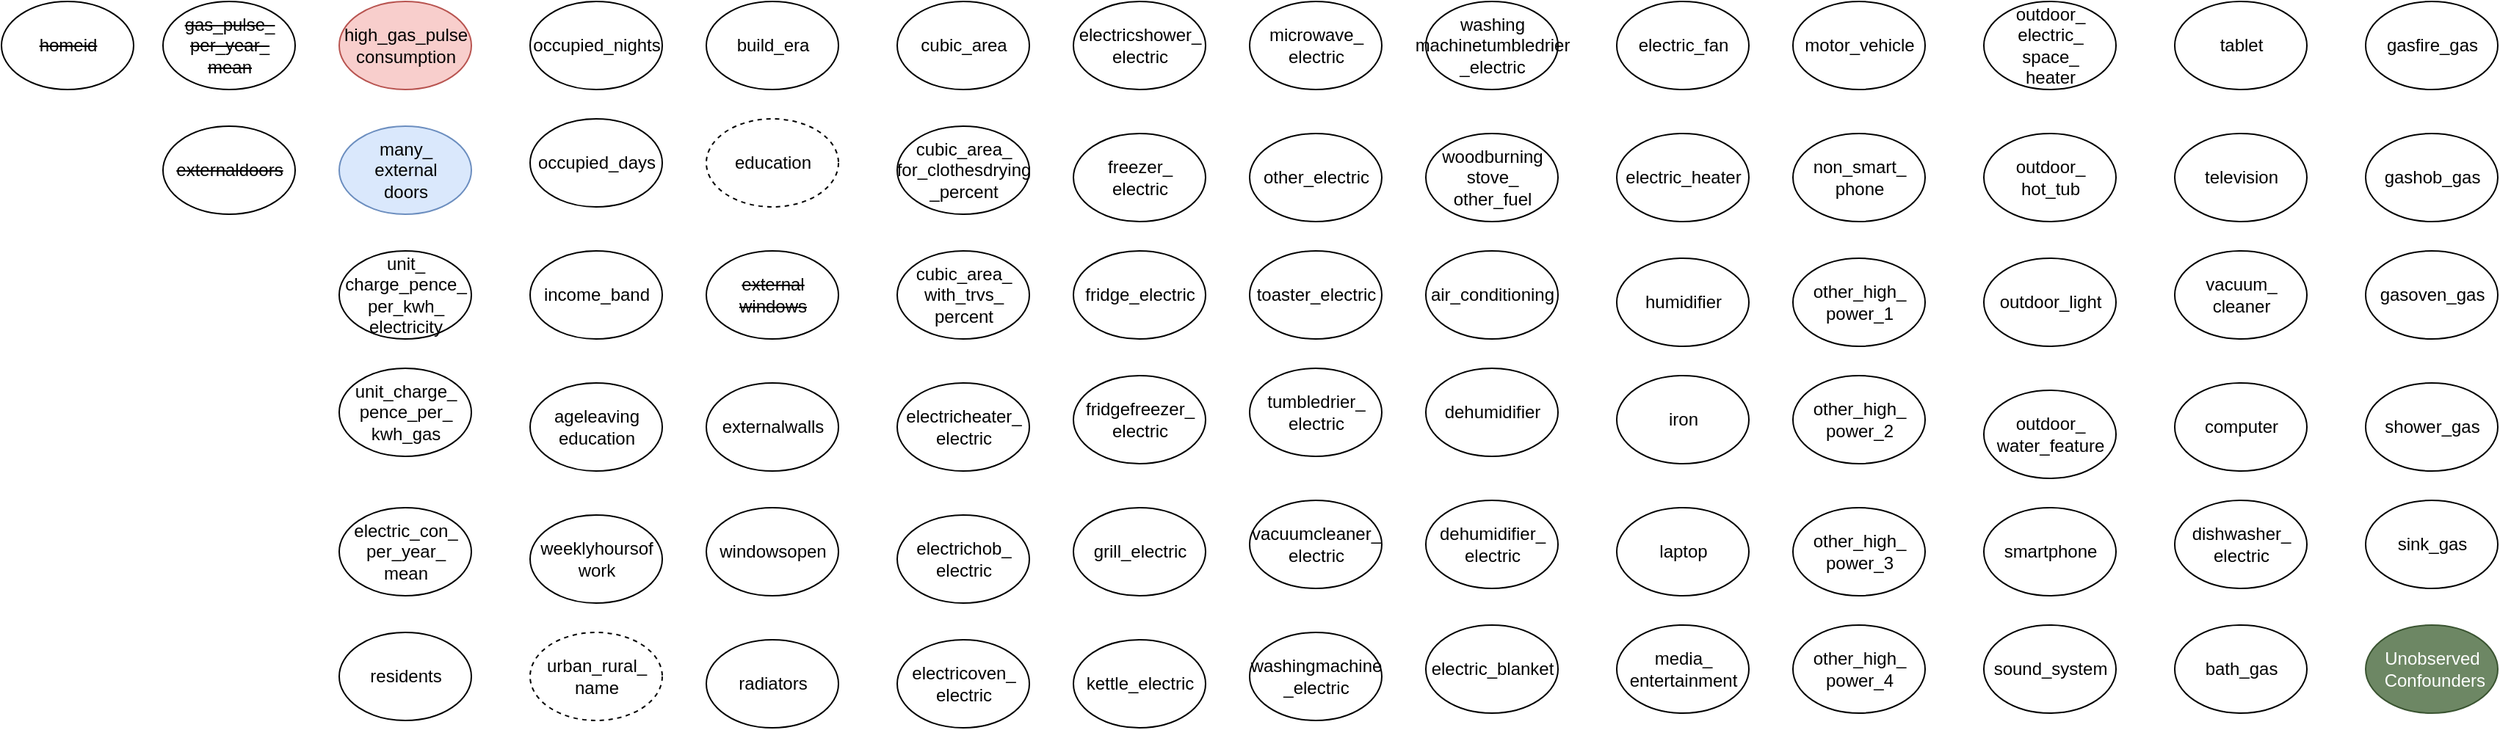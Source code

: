 <mxfile version="16.0.2" type="device" pages="2"><diagram id="edUaNYBjqw0dRM5WE8QL" name="Page-1"><mxGraphModel dx="1718" dy="553" grid="1" gridSize="10" guides="1" tooltips="1" connect="1" arrows="1" fold="1" page="1" pageScale="1" pageWidth="850" pageHeight="1100" math="0" shadow="0"><root><mxCell id="0"/><mxCell id="1" parent="0"/><mxCell id="qiOINa25vJbCKEWT8A0o-1" value="&lt;strike&gt;homeid&lt;/strike&gt;" style="ellipse;html=1;shadow=0;sketch=0;overflow=visible;" parent="1" vertex="1"><mxGeometry x="-210" y="20" width="90" height="60" as="geometry"/></mxCell><mxCell id="qiOINa25vJbCKEWT8A0o-2" value="residents" style="ellipse;html=1;shadow=0;sketch=0;overflow=visible;" parent="1" vertex="1"><mxGeometry x="20" y="450" width="90" height="60" as="geometry"/></mxCell><mxCell id="qiOINa25vJbCKEWT8A0o-3" value="income_band" style="ellipse;html=1;shadow=0;sketch=0;overflow=visible;" parent="1" vertex="1"><mxGeometry x="150" y="190" width="90" height="60" as="geometry"/></mxCell><mxCell id="qiOINa25vJbCKEWT8A0o-4" value="urban_rural_&lt;br&gt;name" style="ellipse;html=1;shadow=0;sketch=0;overflow=visible;dashed=1;" parent="1" vertex="1"><mxGeometry x="150" y="450" width="90" height="60" as="geometry"/></mxCell><mxCell id="qiOINa25vJbCKEWT8A0o-5" value="build_era" style="ellipse;html=1;shadow=0;sketch=0;overflow=visible;" parent="1" vertex="1"><mxGeometry x="270" y="20" width="90" height="60" as="geometry"/></mxCell><mxCell id="qiOINa25vJbCKEWT8A0o-6" value="occupied_days" style="ellipse;html=1;shadow=0;sketch=0;overflow=visible;" parent="1" vertex="1"><mxGeometry x="150" y="100" width="90" height="60" as="geometry"/></mxCell><mxCell id="qiOINa25vJbCKEWT8A0o-7" value="occupied_nights" style="ellipse;html=1;shadow=0;sketch=0;overflow=visible;" parent="1" vertex="1"><mxGeometry x="150" y="20" width="90" height="60" as="geometry"/></mxCell><mxCell id="qiOINa25vJbCKEWT8A0o-8" value="weeklyhoursof&lt;br&gt;work" style="ellipse;html=1;shadow=0;sketch=0;overflow=visible;" parent="1" vertex="1"><mxGeometry x="150" y="370" width="90" height="60" as="geometry"/></mxCell><mxCell id="qiOINa25vJbCKEWT8A0o-10" value="ageleaving&lt;br&gt;education" style="ellipse;html=1;shadow=0;sketch=0;overflow=visible;" parent="1" vertex="1"><mxGeometry x="150" y="280" width="90" height="60" as="geometry"/></mxCell><mxCell id="qiOINa25vJbCKEWT8A0o-11" value="&lt;strike&gt;external&lt;br&gt;windows&lt;/strike&gt;" style="ellipse;html=1;shadow=0;sketch=0;overflow=visible;" parent="1" vertex="1"><mxGeometry x="270" y="190" width="90" height="60" as="geometry"/></mxCell><mxCell id="qiOINa25vJbCKEWT8A0o-12" value="externalwalls" style="ellipse;html=1;shadow=0;sketch=0;overflow=visible;" parent="1" vertex="1"><mxGeometry x="270" y="280" width="90" height="60" as="geometry"/></mxCell><mxCell id="qiOINa25vJbCKEWT8A0o-13" value="cubic_area" style="ellipse;html=1;shadow=0;sketch=0;overflow=visible;" parent="1" vertex="1"><mxGeometry x="400" y="20" width="90" height="60" as="geometry"/></mxCell><mxCell id="qiOINa25vJbCKEWT8A0o-14" value="radiators" style="ellipse;html=1;shadow=0;sketch=0;overflow=visible;" parent="1" vertex="1"><mxGeometry x="270" y="455" width="90" height="60" as="geometry"/></mxCell><mxCell id="qiOINa25vJbCKEWT8A0o-17" value="dehumidifier" style="ellipse;html=1;shadow=0;sketch=0;overflow=visible;" parent="1" vertex="1"><mxGeometry x="760" y="270" width="90" height="60" as="geometry"/></mxCell><mxCell id="qiOINa25vJbCKEWT8A0o-18" value="dishwasher_&lt;br&gt;electric" style="ellipse;html=1;shadow=0;sketch=0;overflow=visible;" parent="1" vertex="1"><mxGeometry x="1270" y="360" width="90" height="60" as="geometry"/></mxCell><mxCell id="qiOINa25vJbCKEWT8A0o-19" value="electricheater_&lt;br&gt;electric" style="ellipse;html=1;shadow=0;sketch=0;overflow=visible;" parent="1" vertex="1"><mxGeometry x="400" y="280" width="90" height="60" as="geometry"/></mxCell><mxCell id="qiOINa25vJbCKEWT8A0o-20" value="electrichob_&lt;br&gt;electric" style="ellipse;html=1;shadow=0;sketch=0;overflow=visible;" parent="1" vertex="1"><mxGeometry x="400" y="370" width="90" height="60" as="geometry"/></mxCell><mxCell id="qiOINa25vJbCKEWT8A0o-21" value="electricoven_&lt;br&gt;electric" style="ellipse;html=1;shadow=0;sketch=0;overflow=visible;" parent="1" vertex="1"><mxGeometry x="400" y="455" width="90" height="60" as="geometry"/></mxCell><mxCell id="qiOINa25vJbCKEWT8A0o-22" value="electricshower_&lt;br&gt;electric" style="ellipse;html=1;shadow=0;sketch=0;overflow=visible;" parent="1" vertex="1"><mxGeometry x="520" y="20" width="90" height="60" as="geometry"/></mxCell><mxCell id="qiOINa25vJbCKEWT8A0o-23" value="freezer_&lt;br&gt;electric" style="ellipse;html=1;shadow=0;sketch=0;overflow=visible;" parent="1" vertex="1"><mxGeometry x="520" y="110" width="90" height="60" as="geometry"/></mxCell><mxCell id="qiOINa25vJbCKEWT8A0o-24" value="fridge_electric" style="ellipse;html=1;shadow=0;sketch=0;overflow=visible;" parent="1" vertex="1"><mxGeometry x="520" y="190" width="90" height="60" as="geometry"/></mxCell><mxCell id="qiOINa25vJbCKEWT8A0o-27" value="fridgefreezer_&lt;br&gt;electric" style="ellipse;html=1;shadow=0;sketch=0;overflow=visible;" parent="1" vertex="1"><mxGeometry x="520" y="275" width="90" height="60" as="geometry"/></mxCell><mxCell id="qiOINa25vJbCKEWT8A0o-28" value="grill_electric" style="ellipse;html=1;shadow=0;sketch=0;overflow=visible;" parent="1" vertex="1"><mxGeometry x="520" y="365" width="90" height="60" as="geometry"/></mxCell><mxCell id="qiOINa25vJbCKEWT8A0o-29" value="kettle_electric" style="ellipse;html=1;shadow=0;sketch=0;overflow=visible;" parent="1" vertex="1"><mxGeometry x="520" y="455" width="90" height="60" as="geometry"/></mxCell><mxCell id="qiOINa25vJbCKEWT8A0o-30" value="other_high_&lt;br&gt;power_4" style="ellipse;html=1;shadow=0;sketch=0;overflow=visible;" parent="1" vertex="1"><mxGeometry x="1010" y="445" width="90" height="60" as="geometry"/></mxCell><mxCell id="qiOINa25vJbCKEWT8A0o-31" value="laptop" style="ellipse;html=1;shadow=0;sketch=0;overflow=visible;" parent="1" vertex="1"><mxGeometry x="890" y="365" width="90" height="60" as="geometry"/></mxCell><mxCell id="qiOINa25vJbCKEWT8A0o-32" value="other_high_&lt;br&gt;power_2" style="ellipse;html=1;shadow=0;sketch=0;overflow=visible;" parent="1" vertex="1"><mxGeometry x="1010" y="275" width="90" height="60" as="geometry"/></mxCell><mxCell id="qiOINa25vJbCKEWT8A0o-33" value="humidifier" style="ellipse;html=1;shadow=0;sketch=0;overflow=visible;" parent="1" vertex="1"><mxGeometry x="890" y="195" width="90" height="60" as="geometry"/></mxCell><mxCell id="qiOINa25vJbCKEWT8A0o-34" value="computer" style="ellipse;html=1;shadow=0;sketch=0;overflow=visible;" parent="1" vertex="1"><mxGeometry x="1270" y="280" width="90" height="60" as="geometry"/></mxCell><mxCell id="qiOINa25vJbCKEWT8A0o-35" value="dehumidifier_&lt;br&gt;electric" style="ellipse;html=1;shadow=0;sketch=0;overflow=visible;" parent="1" vertex="1"><mxGeometry x="760" y="360" width="90" height="60" as="geometry"/></mxCell><mxCell id="qiOINa25vJbCKEWT8A0o-36" value="iron" style="ellipse;html=1;shadow=0;sketch=0;overflow=visible;" parent="1" vertex="1"><mxGeometry x="890" y="275" width="90" height="60" as="geometry"/></mxCell><mxCell id="qiOINa25vJbCKEWT8A0o-37" value="electric_heater" style="ellipse;html=1;shadow=0;sketch=0;overflow=visible;" parent="1" vertex="1"><mxGeometry x="890" y="110" width="90" height="60" as="geometry"/></mxCell><mxCell id="qiOINa25vJbCKEWT8A0o-38" value="tumbledrier_&lt;br&gt;electric" style="ellipse;html=1;shadow=0;sketch=0;overflow=visible;" parent="1" vertex="1"><mxGeometry x="640" y="270" width="90" height="60" as="geometry"/></mxCell><mxCell id="qiOINa25vJbCKEWT8A0o-39" value="vacuumcleaner_&lt;br&gt;electric" style="ellipse;html=1;shadow=0;sketch=0;overflow=visible;" parent="1" vertex="1"><mxGeometry x="640" y="360" width="90" height="60" as="geometry"/></mxCell><mxCell id="qiOINa25vJbCKEWT8A0o-40" value="electric_fan" style="ellipse;html=1;shadow=0;sketch=0;overflow=visible;" parent="1" vertex="1"><mxGeometry x="890" y="20" width="90" height="60" as="geometry"/></mxCell><mxCell id="qiOINa25vJbCKEWT8A0o-41" value="air_conditioning" style="ellipse;html=1;shadow=0;sketch=0;overflow=visible;" parent="1" vertex="1"><mxGeometry x="760" y="190" width="90" height="60" as="geometry"/></mxCell><mxCell id="qiOINa25vJbCKEWT8A0o-42" value="woodburning&lt;br&gt;stove_&lt;br&gt;other_fuel" style="ellipse;html=1;shadow=0;sketch=0;overflow=visible;" parent="1" vertex="1"><mxGeometry x="760" y="110" width="90" height="60" as="geometry"/></mxCell><mxCell id="qiOINa25vJbCKEWT8A0o-43" value="electric_blanket" style="ellipse;html=1;shadow=0;sketch=0;overflow=visible;" parent="1" vertex="1"><mxGeometry x="760" y="445" width="90" height="60" as="geometry"/></mxCell><mxCell id="qiOINa25vJbCKEWT8A0o-44" value="outdoor_light" style="ellipse;html=1;shadow=0;sketch=0;overflow=visible;" parent="1" vertex="1"><mxGeometry x="1140" y="195" width="90" height="60" as="geometry"/></mxCell><mxCell id="qiOINa25vJbCKEWT8A0o-45" value="washingmachine&lt;br&gt;_electric" style="ellipse;html=1;shadow=0;sketch=0;overflow=visible;" parent="1" vertex="1"><mxGeometry x="640" y="450" width="90" height="60" as="geometry"/></mxCell><mxCell id="qiOINa25vJbCKEWT8A0o-46" value="microwave_&lt;br&gt;electric" style="ellipse;html=1;shadow=0;sketch=0;overflow=visible;" parent="1" vertex="1"><mxGeometry x="640" y="20" width="90" height="60" as="geometry"/></mxCell><mxCell id="qiOINa25vJbCKEWT8A0o-47" value="outdoor_&lt;br&gt;electric_&lt;br&gt;space_&lt;br&gt;heater" style="ellipse;html=1;shadow=0;sketch=0;overflow=visible;" parent="1" vertex="1"><mxGeometry x="1140" y="20" width="90" height="60" as="geometry"/></mxCell><mxCell id="qiOINa25vJbCKEWT8A0o-49" value="outdoor_&lt;br&gt;hot_tub" style="ellipse;html=1;shadow=0;sketch=0;overflow=visible;" parent="1" vertex="1"><mxGeometry x="1140" y="110" width="90" height="60" as="geometry"/></mxCell><mxCell id="qiOINa25vJbCKEWT8A0o-50" value="outdoor_&lt;br&gt;water_feature" style="ellipse;html=1;shadow=0;sketch=0;overflow=visible;" parent="1" vertex="1"><mxGeometry x="1140" y="285" width="90" height="60" as="geometry"/></mxCell><mxCell id="qiOINa25vJbCKEWT8A0o-51" value="&lt;strike&gt;externaldoors&lt;/strike&gt;" style="ellipse;html=1;shadow=0;sketch=0;overflow=visible;" parent="1" vertex="1"><mxGeometry x="-100" y="105" width="90" height="60" as="geometry"/></mxCell><mxCell id="qiOINa25vJbCKEWT8A0o-53" value="education" style="ellipse;html=1;shadow=0;sketch=0;overflow=visible;dashed=1;" parent="1" vertex="1"><mxGeometry x="270" y="100" width="90" height="60" as="geometry"/></mxCell><mxCell id="qiOINa25vJbCKEWT8A0o-54" value="electric_con_&lt;br&gt;per_year_&lt;br&gt;mean" style="ellipse;html=1;shadow=0;sketch=0;overflow=visible;" parent="1" vertex="1"><mxGeometry x="20" y="365" width="90" height="60" as="geometry"/></mxCell><mxCell id="qiOINa25vJbCKEWT8A0o-55" value="unit_&lt;br&gt;charge_pence_&lt;br&gt;per_kwh_&lt;br&gt;electricity" style="ellipse;html=1;shadow=0;sketch=0;overflow=visible;" parent="1" vertex="1"><mxGeometry x="20" y="190" width="90" height="60" as="geometry"/></mxCell><mxCell id="qiOINa25vJbCKEWT8A0o-56" value="vacuum_&lt;br&gt;cleaner" style="ellipse;html=1;shadow=0;sketch=0;overflow=visible;" parent="1" vertex="1"><mxGeometry x="1270" y="190" width="90" height="60" as="geometry"/></mxCell><mxCell id="qiOINa25vJbCKEWT8A0o-57" value="television" style="ellipse;html=1;shadow=0;sketch=0;overflow=visible;" parent="1" vertex="1"><mxGeometry x="1270" y="110" width="90" height="60" as="geometry"/></mxCell><mxCell id="qiOINa25vJbCKEWT8A0o-58" value="tablet" style="ellipse;html=1;shadow=0;sketch=0;overflow=visible;" parent="1" vertex="1"><mxGeometry x="1270" y="20" width="90" height="60" as="geometry"/></mxCell><mxCell id="qiOINa25vJbCKEWT8A0o-59" value="sound_system" style="ellipse;html=1;shadow=0;sketch=0;overflow=visible;" parent="1" vertex="1"><mxGeometry x="1140" y="445" width="90" height="60" as="geometry"/></mxCell><mxCell id="qiOINa25vJbCKEWT8A0o-60" value="smartphone" style="ellipse;html=1;shadow=0;sketch=0;overflow=visible;" parent="1" vertex="1"><mxGeometry x="1140" y="365" width="90" height="60" as="geometry"/></mxCell><mxCell id="qiOINa25vJbCKEWT8A0o-61" value="other_high_&lt;br&gt;power_1" style="ellipse;html=1;shadow=0;sketch=0;overflow=visible;" parent="1" vertex="1"><mxGeometry x="1010" y="195" width="90" height="60" as="geometry"/></mxCell><mxCell id="qiOINa25vJbCKEWT8A0o-62" value="non_smart_&lt;br&gt;phone" style="ellipse;html=1;shadow=0;sketch=0;overflow=visible;" parent="1" vertex="1"><mxGeometry x="1010" y="110" width="90" height="60" as="geometry"/></mxCell><mxCell id="qiOINa25vJbCKEWT8A0o-63" value="motor_vehicle" style="ellipse;html=1;shadow=0;sketch=0;overflow=visible;" parent="1" vertex="1"><mxGeometry x="1010" y="20" width="90" height="60" as="geometry"/></mxCell><mxCell id="qiOINa25vJbCKEWT8A0o-64" value="media_&lt;br&gt;entertainment" style="ellipse;html=1;shadow=0;sketch=0;overflow=visible;" parent="1" vertex="1"><mxGeometry x="890" y="445" width="90" height="60" as="geometry"/></mxCell><mxCell id="qiOINa25vJbCKEWT8A0o-65" value="other_high_&lt;br&gt;power_3" style="ellipse;html=1;shadow=0;sketch=0;overflow=visible;" parent="1" vertex="1"><mxGeometry x="1010" y="365" width="90" height="60" as="geometry"/></mxCell><mxCell id="qiOINa25vJbCKEWT8A0o-66" value="washing&lt;br&gt;machinetumbledrier&lt;br&gt;_electric" style="ellipse;html=1;shadow=0;sketch=0;overflow=visible;" parent="1" vertex="1"><mxGeometry x="760" y="20" width="90" height="60" as="geometry"/></mxCell><mxCell id="qiOINa25vJbCKEWT8A0o-69" value="other_electric" style="ellipse;html=1;shadow=0;sketch=0;overflow=visible;" parent="1" vertex="1"><mxGeometry x="640" y="110" width="90" height="60" as="geometry"/></mxCell><mxCell id="qiOINa25vJbCKEWT8A0o-70" value="toaster_electric" style="ellipse;html=1;shadow=0;sketch=0;overflow=visible;" parent="1" vertex="1"><mxGeometry x="640" y="190" width="90" height="60" as="geometry"/></mxCell><mxCell id="nd_E52OTS7fLBENPmow7-1" value="windowsopen" style="ellipse;html=1;shadow=0;sketch=0;overflow=visible;" parent="1" vertex="1"><mxGeometry x="270" y="365" width="90" height="60" as="geometry"/></mxCell><mxCell id="Ex1pqcBfwxGxyvgAgBSZ-1" value="Unobserved&lt;br&gt;&amp;nbsp;Confounders" style="ellipse;html=1;shadow=0;sketch=0;overflow=visible;fillColor=#6d8764;strokeColor=#3A5431;fontColor=#ffffff;" parent="1" vertex="1"><mxGeometry x="1400" y="445" width="90" height="60" as="geometry"/></mxCell><mxCell id="wyto_pDlmpdzglWy7c0M-1" value="unit_charge_&lt;br&gt;pence_per_&lt;br&gt;kwh_gas" style="ellipse;html=1;shadow=0;sketch=0;overflow=visible;" parent="1" vertex="1"><mxGeometry x="20" y="270" width="90" height="60" as="geometry"/></mxCell><mxCell id="wyto_pDlmpdzglWy7c0M-2" value="&lt;strike&gt;gas_pulse_&lt;br&gt;per_year_&lt;br&gt;mean&lt;/strike&gt;" style="ellipse;html=1;shadow=0;sketch=0;overflow=visible;" parent="1" vertex="1"><mxGeometry x="-100" y="20" width="90" height="60" as="geometry"/></mxCell><mxCell id="mq9lu98zbAPp0on9q5vm-1" value="bath_gas" style="ellipse;html=1;shadow=0;sketch=0;overflow=visible;" parent="1" vertex="1"><mxGeometry x="1270" y="445" width="90" height="60" as="geometry"/></mxCell><mxCell id="SPpdl9W68YSb0y2mEftB-1" value="gasfire_gas" style="ellipse;html=1;shadow=0;sketch=0;overflow=visible;" parent="1" vertex="1"><mxGeometry x="1400" y="20" width="90" height="60" as="geometry"/></mxCell><mxCell id="E5UHx2ixI7yXPAj_zhL9-1" value="gashob_gas" style="ellipse;html=1;shadow=0;sketch=0;overflow=visible;" parent="1" vertex="1"><mxGeometry x="1400" y="110" width="90" height="60" as="geometry"/></mxCell><mxCell id="3OABb6FPv9xkGm5orpx6-2" value="gasoven_gas" style="ellipse;html=1;shadow=0;sketch=0;overflow=visible;" parent="1" vertex="1"><mxGeometry x="1400" y="190" width="90" height="60" as="geometry"/></mxCell><mxCell id="HAHCza41n3Pe5kepCpij-2" value="shower_gas" style="ellipse;html=1;shadow=0;sketch=0;overflow=visible;" parent="1" vertex="1"><mxGeometry x="1400" y="280" width="90" height="60" as="geometry"/></mxCell><mxCell id="GNpqclheU6RUElxUGXCw-2" value="sink_gas" style="ellipse;html=1;shadow=0;sketch=0;overflow=visible;" parent="1" vertex="1"><mxGeometry x="1400" y="360" width="90" height="60" as="geometry"/></mxCell><mxCell id="Fi2xw5JxLhTKcUWiGE6W-2" value="many_&lt;br&gt;external&lt;br&gt;doors" style="ellipse;html=1;shadow=0;sketch=0;overflow=visible;fillColor=#dae8fc;strokeColor=#6c8ebf;" parent="1" vertex="1"><mxGeometry x="20" y="105" width="90" height="60" as="geometry"/></mxCell><mxCell id="fZNplA1WwNFmK_wmp-y9-1" value="high_gas_pulse&lt;br&gt;consumption" style="ellipse;html=1;shadow=0;sketch=0;overflow=visible;fillColor=#f8cecc;strokeColor=#b85450;" parent="1" vertex="1"><mxGeometry x="20" y="20" width="90" height="60" as="geometry"/></mxCell><mxCell id="A08lZG-tOtgumJjOw9ed-1" value="cubic_area_&lt;br&gt;for_clothesdrying&lt;br&gt;_percent" style="ellipse;html=1;shadow=0;sketch=0;overflow=visible;" parent="1" vertex="1"><mxGeometry x="400" y="105" width="90" height="60" as="geometry"/></mxCell><mxCell id="A08lZG-tOtgumJjOw9ed-2" value="cubic_area_&lt;br&gt;with_trvs_&lt;br&gt;percent" style="ellipse;html=1;shadow=0;sketch=0;overflow=visible;" parent="1" vertex="1"><mxGeometry x="400" y="190" width="90" height="60" as="geometry"/></mxCell></root></mxGraphModel></diagram><diagram id="cumdpfXdWdi9NEsijJX7" name="Page-2"><mxGraphModel dx="1718" dy="1653" grid="1" gridSize="10" guides="1" tooltips="1" connect="1" arrows="1" fold="1" page="1" pageScale="1" pageWidth="850" pageHeight="1100" math="0" shadow="0"><root><mxCell id="NrBDsHQqOWUDvbf6_TxT-0"/><mxCell id="NrBDsHQqOWUDvbf6_TxT-1" parent="NrBDsHQqOWUDvbf6_TxT-0"/><mxCell id="DAmNqiPPiMyDfuNefUVK-0" value="income_band" style="ellipse;html=1;shadow=0;sketch=0;overflow=visible;" parent="NrBDsHQqOWUDvbf6_TxT-1" vertex="1"><mxGeometry x="210" y="60" width="90" height="60" as="geometry"/></mxCell><mxCell id="gQoqI0kxeoymlx1uR9xD-1" value="" style="endArrow=classic;html=1;rounded=0;startArrow=none;" parent="NrBDsHQqOWUDvbf6_TxT-1" source="1q4sw6k6K7FiUtPq6aWW-0" target="gQoqI0kxeoymlx1uR9xD-0" edge="1"><mxGeometry width="50" height="50" relative="1" as="geometry"><mxPoint x="50" y="160" as="sourcePoint"/><mxPoint x="100" y="110" as="targetPoint"/></mxGeometry></mxCell><mxCell id="4-cACR0lzXYgJ48NLDQ5-0" value="residents" style="ellipse;html=1;shadow=0;sketch=0;overflow=visible;" parent="NrBDsHQqOWUDvbf6_TxT-1" vertex="1"><mxGeometry x="340" y="-1010" width="90" height="60" as="geometry"/></mxCell><mxCell id="4-cACR0lzXYgJ48NLDQ5-2" value="" style="endArrow=classic;html=1;rounded=0;" parent="NrBDsHQqOWUDvbf6_TxT-1" source="DAmNqiPPiMyDfuNefUVK-0" target="4-cACR0lzXYgJ48NLDQ5-0" edge="1"><mxGeometry width="50" height="50" relative="1" as="geometry"><mxPoint x="278.978" y="80.066" as="sourcePoint"/><mxPoint x="383.002" y="-950.067" as="targetPoint"/></mxGeometry></mxCell><mxCell id="LKIkc70CrMuvwOml-IU_-0" value="urban_rural_&lt;br&gt;name" style="ellipse;html=1;shadow=0;sketch=0;overflow=visible;dashed=1;" parent="NrBDsHQqOWUDvbf6_TxT-1" vertex="1"><mxGeometry x="-60" y="90" width="90" height="60" as="geometry"/></mxCell><mxCell id="LKIkc70CrMuvwOml-IU_-2" value="" style="endArrow=classic;html=1;rounded=0;" parent="NrBDsHQqOWUDvbf6_TxT-1" source="DAmNqiPPiMyDfuNefUVK-0" target="LKIkc70CrMuvwOml-IU_-0" edge="1"><mxGeometry width="50" height="50" relative="1" as="geometry"><mxPoint x="170" y="280" as="sourcePoint"/><mxPoint x="220" y="230" as="targetPoint"/></mxGeometry></mxCell><mxCell id="arj6sDXuDXb4kUIDbXgg-0" value="build_era" style="ellipse;html=1;shadow=0;sketch=0;overflow=visible;" parent="NrBDsHQqOWUDvbf6_TxT-1" vertex="1"><mxGeometry x="-425" y="340" width="90" height="60" as="geometry"/></mxCell><mxCell id="e4vMcG5Eiu6haMq3iI-o-0" value="" style="endArrow=classic;html=1;rounded=0;" parent="NrBDsHQqOWUDvbf6_TxT-1" source="DAmNqiPPiMyDfuNefUVK-0" target="arj6sDXuDXb4kUIDbXgg-0" edge="1"><mxGeometry width="50" height="50" relative="1" as="geometry"><mxPoint x="170" y="280" as="sourcePoint"/><mxPoint x="220" y="230" as="targetPoint"/></mxGeometry></mxCell><mxCell id="TLHgdiu--7rGPHxdoo1j-0" value="occupied_days" style="ellipse;html=1;shadow=0;sketch=0;overflow=visible;" parent="NrBDsHQqOWUDvbf6_TxT-1" vertex="1"><mxGeometry x="410" y="120" width="90" height="60" as="geometry"/></mxCell><mxCell id="TLHgdiu--7rGPHxdoo1j-1" value="" style="endArrow=classic;html=1;rounded=0;" parent="NrBDsHQqOWUDvbf6_TxT-1" source="TLHgdiu--7rGPHxdoo1j-0" target="gQoqI0kxeoymlx1uR9xD-0" edge="1"><mxGeometry width="50" height="50" relative="1" as="geometry"><mxPoint x="170" y="280" as="sourcePoint"/><mxPoint x="220" y="230" as="targetPoint"/></mxGeometry></mxCell><mxCell id="TLHgdiu--7rGPHxdoo1j-2" value="" style="endArrow=classic;html=1;rounded=0;" parent="NrBDsHQqOWUDvbf6_TxT-1" source="4-cACR0lzXYgJ48NLDQ5-0" target="TLHgdiu--7rGPHxdoo1j-0" edge="1"><mxGeometry width="50" height="50" relative="1" as="geometry"><mxPoint x="170" y="280" as="sourcePoint"/><mxPoint x="220" y="230" as="targetPoint"/></mxGeometry></mxCell><mxCell id="TLHgdiu--7rGPHxdoo1j-3" value="" style="endArrow=classic;html=1;rounded=0;" parent="NrBDsHQqOWUDvbf6_TxT-1" source="arj6sDXuDXb4kUIDbXgg-0" target="gQoqI0kxeoymlx1uR9xD-0" edge="1"><mxGeometry width="50" height="50" relative="1" as="geometry"><mxPoint x="170" y="280" as="sourcePoint"/><mxPoint x="220" y="230" as="targetPoint"/></mxGeometry></mxCell><mxCell id="2Lyz9qfbZGsAjskPj_4Y-0" value="occupied_nights" style="ellipse;html=1;shadow=0;sketch=0;overflow=visible;" parent="NrBDsHQqOWUDvbf6_TxT-1" vertex="1"><mxGeometry x="560" y="140" width="90" height="60" as="geometry"/></mxCell><mxCell id="2Lyz9qfbZGsAjskPj_4Y-1" value="" style="endArrow=classic;html=1;rounded=0;" parent="NrBDsHQqOWUDvbf6_TxT-1" source="2Lyz9qfbZGsAjskPj_4Y-0" target="gQoqI0kxeoymlx1uR9xD-0" edge="1"><mxGeometry width="50" height="50" relative="1" as="geometry"><mxPoint x="470" y="280" as="sourcePoint"/><mxPoint x="520" y="230" as="targetPoint"/></mxGeometry></mxCell><mxCell id="2Lyz9qfbZGsAjskPj_4Y-2" value="" style="endArrow=classic;html=1;rounded=0;" parent="NrBDsHQqOWUDvbf6_TxT-1" source="4-cACR0lzXYgJ48NLDQ5-0" target="2Lyz9qfbZGsAjskPj_4Y-0" edge="1"><mxGeometry width="50" height="50" relative="1" as="geometry"><mxPoint x="280" y="280" as="sourcePoint"/><mxPoint x="330" y="230" as="targetPoint"/></mxGeometry></mxCell><mxCell id="04Z2YpTH5Q1cB27MqZTA-0" value="weeklyhoursof&lt;br&gt;work" style="ellipse;html=1;shadow=0;sketch=0;overflow=visible;" parent="NrBDsHQqOWUDvbf6_TxT-1" vertex="1"><mxGeometry x="790" y="180" width="90" height="60" as="geometry"/></mxCell><mxCell id="04Z2YpTH5Q1cB27MqZTA-1" value="" style="endArrow=classic;html=1;rounded=0;" parent="NrBDsHQqOWUDvbf6_TxT-1" source="4-cACR0lzXYgJ48NLDQ5-0" target="04Z2YpTH5Q1cB27MqZTA-0" edge="1"><mxGeometry width="50" height="50" relative="1" as="geometry"><mxPoint x="320" y="230" as="sourcePoint"/><mxPoint x="370" y="180" as="targetPoint"/></mxGeometry></mxCell><mxCell id="04Z2YpTH5Q1cB27MqZTA-2" value="" style="endArrow=classic;html=1;rounded=0;" parent="NrBDsHQqOWUDvbf6_TxT-1" source="04Z2YpTH5Q1cB27MqZTA-0" target="gQoqI0kxeoymlx1uR9xD-0" edge="1"><mxGeometry width="50" height="50" relative="1" as="geometry"><mxPoint x="320" y="230" as="sourcePoint"/><mxPoint x="370" y="180" as="targetPoint"/></mxGeometry></mxCell><mxCell id="KFJ3Pye6sOhmwUCihfhb-0" value="education" style="ellipse;html=1;shadow=0;sketch=0;overflow=visible;dashed=1;" parent="NrBDsHQqOWUDvbf6_TxT-1" vertex="1"><mxGeometry x="30" y="-290" width="90" height="60" as="geometry"/></mxCell><mxCell id="N7kyxtssm0mSU2tR2SSf-0" value="" style="endArrow=classic;html=1;rounded=0;" parent="NrBDsHQqOWUDvbf6_TxT-1" source="KFJ3Pye6sOhmwUCihfhb-0" target="DAmNqiPPiMyDfuNefUVK-0" edge="1"><mxGeometry width="50" height="50" relative="1" as="geometry"><mxPoint x="320" y="230" as="sourcePoint"/><mxPoint x="370" y="180" as="targetPoint"/></mxGeometry></mxCell><mxCell id="BOex_VhqxPEV-Ijnpsra-0" value="ageleaving&lt;br&gt;education" style="ellipse;html=1;shadow=0;sketch=0;overflow=visible;" parent="NrBDsHQqOWUDvbf6_TxT-1" vertex="1"><mxGeometry x="-360" y="-60" width="90" height="60" as="geometry"/></mxCell><mxCell id="BOex_VhqxPEV-Ijnpsra-1" value="" style="endArrow=classic;html=1;rounded=0;" parent="NrBDsHQqOWUDvbf6_TxT-1" source="BOex_VhqxPEV-Ijnpsra-0" target="DAmNqiPPiMyDfuNefUVK-0" edge="1"><mxGeometry width="50" height="50" relative="1" as="geometry"><mxPoint x="320" y="230" as="sourcePoint"/><mxPoint x="370" y="180" as="targetPoint"/></mxGeometry></mxCell><mxCell id="BOex_VhqxPEV-Ijnpsra-2" value="" style="endArrow=classic;html=1;rounded=0;" parent="NrBDsHQqOWUDvbf6_TxT-1" source="KFJ3Pye6sOhmwUCihfhb-0" target="BOex_VhqxPEV-Ijnpsra-0" edge="1"><mxGeometry width="50" height="50" relative="1" as="geometry"><mxPoint x="320" y="230" as="sourcePoint"/><mxPoint x="370" y="180" as="targetPoint"/></mxGeometry></mxCell><mxCell id="J5J45BCU7RXxXCBnRp_O-1" value="" style="endArrow=classic;html=1;rounded=0;" parent="NrBDsHQqOWUDvbf6_TxT-1" source="LKIkc70CrMuvwOml-IU_-0" target="arj6sDXuDXb4kUIDbXgg-0" edge="1"><mxGeometry width="50" height="50" relative="1" as="geometry"><mxPoint x="320" y="230" as="sourcePoint"/><mxPoint x="370" y="180" as="targetPoint"/></mxGeometry></mxCell><mxCell id="VTNAZuYD8aQBee9PVajA-0" value="" style="endArrow=classic;html=1;rounded=0;" parent="NrBDsHQqOWUDvbf6_TxT-1" source="LKIkc70CrMuvwOml-IU_-0" target="J5J45BCU7RXxXCBnRp_O-0" edge="1"><mxGeometry width="50" height="50" relative="1" as="geometry"><mxPoint x="320" y="330" as="sourcePoint"/><mxPoint x="370" y="280" as="targetPoint"/></mxGeometry></mxCell><mxCell id="VTNAZuYD8aQBee9PVajA-1" value="" style="endArrow=classic;html=1;rounded=0;" parent="NrBDsHQqOWUDvbf6_TxT-1" source="arj6sDXuDXb4kUIDbXgg-0" target="J5J45BCU7RXxXCBnRp_O-0" edge="1"><mxGeometry width="50" height="50" relative="1" as="geometry"><mxPoint x="320" y="330" as="sourcePoint"/><mxPoint x="370" y="280" as="targetPoint"/></mxGeometry></mxCell><mxCell id="qtsSwtSe3rLMfTotDCYo-1" value="" style="endArrow=classic;html=1;rounded=0;" parent="NrBDsHQqOWUDvbf6_TxT-1" source="LKIkc70CrMuvwOml-IU_-0" target="qtsSwtSe3rLMfTotDCYo-0" edge="1"><mxGeometry width="50" height="50" relative="1" as="geometry"><mxPoint x="320" y="330" as="sourcePoint"/><mxPoint x="370" y="280" as="targetPoint"/></mxGeometry></mxCell><mxCell id="qtsSwtSe3rLMfTotDCYo-2" value="" style="endArrow=classic;html=1;rounded=0;" parent="NrBDsHQqOWUDvbf6_TxT-1" source="arj6sDXuDXb4kUIDbXgg-0" target="qtsSwtSe3rLMfTotDCYo-0" edge="1"><mxGeometry width="50" height="50" relative="1" as="geometry"><mxPoint x="320" y="330" as="sourcePoint"/><mxPoint x="370" y="280" as="targetPoint"/></mxGeometry></mxCell><mxCell id="qtsSwtSe3rLMfTotDCYo-3" value="" style="endArrow=classic;html=1;rounded=0;startArrow=none;" parent="NrBDsHQqOWUDvbf6_TxT-1" source="p51ehKvqaemgPtUgY0xP-0" target="gQoqI0kxeoymlx1uR9xD-0" edge="1"><mxGeometry width="50" height="50" relative="1" as="geometry"><mxPoint x="320" y="330" as="sourcePoint"/><mxPoint x="370" y="280" as="targetPoint"/></mxGeometry></mxCell><mxCell id="Fr1rn7rDPZ7OuqNX1mYC-1" value="" style="endArrow=classic;html=1;rounded=0;" parent="NrBDsHQqOWUDvbf6_TxT-1" source="LKIkc70CrMuvwOml-IU_-0" target="Fr1rn7rDPZ7OuqNX1mYC-0" edge="1"><mxGeometry width="50" height="50" relative="1" as="geometry"><mxPoint x="320" y="330" as="sourcePoint"/><mxPoint x="370" y="280" as="targetPoint"/></mxGeometry></mxCell><mxCell id="Fr1rn7rDPZ7OuqNX1mYC-2" value="" style="endArrow=classic;html=1;rounded=0;" parent="NrBDsHQqOWUDvbf6_TxT-1" source="arj6sDXuDXb4kUIDbXgg-0" target="Fr1rn7rDPZ7OuqNX1mYC-0" edge="1"><mxGeometry width="50" height="50" relative="1" as="geometry"><mxPoint x="320" y="330" as="sourcePoint"/><mxPoint x="370" y="280" as="targetPoint"/></mxGeometry></mxCell><mxCell id="Fr1rn7rDPZ7OuqNX1mYC-0" value="externalwalls" style="ellipse;html=1;shadow=0;sketch=0;overflow=visible;" parent="NrBDsHQqOWUDvbf6_TxT-1" vertex="1"><mxGeometry x="965" y="970" width="90" height="60" as="geometry"/></mxCell><mxCell id="4SaXEC-ubGKBZjabk3Y3-0" value="cubic_area" style="ellipse;html=1;shadow=0;sketch=0;overflow=visible;" parent="NrBDsHQqOWUDvbf6_TxT-1" vertex="1"><mxGeometry x="965" y="1090" width="90" height="60" as="geometry"/></mxCell><mxCell id="z2KosgXdDbdKGP2jPHsc-0" value="" style="endArrow=classic;html=1;rounded=0;" parent="NrBDsHQqOWUDvbf6_TxT-1" source="LKIkc70CrMuvwOml-IU_-0" target="4SaXEC-ubGKBZjabk3Y3-0" edge="1"><mxGeometry width="50" height="50" relative="1" as="geometry"><mxPoint x="320" y="290" as="sourcePoint"/><mxPoint x="370" y="240" as="targetPoint"/></mxGeometry></mxCell><mxCell id="z2KosgXdDbdKGP2jPHsc-1" value="" style="endArrow=classic;html=1;rounded=0;" parent="NrBDsHQqOWUDvbf6_TxT-1" source="arj6sDXuDXb4kUIDbXgg-0" target="4SaXEC-ubGKBZjabk3Y3-0" edge="1"><mxGeometry width="50" height="50" relative="1" as="geometry"><mxPoint x="320" y="290" as="sourcePoint"/><mxPoint x="370" y="240" as="targetPoint"/></mxGeometry></mxCell><mxCell id="betXcUFqLnbqI_7JgezK-0" value="radiators" style="ellipse;html=1;shadow=0;sketch=0;overflow=visible;" parent="NrBDsHQqOWUDvbf6_TxT-1" vertex="1"><mxGeometry x="320" y="640" width="90" height="60" as="geometry"/></mxCell><mxCell id="betXcUFqLnbqI_7JgezK-1" value="" style="endArrow=classic;html=1;rounded=0;" parent="NrBDsHQqOWUDvbf6_TxT-1" source="LKIkc70CrMuvwOml-IU_-0" target="betXcUFqLnbqI_7JgezK-0" edge="1"><mxGeometry width="50" height="50" relative="1" as="geometry"><mxPoint x="320" y="510" as="sourcePoint"/><mxPoint x="370" y="460" as="targetPoint"/></mxGeometry></mxCell><mxCell id="betXcUFqLnbqI_7JgezK-2" value="" style="endArrow=classic;html=1;rounded=0;" parent="NrBDsHQqOWUDvbf6_TxT-1" source="arj6sDXuDXb4kUIDbXgg-0" target="betXcUFqLnbqI_7JgezK-0" edge="1"><mxGeometry width="50" height="50" relative="1" as="geometry"><mxPoint x="320" y="510" as="sourcePoint"/><mxPoint x="370" y="460" as="targetPoint"/></mxGeometry></mxCell><mxCell id="betXcUFqLnbqI_7JgezK-3" value="" style="endArrow=classic;html=1;rounded=0;" parent="NrBDsHQqOWUDvbf6_TxT-1" source="betXcUFqLnbqI_7JgezK-0" target="gQoqI0kxeoymlx1uR9xD-0" edge="1"><mxGeometry width="50" height="50" relative="1" as="geometry"><mxPoint x="320" y="510" as="sourcePoint"/><mxPoint x="370" y="460" as="targetPoint"/></mxGeometry></mxCell><mxCell id="UK4AWok4d6NX-a-wSibv-0" value="cubic_area_&lt;br&gt;for_clothesdrying&lt;br&gt;_percent" style="ellipse;html=1;shadow=0;sketch=0;overflow=visible;" parent="NrBDsHQqOWUDvbf6_TxT-1" vertex="1"><mxGeometry x="975" y="1190" width="90" height="60" as="geometry"/></mxCell><mxCell id="UK4AWok4d6NX-a-wSibv-1" value="" style="endArrow=classic;html=1;rounded=0;" parent="NrBDsHQqOWUDvbf6_TxT-1" source="LKIkc70CrMuvwOml-IU_-0" target="UK4AWok4d6NX-a-wSibv-0" edge="1"><mxGeometry width="50" height="50" relative="1" as="geometry"><mxPoint x="320" y="480" as="sourcePoint"/><mxPoint x="370" y="430" as="targetPoint"/></mxGeometry></mxCell><mxCell id="UK4AWok4d6NX-a-wSibv-2" value="" style="endArrow=classic;html=1;rounded=0;" parent="NrBDsHQqOWUDvbf6_TxT-1" source="arj6sDXuDXb4kUIDbXgg-0" target="UK4AWok4d6NX-a-wSibv-0" edge="1"><mxGeometry width="50" height="50" relative="1" as="geometry"><mxPoint x="320" y="480" as="sourcePoint"/><mxPoint x="370" y="430" as="targetPoint"/></mxGeometry></mxCell><mxCell id="A8_-bjWY0s7lM7aXoECZ-0" value="cubic_area_&lt;br&gt;with_trvs" style="ellipse;html=1;shadow=0;sketch=0;overflow=visible;" parent="NrBDsHQqOWUDvbf6_TxT-1" vertex="1"><mxGeometry x="975" y="1290" width="90" height="60" as="geometry"/></mxCell><mxCell id="A8_-bjWY0s7lM7aXoECZ-1" value="" style="endArrow=classic;html=1;rounded=0;" parent="NrBDsHQqOWUDvbf6_TxT-1" source="LKIkc70CrMuvwOml-IU_-0" target="A8_-bjWY0s7lM7aXoECZ-0" edge="1"><mxGeometry width="50" height="50" relative="1" as="geometry"><mxPoint x="320" y="490" as="sourcePoint"/><mxPoint x="370" y="440" as="targetPoint"/></mxGeometry></mxCell><mxCell id="A8_-bjWY0s7lM7aXoECZ-2" value="" style="endArrow=classic;html=1;rounded=0;" parent="NrBDsHQqOWUDvbf6_TxT-1" source="arj6sDXuDXb4kUIDbXgg-0" target="A8_-bjWY0s7lM7aXoECZ-0" edge="1"><mxGeometry width="50" height="50" relative="1" as="geometry"><mxPoint x="320" y="490" as="sourcePoint"/><mxPoint x="370" y="440" as="targetPoint"/></mxGeometry></mxCell><mxCell id="A8_-bjWY0s7lM7aXoECZ-3" value="" style="endArrow=classic;html=1;rounded=0;" parent="NrBDsHQqOWUDvbf6_TxT-1" source="betXcUFqLnbqI_7JgezK-0" target="A8_-bjWY0s7lM7aXoECZ-0" edge="1"><mxGeometry width="50" height="50" relative="1" as="geometry"><mxPoint x="10" y="-290" as="sourcePoint"/><mxPoint x="995.764" y="1324.723" as="targetPoint"/></mxGeometry></mxCell><mxCell id="GWGlZNpPvkPtY4OU1RgD-0" value="dehumidifier" style="ellipse;html=1;shadow=0;sketch=0;overflow=visible;" parent="NrBDsHQqOWUDvbf6_TxT-1" vertex="1"><mxGeometry x="1690" y="680" width="90" height="60" as="geometry"/></mxCell><mxCell id="GWGlZNpPvkPtY4OU1RgD-1" value="" style="endArrow=classic;html=1;rounded=0;" parent="NrBDsHQqOWUDvbf6_TxT-1" source="DAmNqiPPiMyDfuNefUVK-0" target="GWGlZNpPvkPtY4OU1RgD-0" edge="1"><mxGeometry width="50" height="50" relative="1" as="geometry"><mxPoint x="320" y="340" as="sourcePoint"/><mxPoint x="370" y="290" as="targetPoint"/></mxGeometry></mxCell><mxCell id="GWGlZNpPvkPtY4OU1RgD-2" value="" style="endArrow=classic;html=1;rounded=0;" parent="NrBDsHQqOWUDvbf6_TxT-1" source="4-cACR0lzXYgJ48NLDQ5-0" target="GWGlZNpPvkPtY4OU1RgD-0" edge="1"><mxGeometry width="50" height="50" relative="1" as="geometry"><mxPoint x="320" y="340" as="sourcePoint"/><mxPoint x="370" y="290" as="targetPoint"/></mxGeometry></mxCell><mxCell id="GWGlZNpPvkPtY4OU1RgD-3" value="" style="endArrow=classic;html=1;rounded=0;" parent="NrBDsHQqOWUDvbf6_TxT-1" source="GWGlZNpPvkPtY4OU1RgD-0" target="gQoqI0kxeoymlx1uR9xD-0" edge="1"><mxGeometry width="50" height="50" relative="1" as="geometry"><mxPoint x="320" y="430" as="sourcePoint"/><mxPoint x="370" y="380" as="targetPoint"/></mxGeometry></mxCell><mxCell id="GWGlZNpPvkPtY4OU1RgD-4" value="" style="endArrow=classic;html=1;rounded=0;" parent="NrBDsHQqOWUDvbf6_TxT-1" source="UK4AWok4d6NX-a-wSibv-0" target="GWGlZNpPvkPtY4OU1RgD-0" edge="1"><mxGeometry width="50" height="50" relative="1" as="geometry"><mxPoint x="10" y="-350" as="sourcePoint"/><mxPoint x="60" y="-400" as="targetPoint"/></mxGeometry></mxCell><mxCell id="bQgK90A74cC7P6l2C226-0" value="dishwasher_&lt;br&gt;electric" style="ellipse;html=1;shadow=0;sketch=0;overflow=visible;" parent="NrBDsHQqOWUDvbf6_TxT-1" vertex="1"><mxGeometry x="1460" y="-500" width="90" height="60" as="geometry"/></mxCell><mxCell id="bQgK90A74cC7P6l2C226-1" value="" style="endArrow=classic;html=1;rounded=0;" parent="NrBDsHQqOWUDvbf6_TxT-1" source="DAmNqiPPiMyDfuNefUVK-0" target="bQgK90A74cC7P6l2C226-0" edge="1"><mxGeometry width="50" height="50" relative="1" as="geometry"><mxPoint x="320" y="220" as="sourcePoint"/><mxPoint x="370" y="170" as="targetPoint"/></mxGeometry></mxCell><mxCell id="bQgK90A74cC7P6l2C226-2" value="" style="endArrow=classic;html=1;rounded=0;" parent="NrBDsHQqOWUDvbf6_TxT-1" source="4-cACR0lzXYgJ48NLDQ5-0" target="bQgK90A74cC7P6l2C226-0" edge="1"><mxGeometry width="50" height="50" relative="1" as="geometry"><mxPoint x="320" y="220" as="sourcePoint"/><mxPoint x="370" y="170" as="targetPoint"/></mxGeometry></mxCell><mxCell id="bQgK90A74cC7P6l2C226-3" value="" style="endArrow=classic;html=1;rounded=0;startArrow=none;" parent="NrBDsHQqOWUDvbf6_TxT-1" source="q9nZzyWzyzNFzjvxnG0K-0" target="gQoqI0kxeoymlx1uR9xD-0" edge="1"><mxGeometry width="50" height="50" relative="1" as="geometry"><mxPoint x="320" y="390" as="sourcePoint"/><mxPoint x="370" y="340" as="targetPoint"/></mxGeometry></mxCell><mxCell id="-ZOF3_jTxS5M6KOVANQR-0" value="electricheater_&lt;br&gt;electric" style="ellipse;html=1;shadow=0;sketch=0;overflow=visible;" parent="NrBDsHQqOWUDvbf6_TxT-1" vertex="1"><mxGeometry x="320" y="840" width="90" height="60" as="geometry"/></mxCell><mxCell id="-ZOF3_jTxS5M6KOVANQR-1" value="" style="endArrow=classic;html=1;rounded=0;" parent="NrBDsHQqOWUDvbf6_TxT-1" source="4-cACR0lzXYgJ48NLDQ5-0" target="-ZOF3_jTxS5M6KOVANQR-0" edge="1"><mxGeometry width="50" height="50" relative="1" as="geometry"><mxPoint x="320" y="390" as="sourcePoint"/><mxPoint x="370" y="340" as="targetPoint"/></mxGeometry></mxCell><mxCell id="-ZOF3_jTxS5M6KOVANQR-2" value="" style="endArrow=classic;html=1;rounded=0;" parent="NrBDsHQqOWUDvbf6_TxT-1" source="DAmNqiPPiMyDfuNefUVK-0" target="-ZOF3_jTxS5M6KOVANQR-0" edge="1"><mxGeometry width="50" height="50" relative="1" as="geometry"><mxPoint x="320" y="300" as="sourcePoint"/><mxPoint x="370" y="250" as="targetPoint"/></mxGeometry></mxCell><mxCell id="-ZOF3_jTxS5M6KOVANQR-3" value="" style="endArrow=classic;html=1;rounded=0;" parent="NrBDsHQqOWUDvbf6_TxT-1" source="betXcUFqLnbqI_7JgezK-0" target="-ZOF3_jTxS5M6KOVANQR-0" edge="1"><mxGeometry width="50" height="50" relative="1" as="geometry"><mxPoint x="10" y="-290" as="sourcePoint"/><mxPoint x="60" y="-340" as="targetPoint"/></mxGeometry></mxCell><mxCell id="-ZOF3_jTxS5M6KOVANQR-4" value="" style="endArrow=classic;html=1;rounded=0;" parent="NrBDsHQqOWUDvbf6_TxT-1" source="-ZOF3_jTxS5M6KOVANQR-0" target="gQoqI0kxeoymlx1uR9xD-0" edge="1"><mxGeometry width="50" height="50" relative="1" as="geometry"><mxPoint x="320" y="490" as="sourcePoint"/><mxPoint x="370" y="440" as="targetPoint"/></mxGeometry></mxCell><mxCell id="6DJCtSEzzSoDbk9a75G5-1" value="" style="endArrow=classic;html=1;rounded=0;" parent="NrBDsHQqOWUDvbf6_TxT-1" source="DAmNqiPPiMyDfuNefUVK-0" target="6DJCtSEzzSoDbk9a75G5-0" edge="1"><mxGeometry width="50" height="50" relative="1" as="geometry"><mxPoint x="370" y="210" as="sourcePoint"/><mxPoint x="420" y="160" as="targetPoint"/></mxGeometry></mxCell><mxCell id="6DJCtSEzzSoDbk9a75G5-2" value="" style="endArrow=classic;html=1;rounded=0;" parent="NrBDsHQqOWUDvbf6_TxT-1" source="4-cACR0lzXYgJ48NLDQ5-0" target="6DJCtSEzzSoDbk9a75G5-0" edge="1"><mxGeometry width="50" height="50" relative="1" as="geometry"><mxPoint x="370" y="210" as="sourcePoint"/><mxPoint x="420" y="160" as="targetPoint"/></mxGeometry></mxCell><mxCell id="6DJCtSEzzSoDbk9a75G5-3" value="" style="endArrow=classic;html=1;rounded=0;" parent="NrBDsHQqOWUDvbf6_TxT-1" source="6DJCtSEzzSoDbk9a75G5-0" target="gQoqI0kxeoymlx1uR9xD-0" edge="1"><mxGeometry width="50" height="50" relative="1" as="geometry"><mxPoint x="370" y="390" as="sourcePoint"/><mxPoint x="420" y="340" as="targetPoint"/></mxGeometry></mxCell><mxCell id="-CZU7uMhQglmcaLCv859-1" value="" style="endArrow=classic;html=1;rounded=0;" parent="NrBDsHQqOWUDvbf6_TxT-1" source="4-cACR0lzXYgJ48NLDQ5-0" target="-CZU7uMhQglmcaLCv859-0" edge="1"><mxGeometry width="50" height="50" relative="1" as="geometry"><mxPoint x="480" y="370" as="sourcePoint"/><mxPoint x="530" y="320" as="targetPoint"/></mxGeometry></mxCell><mxCell id="-CZU7uMhQglmcaLCv859-2" value="" style="endArrow=classic;html=1;rounded=0;" parent="NrBDsHQqOWUDvbf6_TxT-1" source="DAmNqiPPiMyDfuNefUVK-0" target="-CZU7uMhQglmcaLCv859-0" edge="1"><mxGeometry width="50" height="50" relative="1" as="geometry"><mxPoint x="480" y="370" as="sourcePoint"/><mxPoint x="530" y="320" as="targetPoint"/></mxGeometry></mxCell><mxCell id="-CZU7uMhQglmcaLCv859-3" value="" style="endArrow=classic;html=1;rounded=0;" parent="NrBDsHQqOWUDvbf6_TxT-1" source="-CZU7uMhQglmcaLCv859-0" target="gQoqI0kxeoymlx1uR9xD-0" edge="1"><mxGeometry width="50" height="50" relative="1" as="geometry"><mxPoint x="480" y="370" as="sourcePoint"/><mxPoint x="530" y="320" as="targetPoint"/></mxGeometry></mxCell><mxCell id="7ch8AYxgnMkhlwyrOTHS-0" value="electricshower&lt;br&gt;_electric" style="ellipse;html=1;shadow=0;sketch=0;overflow=visible;" parent="NrBDsHQqOWUDvbf6_TxT-1" vertex="1"><mxGeometry x="1440" y="940" width="90" height="60" as="geometry"/></mxCell><mxCell id="7ch8AYxgnMkhlwyrOTHS-3" value="" style="endArrow=classic;html=1;rounded=0;" parent="NrBDsHQqOWUDvbf6_TxT-1" source="7ch8AYxgnMkhlwyrOTHS-0" target="gQoqI0kxeoymlx1uR9xD-0" edge="1"><mxGeometry width="50" height="50" relative="1" as="geometry"><mxPoint x="480" y="260" as="sourcePoint"/><mxPoint x="530" y="210" as="targetPoint"/></mxGeometry></mxCell><mxCell id="UbpfOank4FMteu1DpOHo-0" value="freezer_&lt;br&gt;electric" style="ellipse;html=1;shadow=0;sketch=0;overflow=visible;" parent="NrBDsHQqOWUDvbf6_TxT-1" vertex="1"><mxGeometry x="1410" y="-300" width="90" height="60" as="geometry"/></mxCell><mxCell id="UbpfOank4FMteu1DpOHo-1" value="" style="endArrow=classic;html=1;rounded=0;" parent="NrBDsHQqOWUDvbf6_TxT-1" source="4-cACR0lzXYgJ48NLDQ5-0" target="UbpfOank4FMteu1DpOHo-0" edge="1"><mxGeometry width="50" height="50" relative="1" as="geometry"><mxPoint x="480" y="260" as="sourcePoint"/><mxPoint x="530" y="210" as="targetPoint"/></mxGeometry></mxCell><mxCell id="UbpfOank4FMteu1DpOHo-2" value="" style="endArrow=classic;html=1;rounded=0;" parent="NrBDsHQqOWUDvbf6_TxT-1" source="DAmNqiPPiMyDfuNefUVK-0" target="UbpfOank4FMteu1DpOHo-0" edge="1"><mxGeometry width="50" height="50" relative="1" as="geometry"><mxPoint x="480" y="260" as="sourcePoint"/><mxPoint x="530" y="210" as="targetPoint"/></mxGeometry></mxCell><mxCell id="UbpfOank4FMteu1DpOHo-3" value="" style="endArrow=classic;html=1;rounded=0;startArrow=none;" parent="NrBDsHQqOWUDvbf6_TxT-1" source="FCg_C_WxbKkFjQjrLtcR-0" target="gQoqI0kxeoymlx1uR9xD-0" edge="1"><mxGeometry width="50" height="50" relative="1" as="geometry"><mxPoint x="480" y="260" as="sourcePoint"/><mxPoint x="530" y="210" as="targetPoint"/></mxGeometry></mxCell><mxCell id="ycb-0plCZXdkNAw4qks3-1" value="" style="endArrow=classic;html=1;rounded=0;" parent="NrBDsHQqOWUDvbf6_TxT-1" source="4-cACR0lzXYgJ48NLDQ5-0" target="ycb-0plCZXdkNAw4qks3-0" edge="1"><mxGeometry width="50" height="50" relative="1" as="geometry"><mxPoint x="480" y="260" as="sourcePoint"/><mxPoint x="530" y="210" as="targetPoint"/></mxGeometry></mxCell><mxCell id="ycb-0plCZXdkNAw4qks3-2" value="" style="endArrow=classic;html=1;rounded=0;" parent="NrBDsHQqOWUDvbf6_TxT-1" source="DAmNqiPPiMyDfuNefUVK-0" target="ycb-0plCZXdkNAw4qks3-0" edge="1"><mxGeometry width="50" height="50" relative="1" as="geometry"><mxPoint x="480" y="260" as="sourcePoint"/><mxPoint x="1170" y="450" as="targetPoint"/></mxGeometry></mxCell><mxCell id="ycb-0plCZXdkNAw4qks3-3" value="" style="endArrow=classic;html=1;rounded=0;" parent="NrBDsHQqOWUDvbf6_TxT-1" source="ycb-0plCZXdkNAw4qks3-0" target="gQoqI0kxeoymlx1uR9xD-0" edge="1"><mxGeometry width="50" height="50" relative="1" as="geometry"><mxPoint x="480" y="260" as="sourcePoint"/><mxPoint x="530" y="210" as="targetPoint"/></mxGeometry></mxCell><mxCell id="q9nZzyWzyzNFzjvxnG0K-1" value="" style="endArrow=classic;html=1;rounded=0;" parent="NrBDsHQqOWUDvbf6_TxT-1" source="4-cACR0lzXYgJ48NLDQ5-0" target="q9nZzyWzyzNFzjvxnG0K-0" edge="1"><mxGeometry width="50" height="50" relative="1" as="geometry"><mxPoint x="850" y="260" as="sourcePoint"/><mxPoint x="900" y="210" as="targetPoint"/></mxGeometry></mxCell><mxCell id="q9nZzyWzyzNFzjvxnG0K-2" value="" style="endArrow=classic;html=1;rounded=0;startArrow=none;" parent="NrBDsHQqOWUDvbf6_TxT-1" source="-CZU7uMhQglmcaLCv859-0" target="q9nZzyWzyzNFzjvxnG0K-0" edge="1"><mxGeometry width="50" height="50" relative="1" as="geometry"><mxPoint x="850" y="260" as="sourcePoint"/><mxPoint x="900" y="210" as="targetPoint"/></mxGeometry></mxCell><mxCell id="q9nZzyWzyzNFzjvxnG0K-3" value="" style="endArrow=classic;html=1;rounded=0;" parent="NrBDsHQqOWUDvbf6_TxT-1" source="ycb-0plCZXdkNAw4qks3-0" target="q9nZzyWzyzNFzjvxnG0K-0" edge="1"><mxGeometry width="50" height="50" relative="1" as="geometry"><mxPoint x="1310" y="380" as="sourcePoint"/><mxPoint x="900" y="210" as="targetPoint"/></mxGeometry></mxCell><mxCell id="q9nZzyWzyzNFzjvxnG0K-4" value="" style="endArrow=classic;html=1;rounded=0;" parent="NrBDsHQqOWUDvbf6_TxT-1" source="UbpfOank4FMteu1DpOHo-0" target="q9nZzyWzyzNFzjvxnG0K-0" edge="1"><mxGeometry width="50" height="50" relative="1" as="geometry"><mxPoint x="850" y="260" as="sourcePoint"/><mxPoint x="900" y="210" as="targetPoint"/></mxGeometry></mxCell><mxCell id="q9nZzyWzyzNFzjvxnG0K-5" value="" style="endArrow=classic;html=1;rounded=0;" parent="NrBDsHQqOWUDvbf6_TxT-1" source="q9nZzyWzyzNFzjvxnG0K-0" target="gQoqI0kxeoymlx1uR9xD-0" edge="1"><mxGeometry width="50" height="50" relative="1" as="geometry"><mxPoint x="850" y="260" as="sourcePoint"/><mxPoint x="900" y="210" as="targetPoint"/></mxGeometry></mxCell><mxCell id="p51ehKvqaemgPtUgY0xP-1" value="" style="endArrow=classic;html=1;rounded=0;" parent="NrBDsHQqOWUDvbf6_TxT-1" source="4-cACR0lzXYgJ48NLDQ5-0" target="p51ehKvqaemgPtUgY0xP-0" edge="1"><mxGeometry width="50" height="50" relative="1" as="geometry"><mxPoint x="590" y="-130" as="sourcePoint"/><mxPoint x="760" y="210" as="targetPoint"/></mxGeometry></mxCell><mxCell id="p51ehKvqaemgPtUgY0xP-2" value="" style="endArrow=classic;html=1;rounded=0;" parent="NrBDsHQqOWUDvbf6_TxT-1" source="DAmNqiPPiMyDfuNefUVK-0" target="p51ehKvqaemgPtUgY0xP-0" edge="1"><mxGeometry width="50" height="50" relative="1" as="geometry"><mxPoint x="710" y="260" as="sourcePoint"/><mxPoint x="760" y="210" as="targetPoint"/></mxGeometry></mxCell><mxCell id="p51ehKvqaemgPtUgY0xP-3" value="" style="endArrow=classic;html=1;rounded=0;" parent="NrBDsHQqOWUDvbf6_TxT-1" source="p51ehKvqaemgPtUgY0xP-0" target="gQoqI0kxeoymlx1uR9xD-0" edge="1"><mxGeometry width="50" height="50" relative="1" as="geometry"><mxPoint x="710" y="260" as="sourcePoint"/><mxPoint x="760" y="210" as="targetPoint"/></mxGeometry></mxCell><mxCell id="Q2f8-IRLbvx8_LDmb_K9-0" value="kettle_electric" style="ellipse;html=1;shadow=0;sketch=0;overflow=visible;" parent="NrBDsHQqOWUDvbf6_TxT-1" vertex="1"><mxGeometry x="1220" y="460" width="90" height="60" as="geometry"/></mxCell><mxCell id="Q2f8-IRLbvx8_LDmb_K9-1" value="" style="endArrow=classic;html=1;rounded=0;" parent="NrBDsHQqOWUDvbf6_TxT-1" source="Q2f8-IRLbvx8_LDmb_K9-0" target="gQoqI0kxeoymlx1uR9xD-0" edge="1"><mxGeometry width="50" height="50" relative="1" as="geometry"><mxPoint x="710" y="260" as="sourcePoint"/><mxPoint x="760" y="210" as="targetPoint"/></mxGeometry></mxCell><mxCell id="Q2f8-IRLbvx8_LDmb_K9-2" value="" style="endArrow=classic;html=1;rounded=0;" parent="NrBDsHQqOWUDvbf6_TxT-1" source="4-cACR0lzXYgJ48NLDQ5-0" target="Q2f8-IRLbvx8_LDmb_K9-0" edge="1"><mxGeometry width="50" height="50" relative="1" as="geometry"><mxPoint x="710" y="260" as="sourcePoint"/><mxPoint x="760" y="210" as="targetPoint"/></mxGeometry></mxCell><mxCell id="Q2f8-IRLbvx8_LDmb_K9-3" value="" style="endArrow=classic;html=1;rounded=0;" parent="NrBDsHQqOWUDvbf6_TxT-1" source="DAmNqiPPiMyDfuNefUVK-0" target="Q2f8-IRLbvx8_LDmb_K9-0" edge="1"><mxGeometry width="50" height="50" relative="1" as="geometry"><mxPoint x="710" y="260" as="sourcePoint"/><mxPoint x="760" y="210" as="targetPoint"/></mxGeometry></mxCell><mxCell id="xxRfDdT_nNzA2nIoOyTw-0" value="microwave_&lt;br&gt;electric" style="ellipse;html=1;shadow=0;sketch=0;overflow=visible;" parent="NrBDsHQqOWUDvbf6_TxT-1" vertex="1"><mxGeometry x="1330" y="700" width="90" height="60" as="geometry"/></mxCell><mxCell id="xxRfDdT_nNzA2nIoOyTw-1" value="" style="endArrow=classic;html=1;rounded=0;" parent="NrBDsHQqOWUDvbf6_TxT-1" source="4-cACR0lzXYgJ48NLDQ5-0" target="xxRfDdT_nNzA2nIoOyTw-0" edge="1"><mxGeometry width="50" height="50" relative="1" as="geometry"><mxPoint x="900" y="260" as="sourcePoint"/><mxPoint x="950" y="210" as="targetPoint"/></mxGeometry></mxCell><mxCell id="xxRfDdT_nNzA2nIoOyTw-2" value="" style="endArrow=classic;html=1;rounded=0;" parent="NrBDsHQqOWUDvbf6_TxT-1" source="DAmNqiPPiMyDfuNefUVK-0" target="xxRfDdT_nNzA2nIoOyTw-0" edge="1"><mxGeometry width="50" height="50" relative="1" as="geometry"><mxPoint x="900" y="260" as="sourcePoint"/><mxPoint x="950" y="210" as="targetPoint"/></mxGeometry></mxCell><mxCell id="xxRfDdT_nNzA2nIoOyTw-3" value="" style="endArrow=classic;html=1;rounded=0;" parent="NrBDsHQqOWUDvbf6_TxT-1" source="xxRfDdT_nNzA2nIoOyTw-0" target="gQoqI0kxeoymlx1uR9xD-0" edge="1"><mxGeometry width="50" height="50" relative="1" as="geometry"><mxPoint x="900" y="260" as="sourcePoint"/><mxPoint x="950" y="210" as="targetPoint"/></mxGeometry></mxCell><mxCell id="O4WGyFgn22X21PSILZVx-0" value="other_&lt;br&gt;electric" style="ellipse;html=1;shadow=0;sketch=0;overflow=visible;" parent="NrBDsHQqOWUDvbf6_TxT-1" vertex="1"><mxGeometry x="1600" y="-20" width="90" height="60" as="geometry"/></mxCell><mxCell id="O4WGyFgn22X21PSILZVx-1" value="" style="endArrow=classic;html=1;rounded=0;" parent="NrBDsHQqOWUDvbf6_TxT-1" source="4-cACR0lzXYgJ48NLDQ5-0" target="O4WGyFgn22X21PSILZVx-0" edge="1"><mxGeometry width="50" height="50" relative="1" as="geometry"><mxPoint x="950" y="260" as="sourcePoint"/><mxPoint x="1000" y="210" as="targetPoint"/></mxGeometry></mxCell><mxCell id="O4WGyFgn22X21PSILZVx-2" value="" style="endArrow=classic;html=1;rounded=0;startArrow=none;" parent="NrBDsHQqOWUDvbf6_TxT-1" source="6DJCtSEzzSoDbk9a75G5-0" target="O4WGyFgn22X21PSILZVx-0" edge="1"><mxGeometry width="50" height="50" relative="1" as="geometry"><mxPoint x="950" y="260" as="sourcePoint"/><mxPoint x="1000" y="210" as="targetPoint"/></mxGeometry></mxCell><mxCell id="O4WGyFgn22X21PSILZVx-3" value="" style="endArrow=classic;html=1;rounded=0;" parent="NrBDsHQqOWUDvbf6_TxT-1" source="O4WGyFgn22X21PSILZVx-0" target="gQoqI0kxeoymlx1uR9xD-0" edge="1"><mxGeometry width="50" height="50" relative="1" as="geometry"><mxPoint x="950" y="260" as="sourcePoint"/><mxPoint x="1000" y="210" as="targetPoint"/></mxGeometry></mxCell><mxCell id="QZ2mAOKPKgMIeKQK68Y9-0" value="toaster_electric" style="ellipse;html=1;shadow=0;sketch=0;overflow=visible;" parent="NrBDsHQqOWUDvbf6_TxT-1" vertex="1"><mxGeometry x="1600" y="-330" width="90" height="60" as="geometry"/></mxCell><mxCell id="QZ2mAOKPKgMIeKQK68Y9-1" value="" style="endArrow=classic;html=1;rounded=0;" parent="NrBDsHQqOWUDvbf6_TxT-1" source="QZ2mAOKPKgMIeKQK68Y9-0" target="gQoqI0kxeoymlx1uR9xD-0" edge="1"><mxGeometry width="50" height="50" relative="1" as="geometry"><mxPoint x="950" y="260" as="sourcePoint"/><mxPoint x="1000" y="210" as="targetPoint"/></mxGeometry></mxCell><mxCell id="QZ2mAOKPKgMIeKQK68Y9-2" value="" style="endArrow=classic;html=1;rounded=0;" parent="NrBDsHQqOWUDvbf6_TxT-1" source="4-cACR0lzXYgJ48NLDQ5-0" target="QZ2mAOKPKgMIeKQK68Y9-0" edge="1"><mxGeometry width="50" height="50" relative="1" as="geometry"><mxPoint x="950" y="260" as="sourcePoint"/><mxPoint x="1000" y="210" as="targetPoint"/></mxGeometry></mxCell><mxCell id="KBZxBs_KpNK7De6CRxjN-0" value="tumbledrier_&lt;br&gt;electric" style="ellipse;html=1;shadow=0;sketch=0;overflow=visible;" parent="NrBDsHQqOWUDvbf6_TxT-1" vertex="1"><mxGeometry x="1460" y="190" width="90" height="60" as="geometry"/></mxCell><mxCell id="KBZxBs_KpNK7De6CRxjN-2" value="" style="endArrow=classic;html=1;rounded=0;" parent="NrBDsHQqOWUDvbf6_TxT-1" source="DAmNqiPPiMyDfuNefUVK-0" target="KBZxBs_KpNK7De6CRxjN-0" edge="1"><mxGeometry width="50" height="50" relative="1" as="geometry"><mxPoint x="950" y="260" as="sourcePoint"/><mxPoint x="1000" y="210" as="targetPoint"/></mxGeometry></mxCell><mxCell id="KBZxBs_KpNK7De6CRxjN-3" value="" style="endArrow=classic;html=1;rounded=0;" parent="NrBDsHQqOWUDvbf6_TxT-1" source="KBZxBs_KpNK7De6CRxjN-0" target="gQoqI0kxeoymlx1uR9xD-0" edge="1"><mxGeometry width="50" height="50" relative="1" as="geometry"><mxPoint x="950" y="260" as="sourcePoint"/><mxPoint x="1000" y="210" as="targetPoint"/></mxGeometry></mxCell><mxCell id="1q4sw6k6K7FiUtPq6aWW-1" value="" style="endArrow=classic;html=1;rounded=0;" parent="NrBDsHQqOWUDvbf6_TxT-1" source="4-cACR0lzXYgJ48NLDQ5-0" target="1q4sw6k6K7FiUtPq6aWW-0" edge="1"><mxGeometry width="50" height="50" relative="1" as="geometry"><mxPoint x="950" y="260" as="sourcePoint"/><mxPoint x="1390" y="370" as="targetPoint"/></mxGeometry></mxCell><mxCell id="1q4sw6k6K7FiUtPq6aWW-2" value="" style="endArrow=classic;html=1;rounded=0;" parent="NrBDsHQqOWUDvbf6_TxT-1" source="DAmNqiPPiMyDfuNefUVK-0" target="1q4sw6k6K7FiUtPq6aWW-0" edge="1"><mxGeometry width="50" height="50" relative="1" as="geometry"><mxPoint x="950" y="260" as="sourcePoint"/><mxPoint x="1000" y="210" as="targetPoint"/></mxGeometry></mxCell><mxCell id="1q4sw6k6K7FiUtPq6aWW-3" value="" style="endArrow=classic;html=1;rounded=0;" parent="NrBDsHQqOWUDvbf6_TxT-1" source="1q4sw6k6K7FiUtPq6aWW-0" target="gQoqI0kxeoymlx1uR9xD-0" edge="1"><mxGeometry width="50" height="50" relative="1" as="geometry"><mxPoint x="950" y="260" as="sourcePoint"/><mxPoint x="1000" y="210" as="targetPoint"/></mxGeometry></mxCell><mxCell id="4Jt0RltMtL0ygcUTj9pv-0" value="washingmachine&lt;br&gt;_electric" style="ellipse;html=1;shadow=0;sketch=0;overflow=visible;" parent="NrBDsHQqOWUDvbf6_TxT-1" vertex="1"><mxGeometry x="2020" y="620" width="90" height="60" as="geometry"/></mxCell><mxCell id="4Jt0RltMtL0ygcUTj9pv-1" value="" style="endArrow=classic;html=1;rounded=0;" parent="NrBDsHQqOWUDvbf6_TxT-1" source="4-cACR0lzXYgJ48NLDQ5-0" target="4Jt0RltMtL0ygcUTj9pv-0" edge="1"><mxGeometry width="50" height="50" relative="1" as="geometry"><mxPoint x="950" y="260" as="sourcePoint"/><mxPoint x="1000" y="210" as="targetPoint"/></mxGeometry></mxCell><mxCell id="4Jt0RltMtL0ygcUTj9pv-2" value="" style="endArrow=classic;html=1;rounded=0;" parent="NrBDsHQqOWUDvbf6_TxT-1" source="4Jt0RltMtL0ygcUTj9pv-0" target="gQoqI0kxeoymlx1uR9xD-0" edge="1"><mxGeometry width="50" height="50" relative="1" as="geometry"><mxPoint x="950" y="260" as="sourcePoint"/><mxPoint x="1000" y="210" as="targetPoint"/></mxGeometry></mxCell><mxCell id="4Jt0RltMtL0ygcUTj9pv-3" value="" style="endArrow=classic;html=1;rounded=0;" parent="NrBDsHQqOWUDvbf6_TxT-1" source="DAmNqiPPiMyDfuNefUVK-0" target="4Jt0RltMtL0ygcUTj9pv-0" edge="1"><mxGeometry width="50" height="50" relative="1" as="geometry"><mxPoint x="950" y="260" as="sourcePoint"/><mxPoint x="1000" y="210" as="targetPoint"/></mxGeometry></mxCell><mxCell id="UdJXbevwiWXLIF1embtD-0" value="washing&lt;br&gt;machinetumbledrier&lt;br&gt;_electric" style="ellipse;html=1;shadow=0;sketch=0;overflow=visible;" parent="NrBDsHQqOWUDvbf6_TxT-1" vertex="1"><mxGeometry x="1660" y="610" width="90" height="60" as="geometry"/></mxCell><mxCell id="UdJXbevwiWXLIF1embtD-1" value="" style="endArrow=classic;html=1;rounded=0;" parent="NrBDsHQqOWUDvbf6_TxT-1" source="4-cACR0lzXYgJ48NLDQ5-0" target="UdJXbevwiWXLIF1embtD-0" edge="1"><mxGeometry width="50" height="50" relative="1" as="geometry"><mxPoint x="950" y="130" as="sourcePoint"/><mxPoint x="1000" y="80" as="targetPoint"/></mxGeometry></mxCell><mxCell id="UdJXbevwiWXLIF1embtD-2" value="" style="endArrow=classic;html=1;rounded=0;" parent="NrBDsHQqOWUDvbf6_TxT-1" source="DAmNqiPPiMyDfuNefUVK-0" target="UdJXbevwiWXLIF1embtD-0" edge="1"><mxGeometry width="50" height="50" relative="1" as="geometry"><mxPoint x="950" y="130" as="sourcePoint"/><mxPoint x="1000" y="80" as="targetPoint"/></mxGeometry></mxCell><mxCell id="UdJXbevwiWXLIF1embtD-3" value="" style="endArrow=classic;html=1;rounded=0;" parent="NrBDsHQqOWUDvbf6_TxT-1" source="UdJXbevwiWXLIF1embtD-0" target="gQoqI0kxeoymlx1uR9xD-0" edge="1"><mxGeometry width="50" height="50" relative="1" as="geometry"><mxPoint x="950" y="130" as="sourcePoint"/><mxPoint x="1000" y="80" as="targetPoint"/></mxGeometry></mxCell><mxCell id="UdJXbevwiWXLIF1embtD-4" value="" style="endArrow=classic;html=1;rounded=0;" parent="NrBDsHQqOWUDvbf6_TxT-1" source="KBZxBs_KpNK7De6CRxjN-0" target="UdJXbevwiWXLIF1embtD-0" edge="1"><mxGeometry width="50" height="50" relative="1" as="geometry"><mxPoint x="950" y="130" as="sourcePoint"/><mxPoint x="1000" y="80" as="targetPoint"/></mxGeometry></mxCell><mxCell id="UdJXbevwiWXLIF1embtD-5" value="" style="endArrow=classic;html=1;rounded=0;" parent="NrBDsHQqOWUDvbf6_TxT-1" source="4Jt0RltMtL0ygcUTj9pv-0" target="UdJXbevwiWXLIF1embtD-0" edge="1"><mxGeometry width="50" height="50" relative="1" as="geometry"><mxPoint x="950" y="130" as="sourcePoint"/><mxPoint x="1000" y="80" as="targetPoint"/></mxGeometry></mxCell><mxCell id="1y7pOWwKYYnDqDXDKU0G-0" value="woodburning&lt;br&gt;stove_other_fuel" style="ellipse;html=1;shadow=0;sketch=0;overflow=visible;" parent="NrBDsHQqOWUDvbf6_TxT-1" vertex="1"><mxGeometry x="320" y="1050" width="90" height="60" as="geometry"/></mxCell><mxCell id="1y7pOWwKYYnDqDXDKU0G-3" value="" style="endArrow=classic;html=1;rounded=0;" parent="NrBDsHQqOWUDvbf6_TxT-1" source="1y7pOWwKYYnDqDXDKU0G-0" target="gQoqI0kxeoymlx1uR9xD-0" edge="1"><mxGeometry width="50" height="50" relative="1" as="geometry"><mxPoint x="920" y="220" as="sourcePoint"/><mxPoint x="970" y="170" as="targetPoint"/></mxGeometry></mxCell><mxCell id="1y7pOWwKYYnDqDXDKU0G-4" value="" style="endArrow=classic;html=1;rounded=0;" parent="NrBDsHQqOWUDvbf6_TxT-1" source="LKIkc70CrMuvwOml-IU_-0" target="1y7pOWwKYYnDqDXDKU0G-0" edge="1"><mxGeometry width="50" height="50" relative="1" as="geometry"><mxPoint x="340" y="460" as="sourcePoint"/><mxPoint x="390" y="410" as="targetPoint"/></mxGeometry></mxCell><mxCell id="1y7pOWwKYYnDqDXDKU0G-5" value="" style="endArrow=classic;html=1;rounded=0;" parent="NrBDsHQqOWUDvbf6_TxT-1" source="arj6sDXuDXb4kUIDbXgg-0" target="1y7pOWwKYYnDqDXDKU0G-0" edge="1"><mxGeometry width="50" height="50" relative="1" as="geometry"><mxPoint x="340" y="460" as="sourcePoint"/><mxPoint x="390" y="410" as="targetPoint"/></mxGeometry></mxCell><mxCell id="1y7pOWwKYYnDqDXDKU0G-6" value="" style="endArrow=classic;html=1;rounded=0;" parent="NrBDsHQqOWUDvbf6_TxT-1" source="betXcUFqLnbqI_7JgezK-0" target="1y7pOWwKYYnDqDXDKU0G-0" edge="1"><mxGeometry width="50" height="50" relative="1" as="geometry"><mxPoint x="30" y="-320" as="sourcePoint"/><mxPoint x="80" y="-370" as="targetPoint"/></mxGeometry></mxCell><mxCell id="aEo1d4NHz0CuYnPJo0zq-0" value="air_conditioning" style="ellipse;html=1;shadow=0;sketch=0;overflow=visible;" parent="NrBDsHQqOWUDvbf6_TxT-1" vertex="1"><mxGeometry x="320" y="1150" width="90" height="60" as="geometry"/></mxCell><mxCell id="aEo1d4NHz0CuYnPJo0zq-1" value="" style="endArrow=classic;html=1;rounded=0;" parent="NrBDsHQqOWUDvbf6_TxT-1" source="DAmNqiPPiMyDfuNefUVK-0" target="aEo1d4NHz0CuYnPJo0zq-0" edge="1"><mxGeometry width="50" height="50" relative="1" as="geometry"><mxPoint x="920" y="240" as="sourcePoint"/><mxPoint x="970" y="190" as="targetPoint"/></mxGeometry></mxCell><mxCell id="aEo1d4NHz0CuYnPJo0zq-2" value="" style="endArrow=classic;html=1;rounded=0;" parent="NrBDsHQqOWUDvbf6_TxT-1" source="4-cACR0lzXYgJ48NLDQ5-0" target="aEo1d4NHz0CuYnPJo0zq-0" edge="1"><mxGeometry width="50" height="50" relative="1" as="geometry"><mxPoint x="920" y="240" as="sourcePoint"/><mxPoint x="970" y="190" as="targetPoint"/></mxGeometry></mxCell><mxCell id="aEo1d4NHz0CuYnPJo0zq-3" value="" style="endArrow=classic;html=1;rounded=0;" parent="NrBDsHQqOWUDvbf6_TxT-1" source="aEo1d4NHz0CuYnPJo0zq-0" target="gQoqI0kxeoymlx1uR9xD-0" edge="1"><mxGeometry width="50" height="50" relative="1" as="geometry"><mxPoint x="690" y="570" as="sourcePoint"/><mxPoint x="740" y="520" as="targetPoint"/></mxGeometry></mxCell><mxCell id="aEo1d4NHz0CuYnPJo0zq-4" value="" style="endArrow=classic;html=1;rounded=0;" parent="NrBDsHQqOWUDvbf6_TxT-1" source="Fr1rn7rDPZ7OuqNX1mYC-0" target="aEo1d4NHz0CuYnPJo0zq-0" edge="1"><mxGeometry width="50" height="50" relative="1" as="geometry"><mxPoint x="360" y="-210" as="sourcePoint"/><mxPoint x="410" y="-260" as="targetPoint"/></mxGeometry></mxCell><mxCell id="aEo1d4NHz0CuYnPJo0zq-5" value="" style="endArrow=classic;html=1;rounded=0;" parent="NrBDsHQqOWUDvbf6_TxT-1" source="J5J45BCU7RXxXCBnRp_O-0" target="aEo1d4NHz0CuYnPJo0zq-0" edge="1"><mxGeometry width="50" height="50" relative="1" as="geometry"><mxPoint x="-30" y="-130" as="sourcePoint"/><mxPoint x="270" y="-260" as="targetPoint"/></mxGeometry></mxCell><mxCell id="sSmkM_HTve_oYmrljQrK-0" value="windowsopen" style="ellipse;html=1;shadow=0;sketch=0;overflow=visible;" parent="NrBDsHQqOWUDvbf6_TxT-1" vertex="1"><mxGeometry x="-500" y="560" width="90" height="60" as="geometry"/></mxCell><mxCell id="sSmkM_HTve_oYmrljQrK-1" value="" style="endArrow=classic;html=1;rounded=0;" parent="NrBDsHQqOWUDvbf6_TxT-1" source="J5J45BCU7RXxXCBnRp_O-0" target="sSmkM_HTve_oYmrljQrK-0" edge="1"><mxGeometry width="50" height="50" relative="1" as="geometry"><mxPoint x="-625" as="sourcePoint"/><mxPoint x="-575" y="-50" as="targetPoint"/></mxGeometry></mxCell><mxCell id="sSmkM_HTve_oYmrljQrK-2" value="" style="endArrow=classic;html=1;rounded=0;startArrow=none;" parent="NrBDsHQqOWUDvbf6_TxT-1" source="J5J45BCU7RXxXCBnRp_O-0" target="sSmkM_HTve_oYmrljQrK-0" edge="1"><mxGeometry width="50" height="50" relative="1" as="geometry"><mxPoint x="-625" y="-220" as="sourcePoint"/><mxPoint x="-575" y="-270" as="targetPoint"/></mxGeometry></mxCell><mxCell id="sSmkM_HTve_oYmrljQrK-3" value="" style="endArrow=classic;html=1;rounded=0;" parent="NrBDsHQqOWUDvbf6_TxT-1" source="LKIkc70CrMuvwOml-IU_-0" target="sSmkM_HTve_oYmrljQrK-0" edge="1"><mxGeometry width="50" height="50" relative="1" as="geometry"><mxPoint x="30" y="420" as="sourcePoint"/><mxPoint x="250" y="530" as="targetPoint"/></mxGeometry></mxCell><mxCell id="sSmkM_HTve_oYmrljQrK-4" value="" style="endArrow=classic;html=1;rounded=0;" parent="NrBDsHQqOWUDvbf6_TxT-1" source="sSmkM_HTve_oYmrljQrK-0" target="aEo1d4NHz0CuYnPJo0zq-0" edge="1"><mxGeometry width="50" height="50" relative="1" as="geometry"><mxPoint x="240" y="130" as="sourcePoint"/><mxPoint x="280" y="-250" as="targetPoint"/></mxGeometry></mxCell><mxCell id="T794aKkcK3DX6IG6crZm-1" value="" style="endArrow=classic;html=1;rounded=0;" parent="NrBDsHQqOWUDvbf6_TxT-1" source="4-cACR0lzXYgJ48NLDQ5-0" target="T794aKkcK3DX6IG6crZm-0" edge="1"><mxGeometry width="50" height="50" relative="1" as="geometry"><mxPoint x="540" y="50" as="sourcePoint"/><mxPoint x="590" as="targetPoint"/></mxGeometry></mxCell><mxCell id="T794aKkcK3DX6IG6crZm-2" value="" style="endArrow=classic;html=1;rounded=0;" parent="NrBDsHQqOWUDvbf6_TxT-1" source="DAmNqiPPiMyDfuNefUVK-0" target="T794aKkcK3DX6IG6crZm-0" edge="1"><mxGeometry width="50" height="50" relative="1" as="geometry"><mxPoint x="540" y="50" as="sourcePoint"/><mxPoint x="590" as="targetPoint"/></mxGeometry></mxCell><mxCell id="T794aKkcK3DX6IG6crZm-3" value="" style="endArrow=classic;html=1;rounded=0;" parent="NrBDsHQqOWUDvbf6_TxT-1" source="T794aKkcK3DX6IG6crZm-0" target="gQoqI0kxeoymlx1uR9xD-0" edge="1"><mxGeometry width="50" height="50" relative="1" as="geometry"><mxPoint x="540" y="50" as="sourcePoint"/><mxPoint x="590" as="targetPoint"/></mxGeometry></mxCell><mxCell id="1o_WC1msFH3yPY7Udfmm-0" value="dehumidifier_&lt;br&gt;electric" style="ellipse;html=1;shadow=0;sketch=0;overflow=visible;" parent="NrBDsHQqOWUDvbf6_TxT-1" vertex="1"><mxGeometry x="320" y="740" width="90" height="60" as="geometry"/></mxCell><mxCell id="1o_WC1msFH3yPY7Udfmm-1" value="" style="endArrow=classic;html=1;rounded=0;" parent="NrBDsHQqOWUDvbf6_TxT-1" source="4-cACR0lzXYgJ48NLDQ5-0" target="1o_WC1msFH3yPY7Udfmm-0" edge="1"><mxGeometry width="50" height="50" relative="1" as="geometry"><mxPoint x="650" y="500" as="sourcePoint"/><mxPoint x="700" y="450" as="targetPoint"/></mxGeometry></mxCell><mxCell id="1o_WC1msFH3yPY7Udfmm-2" value="" style="endArrow=classic;html=1;rounded=0;" parent="NrBDsHQqOWUDvbf6_TxT-1" source="DAmNqiPPiMyDfuNefUVK-0" target="1o_WC1msFH3yPY7Udfmm-0" edge="1"><mxGeometry width="50" height="50" relative="1" as="geometry"><mxPoint x="650" y="530" as="sourcePoint"/><mxPoint x="700" y="480" as="targetPoint"/></mxGeometry></mxCell><mxCell id="1o_WC1msFH3yPY7Udfmm-3" value="" style="endArrow=classic;html=1;rounded=0;" parent="NrBDsHQqOWUDvbf6_TxT-1" source="UK4AWok4d6NX-a-wSibv-0" target="1o_WC1msFH3yPY7Udfmm-0" edge="1"><mxGeometry width="50" height="50" relative="1" as="geometry"><mxPoint x="340" y="-250" as="sourcePoint"/><mxPoint x="390" y="-300" as="targetPoint"/></mxGeometry></mxCell><mxCell id="1o_WC1msFH3yPY7Udfmm-4" value="" style="endArrow=classic;html=1;rounded=0;" parent="NrBDsHQqOWUDvbf6_TxT-1" source="1o_WC1msFH3yPY7Udfmm-0" target="gQoqI0kxeoymlx1uR9xD-0" edge="1"><mxGeometry width="50" height="50" relative="1" as="geometry"><mxPoint x="650" y="530" as="sourcePoint"/><mxPoint x="700" y="480" as="targetPoint"/></mxGeometry></mxCell><mxCell id="ByXip6Jvr4bLseiF8ko8-0" value="electric_blanket" style="ellipse;html=1;shadow=0;sketch=0;overflow=visible;" parent="NrBDsHQqOWUDvbf6_TxT-1" vertex="1"><mxGeometry x="1690" y="810" width="90" height="60" as="geometry"/></mxCell><mxCell id="ByXip6Jvr4bLseiF8ko8-1" value="" style="endArrow=classic;html=1;rounded=0;" parent="NrBDsHQqOWUDvbf6_TxT-1" source="4-cACR0lzXYgJ48NLDQ5-0" target="ByXip6Jvr4bLseiF8ko8-0" edge="1"><mxGeometry width="50" height="50" relative="1" as="geometry"><mxPoint x="970" y="120" as="sourcePoint"/><mxPoint x="1020" y="70" as="targetPoint"/></mxGeometry></mxCell><mxCell id="ByXip6Jvr4bLseiF8ko8-2" value="" style="endArrow=classic;html=1;rounded=0;" parent="NrBDsHQqOWUDvbf6_TxT-1" source="DAmNqiPPiMyDfuNefUVK-0" target="ByXip6Jvr4bLseiF8ko8-0" edge="1"><mxGeometry width="50" height="50" relative="1" as="geometry"><mxPoint x="880" y="260" as="sourcePoint"/><mxPoint x="930" y="210" as="targetPoint"/></mxGeometry></mxCell><mxCell id="ByXip6Jvr4bLseiF8ko8-3" value="" style="endArrow=classic;html=1;rounded=0;" parent="NrBDsHQqOWUDvbf6_TxT-1" source="betXcUFqLnbqI_7JgezK-0" target="ByXip6Jvr4bLseiF8ko8-0" edge="1"><mxGeometry width="50" height="50" relative="1" as="geometry"><mxPoint x="70" as="sourcePoint"/><mxPoint x="120" y="-50" as="targetPoint"/></mxGeometry></mxCell><mxCell id="ByXip6Jvr4bLseiF8ko8-4" value="" style="endArrow=classic;html=1;rounded=0;" parent="NrBDsHQqOWUDvbf6_TxT-1" source="ByXip6Jvr4bLseiF8ko8-0" target="gQoqI0kxeoymlx1uR9xD-0" edge="1"><mxGeometry width="50" height="50" relative="1" as="geometry"><mxPoint x="380" y="680" as="sourcePoint"/><mxPoint x="430" y="630" as="targetPoint"/></mxGeometry></mxCell><mxCell id="qRzkEOIc99wkYmiadQ6V-0" value="electric_fan" style="ellipse;html=1;shadow=0;sketch=0;overflow=visible;" parent="NrBDsHQqOWUDvbf6_TxT-1" vertex="1"><mxGeometry x="1690" y="940" width="90" height="60" as="geometry"/></mxCell><mxCell id="qRzkEOIc99wkYmiadQ6V-1" value="" style="endArrow=classic;html=1;rounded=0;" parent="NrBDsHQqOWUDvbf6_TxT-1" source="4-cACR0lzXYgJ48NLDQ5-0" target="qRzkEOIc99wkYmiadQ6V-0" edge="1"><mxGeometry width="50" height="50" relative="1" as="geometry"><mxPoint x="380" y="70" as="sourcePoint"/><mxPoint x="430" y="20" as="targetPoint"/></mxGeometry></mxCell><mxCell id="qRzkEOIc99wkYmiadQ6V-2" value="" style="endArrow=classic;html=1;rounded=0;" parent="NrBDsHQqOWUDvbf6_TxT-1" source="DAmNqiPPiMyDfuNefUVK-0" target="qRzkEOIc99wkYmiadQ6V-0" edge="1"><mxGeometry width="50" height="50" relative="1" as="geometry"><mxPoint x="380" y="70" as="sourcePoint"/><mxPoint x="430" y="20" as="targetPoint"/></mxGeometry></mxCell><mxCell id="qRzkEOIc99wkYmiadQ6V-3" value="" style="endArrow=classic;html=1;rounded=0;" parent="NrBDsHQqOWUDvbf6_TxT-1" source="aEo1d4NHz0CuYnPJo0zq-0" target="qRzkEOIc99wkYmiadQ6V-0" edge="1"><mxGeometry width="50" height="50" relative="1" as="geometry"><mxPoint x="630" y="-350" as="sourcePoint"/><mxPoint x="60" y="-800" as="targetPoint"/></mxGeometry></mxCell><mxCell id="qRzkEOIc99wkYmiadQ6V-4" value="" style="endArrow=classic;html=1;rounded=0;" parent="NrBDsHQqOWUDvbf6_TxT-1" source="qRzkEOIc99wkYmiadQ6V-0" target="gQoqI0kxeoymlx1uR9xD-0" edge="1"><mxGeometry width="50" height="50" relative="1" as="geometry"><mxPoint x="940" y="20" as="sourcePoint"/><mxPoint x="560" y="330" as="targetPoint"/></mxGeometry></mxCell><mxCell id="EVCE_6FwhQta3zQ9we3o-0" value="electric_heater" style="ellipse;html=1;shadow=0;sketch=0;overflow=visible;" parent="NrBDsHQqOWUDvbf6_TxT-1" vertex="1"><mxGeometry x="1690" y="1060" width="90" height="60" as="geometry"/></mxCell><mxCell id="EVCE_6FwhQta3zQ9we3o-2" value="" style="endArrow=classic;html=1;rounded=0;" parent="NrBDsHQqOWUDvbf6_TxT-1" source="DAmNqiPPiMyDfuNefUVK-0" target="EVCE_6FwhQta3zQ9we3o-0" edge="1"><mxGeometry width="50" height="50" relative="1" as="geometry"><mxPoint x="820" y="-80" as="sourcePoint"/><mxPoint x="870" y="-130" as="targetPoint"/></mxGeometry></mxCell><mxCell id="EVCE_6FwhQta3zQ9we3o-3" value="" style="endArrow=classic;html=1;rounded=0;" parent="NrBDsHQqOWUDvbf6_TxT-1" source="betXcUFqLnbqI_7JgezK-0" target="EVCE_6FwhQta3zQ9we3o-0" edge="1"><mxGeometry width="50" height="50" relative="1" as="geometry"><mxPoint x="-70" y="-140" as="sourcePoint"/><mxPoint x="-20" y="-190" as="targetPoint"/></mxGeometry></mxCell><mxCell id="EVCE_6FwhQta3zQ9we3o-4" value="" style="endArrow=classic;html=1;rounded=0;" parent="NrBDsHQqOWUDvbf6_TxT-1" source="EVCE_6FwhQta3zQ9we3o-0" target="gQoqI0kxeoymlx1uR9xD-0" edge="1"><mxGeometry width="50" height="50" relative="1" as="geometry"><mxPoint x="610" y="1020" as="sourcePoint"/><mxPoint x="290" y="590" as="targetPoint"/></mxGeometry></mxCell><mxCell id="lJn1D4hT23t335z1M0d5-0" value="humidifier" style="ellipse;html=1;shadow=0;sketch=0;overflow=visible;" parent="NrBDsHQqOWUDvbf6_TxT-1" vertex="1"><mxGeometry x="1700" y="1190" width="90" height="60" as="geometry"/></mxCell><mxCell id="lJn1D4hT23t335z1M0d5-1" value="" style="endArrow=classic;html=1;rounded=0;" parent="NrBDsHQqOWUDvbf6_TxT-1" source="lJn1D4hT23t335z1M0d5-0" target="gQoqI0kxeoymlx1uR9xD-0" edge="1"><mxGeometry width="50" height="50" relative="1" as="geometry"><mxPoint x="230" y="-250" as="sourcePoint"/><mxPoint x="270" y="-50" as="targetPoint"/></mxGeometry></mxCell><mxCell id="lJn1D4hT23t335z1M0d5-2" value="" style="endArrow=classic;html=1;rounded=0;" parent="NrBDsHQqOWUDvbf6_TxT-1" source="4-cACR0lzXYgJ48NLDQ5-0" target="lJn1D4hT23t335z1M0d5-0" edge="1"><mxGeometry width="50" height="50" relative="1" as="geometry"><mxPoint x="240" y="-20" as="sourcePoint"/><mxPoint x="330" y="-330" as="targetPoint"/></mxGeometry></mxCell><mxCell id="lJn1D4hT23t335z1M0d5-3" value="" style="endArrow=classic;html=1;rounded=0;" parent="NrBDsHQqOWUDvbf6_TxT-1" source="DAmNqiPPiMyDfuNefUVK-0" target="lJn1D4hT23t335z1M0d5-0" edge="1"><mxGeometry width="50" height="50" relative="1" as="geometry"><mxPoint x="240" y="-20" as="sourcePoint"/><mxPoint x="290" y="-70" as="targetPoint"/></mxGeometry></mxCell><mxCell id="EvgHwTq52YVlT4Tv2jSe-0" value="iron" style="ellipse;html=1;shadow=0;sketch=0;overflow=visible;" parent="NrBDsHQqOWUDvbf6_TxT-1" vertex="1"><mxGeometry x="470" y="-410" width="90" height="60" as="geometry"/></mxCell><mxCell id="EvgHwTq52YVlT4Tv2jSe-1" value="" style="endArrow=classic;html=1;rounded=0;" parent="NrBDsHQqOWUDvbf6_TxT-1" source="4-cACR0lzXYgJ48NLDQ5-0" target="EvgHwTq52YVlT4Tv2jSe-0" edge="1"><mxGeometry width="50" height="50" relative="1" as="geometry"><mxPoint x="240" y="-20" as="sourcePoint"/><mxPoint x="290" y="-70" as="targetPoint"/></mxGeometry></mxCell><mxCell id="EvgHwTq52YVlT4Tv2jSe-2" value="" style="endArrow=classic;html=1;rounded=0;" parent="NrBDsHQqOWUDvbf6_TxT-1" source="DAmNqiPPiMyDfuNefUVK-0" target="EvgHwTq52YVlT4Tv2jSe-0" edge="1"><mxGeometry width="50" height="50" relative="1" as="geometry"><mxPoint x="240" y="-20" as="sourcePoint"/><mxPoint x="290" y="-70" as="targetPoint"/></mxGeometry></mxCell><mxCell id="EvgHwTq52YVlT4Tv2jSe-3" value="" style="endArrow=classic;html=1;rounded=0;" parent="NrBDsHQqOWUDvbf6_TxT-1" source="EvgHwTq52YVlT4Tv2jSe-0" target="gQoqI0kxeoymlx1uR9xD-0" edge="1"><mxGeometry width="50" height="50" relative="1" as="geometry"><mxPoint x="640" y="-390" as="sourcePoint"/><mxPoint x="540" y="340" as="targetPoint"/></mxGeometry></mxCell><mxCell id="wTsAoFnxX6sGeCqvAvu3-0" value="laptop" style="ellipse;html=1;shadow=0;sketch=0;overflow=visible;" parent="NrBDsHQqOWUDvbf6_TxT-1" vertex="1"><mxGeometry x="690" y="-560" width="90" height="60" as="geometry"/></mxCell><mxCell id="wTsAoFnxX6sGeCqvAvu3-1" value="" style="endArrow=classic;html=1;rounded=0;" parent="NrBDsHQqOWUDvbf6_TxT-1" source="wTsAoFnxX6sGeCqvAvu3-0" target="gQoqI0kxeoymlx1uR9xD-0" edge="1"><mxGeometry width="50" height="50" relative="1" as="geometry"><mxPoint x="240" y="-20" as="sourcePoint"/><mxPoint x="290" y="-70" as="targetPoint"/></mxGeometry></mxCell><mxCell id="wTsAoFnxX6sGeCqvAvu3-2" value="" style="endArrow=classic;html=1;rounded=0;" parent="NrBDsHQqOWUDvbf6_TxT-1" source="DAmNqiPPiMyDfuNefUVK-0" target="wTsAoFnxX6sGeCqvAvu3-0" edge="1"><mxGeometry width="50" height="50" relative="1" as="geometry"><mxPoint x="240" y="-20" as="sourcePoint"/><mxPoint x="290" y="-70" as="targetPoint"/></mxGeometry></mxCell><mxCell id="wTsAoFnxX6sGeCqvAvu3-3" value="" style="endArrow=classic;html=1;rounded=0;" parent="NrBDsHQqOWUDvbf6_TxT-1" source="4-cACR0lzXYgJ48NLDQ5-0" target="wTsAoFnxX6sGeCqvAvu3-0" edge="1"><mxGeometry width="50" height="50" relative="1" as="geometry"><mxPoint x="240" y="-20" as="sourcePoint"/><mxPoint x="290" y="-70" as="targetPoint"/></mxGeometry></mxCell><mxCell id="wTsAoFnxX6sGeCqvAvu3-4" value="" style="endArrow=classic;html=1;rounded=0;" parent="NrBDsHQqOWUDvbf6_TxT-1" source="T794aKkcK3DX6IG6crZm-0" target="wTsAoFnxX6sGeCqvAvu3-0" edge="1"><mxGeometry width="50" height="50" relative="1" as="geometry"><mxPoint x="240" y="-20" as="sourcePoint"/><mxPoint x="290" y="-70" as="targetPoint"/></mxGeometry></mxCell><mxCell id="94--tfiSzT2bJ4XoM0fl-0" value="media_&lt;br&gt;entertainment" style="ellipse;html=1;shadow=0;sketch=0;overflow=visible;" parent="NrBDsHQqOWUDvbf6_TxT-1" vertex="1"><mxGeometry x="920" y="-960" width="90" height="60" as="geometry"/></mxCell><mxCell id="94--tfiSzT2bJ4XoM0fl-1" value="" style="endArrow=classic;html=1;rounded=0;" parent="NrBDsHQqOWUDvbf6_TxT-1" source="4-cACR0lzXYgJ48NLDQ5-0" target="94--tfiSzT2bJ4XoM0fl-0" edge="1"><mxGeometry width="50" height="50" relative="1" as="geometry"><mxPoint x="1090" y="-330" as="sourcePoint"/><mxPoint x="690" y="-70" as="targetPoint"/></mxGeometry></mxCell><mxCell id="94--tfiSzT2bJ4XoM0fl-2" value="" style="endArrow=classic;html=1;rounded=0;" parent="NrBDsHQqOWUDvbf6_TxT-1" source="DAmNqiPPiMyDfuNefUVK-0" target="94--tfiSzT2bJ4XoM0fl-0" edge="1"><mxGeometry width="50" height="50" relative="1" as="geometry"><mxPoint x="640" y="-20" as="sourcePoint"/><mxPoint x="690" y="-70" as="targetPoint"/></mxGeometry></mxCell><mxCell id="94--tfiSzT2bJ4XoM0fl-4" value="" style="endArrow=classic;html=1;rounded=0;" parent="NrBDsHQqOWUDvbf6_TxT-1" source="T794aKkcK3DX6IG6crZm-0" target="94--tfiSzT2bJ4XoM0fl-0" edge="1"><mxGeometry width="50" height="50" relative="1" as="geometry"><mxPoint x="640" y="-20" as="sourcePoint"/><mxPoint x="690" y="-70" as="targetPoint"/></mxGeometry></mxCell><mxCell id="94--tfiSzT2bJ4XoM0fl-5" value="" style="endArrow=classic;html=1;rounded=0;" parent="NrBDsHQqOWUDvbf6_TxT-1" source="wTsAoFnxX6sGeCqvAvu3-0" target="94--tfiSzT2bJ4XoM0fl-0" edge="1"><mxGeometry width="50" height="50" relative="1" as="geometry"><mxPoint x="640" y="-20" as="sourcePoint"/><mxPoint x="690" y="-70" as="targetPoint"/></mxGeometry></mxCell><mxCell id="94--tfiSzT2bJ4XoM0fl-6" value="" style="endArrow=classic;html=1;rounded=0;" parent="NrBDsHQqOWUDvbf6_TxT-1" source="94--tfiSzT2bJ4XoM0fl-0" target="gQoqI0kxeoymlx1uR9xD-0" edge="1"><mxGeometry width="50" height="50" relative="1" as="geometry"><mxPoint x="640" y="-20" as="sourcePoint"/><mxPoint x="690" y="-70" as="targetPoint"/></mxGeometry></mxCell><mxCell id="kfRn6_rdru_bOZMLt6S--0" value="smartphone" style="ellipse;html=1;shadow=0;sketch=0;overflow=visible;" parent="NrBDsHQqOWUDvbf6_TxT-1" vertex="1"><mxGeometry x="980" y="-630" width="90" height="60" as="geometry"/></mxCell><mxCell id="kfRn6_rdru_bOZMLt6S--1" value="" style="endArrow=classic;html=1;rounded=0;" parent="NrBDsHQqOWUDvbf6_TxT-1" source="4-cACR0lzXYgJ48NLDQ5-0" target="kfRn6_rdru_bOZMLt6S--0" edge="1"><mxGeometry width="50" height="50" relative="1" as="geometry"><mxPoint x="640" y="-200" as="sourcePoint"/><mxPoint x="690" y="-250" as="targetPoint"/></mxGeometry></mxCell><mxCell id="kfRn6_rdru_bOZMLt6S--2" value="" style="endArrow=classic;html=1;rounded=0;" parent="NrBDsHQqOWUDvbf6_TxT-1" source="DAmNqiPPiMyDfuNefUVK-0" target="kfRn6_rdru_bOZMLt6S--0" edge="1"><mxGeometry width="50" height="50" relative="1" as="geometry"><mxPoint x="640" y="-200" as="sourcePoint"/><mxPoint x="690" y="-250" as="targetPoint"/></mxGeometry></mxCell><mxCell id="kfRn6_rdru_bOZMLt6S--3" value="" style="endArrow=classic;html=1;rounded=0;" parent="NrBDsHQqOWUDvbf6_TxT-1" source="kfRn6_rdru_bOZMLt6S--0" target="gQoqI0kxeoymlx1uR9xD-0" edge="1"><mxGeometry width="50" height="50" relative="1" as="geometry"><mxPoint x="640" y="-10" as="sourcePoint"/><mxPoint x="670" y="120" as="targetPoint"/></mxGeometry></mxCell><mxCell id="kfRn6_rdru_bOZMLt6S--4" value="" style="endArrow=classic;html=1;rounded=0;" parent="NrBDsHQqOWUDvbf6_TxT-1" source="kfRn6_rdru_bOZMLt6S--0" target="94--tfiSzT2bJ4XoM0fl-0" edge="1"><mxGeometry width="50" height="50" relative="1" as="geometry"><mxPoint x="640" y="-380" as="sourcePoint"/><mxPoint x="690" y="-430" as="targetPoint"/></mxGeometry></mxCell><mxCell id="YdBJrG1LO23jGnzlLN_Z-0" value="tablet" style="ellipse;html=1;shadow=0;sketch=0;overflow=visible;" parent="NrBDsHQqOWUDvbf6_TxT-1" vertex="1"><mxGeometry x="1120" y="-500" width="90" height="60" as="geometry"/></mxCell><mxCell id="YdBJrG1LO23jGnzlLN_Z-1" value="" style="endArrow=classic;html=1;rounded=0;" parent="NrBDsHQqOWUDvbf6_TxT-1" source="YdBJrG1LO23jGnzlLN_Z-0" target="94--tfiSzT2bJ4XoM0fl-0" edge="1"><mxGeometry width="50" height="50" relative="1" as="geometry"><mxPoint x="640" y="-380" as="sourcePoint"/><mxPoint x="690" y="-430" as="targetPoint"/></mxGeometry></mxCell><mxCell id="YdBJrG1LO23jGnzlLN_Z-4" value="" style="endArrow=classic;html=1;rounded=0;" parent="NrBDsHQqOWUDvbf6_TxT-1" source="4-cACR0lzXYgJ48NLDQ5-0" target="YdBJrG1LO23jGnzlLN_Z-0" edge="1"><mxGeometry width="50" height="50" relative="1" as="geometry"><mxPoint x="640" y="-160" as="sourcePoint"/><mxPoint x="690" y="-210" as="targetPoint"/></mxGeometry></mxCell><mxCell id="YdBJrG1LO23jGnzlLN_Z-5" value="" style="endArrow=classic;html=1;rounded=0;" parent="NrBDsHQqOWUDvbf6_TxT-1" source="DAmNqiPPiMyDfuNefUVK-0" target="YdBJrG1LO23jGnzlLN_Z-0" edge="1"><mxGeometry width="50" height="50" relative="1" as="geometry"><mxPoint x="640" y="-160" as="sourcePoint"/><mxPoint x="690" y="-210" as="targetPoint"/></mxGeometry></mxCell><mxCell id="YdBJrG1LO23jGnzlLN_Z-6" value="" style="endArrow=classic;html=1;rounded=0;" parent="NrBDsHQqOWUDvbf6_TxT-1" source="YdBJrG1LO23jGnzlLN_Z-0" target="gQoqI0kxeoymlx1uR9xD-0" edge="1"><mxGeometry width="50" height="50" relative="1" as="geometry"><mxPoint x="1180" y="-310" as="sourcePoint"/><mxPoint x="1020" y="-310" as="targetPoint"/></mxGeometry></mxCell><mxCell id="HrCn-UtpD8E8Qhxv7bFd-0" value="television" style="ellipse;html=1;shadow=0;sketch=0;overflow=visible;" parent="NrBDsHQqOWUDvbf6_TxT-1" vertex="1"><mxGeometry x="1210" y="-710" width="90" height="60" as="geometry"/></mxCell><mxCell id="HrCn-UtpD8E8Qhxv7bFd-1" value="" style="endArrow=classic;html=1;rounded=0;" parent="NrBDsHQqOWUDvbf6_TxT-1" source="4-cACR0lzXYgJ48NLDQ5-0" target="HrCn-UtpD8E8Qhxv7bFd-0" edge="1"><mxGeometry width="50" height="50" relative="1" as="geometry"><mxPoint x="960" y="-660" as="sourcePoint"/><mxPoint x="1190" y="-320" as="targetPoint"/></mxGeometry></mxCell><mxCell id="HrCn-UtpD8E8Qhxv7bFd-2" value="" style="endArrow=classic;html=1;rounded=0;" parent="NrBDsHQqOWUDvbf6_TxT-1" source="DAmNqiPPiMyDfuNefUVK-0" target="HrCn-UtpD8E8Qhxv7bFd-0" edge="1"><mxGeometry width="50" height="50" relative="1" as="geometry"><mxPoint x="640" y="-260" as="sourcePoint"/><mxPoint x="690" y="-310" as="targetPoint"/></mxGeometry></mxCell><mxCell id="HrCn-UtpD8E8Qhxv7bFd-3" value="" style="endArrow=classic;html=1;rounded=0;" parent="NrBDsHQqOWUDvbf6_TxT-1" source="HrCn-UtpD8E8Qhxv7bFd-0" target="94--tfiSzT2bJ4XoM0fl-0" edge="1"><mxGeometry width="50" height="50" relative="1" as="geometry"><mxPoint x="640" y="-260" as="sourcePoint"/><mxPoint x="690" y="-310" as="targetPoint"/></mxGeometry></mxCell><mxCell id="HrCn-UtpD8E8Qhxv7bFd-4" value="" style="endArrow=classic;html=1;rounded=0;" parent="NrBDsHQqOWUDvbf6_TxT-1" source="HrCn-UtpD8E8Qhxv7bFd-0" target="gQoqI0kxeoymlx1uR9xD-0" edge="1"><mxGeometry width="50" height="50" relative="1" as="geometry"><mxPoint x="1290" y="-460" as="sourcePoint"/><mxPoint x="1130" y="-270" as="targetPoint"/></mxGeometry></mxCell><mxCell id="n2Etg2eJ8fMJj7vKY30p-0" value="motor_vehicle" style="ellipse;html=1;shadow=0;sketch=0;overflow=visible;" parent="NrBDsHQqOWUDvbf6_TxT-1" vertex="1"><mxGeometry x="1300" y="-490" width="90" height="60" as="geometry"/></mxCell><mxCell id="n2Etg2eJ8fMJj7vKY30p-1" value="" style="endArrow=classic;html=1;rounded=0;" parent="NrBDsHQqOWUDvbf6_TxT-1" source="4-cACR0lzXYgJ48NLDQ5-0" target="n2Etg2eJ8fMJj7vKY30p-0" edge="1"><mxGeometry width="50" height="50" relative="1" as="geometry"><mxPoint x="640" y="-260" as="sourcePoint"/><mxPoint x="690" y="-310" as="targetPoint"/></mxGeometry></mxCell><mxCell id="n2Etg2eJ8fMJj7vKY30p-2" value="" style="endArrow=classic;html=1;rounded=0;" parent="NrBDsHQqOWUDvbf6_TxT-1" source="DAmNqiPPiMyDfuNefUVK-0" target="n2Etg2eJ8fMJj7vKY30p-0" edge="1"><mxGeometry width="50" height="50" relative="1" as="geometry"><mxPoint x="640" y="-260" as="sourcePoint"/><mxPoint x="690" y="-310" as="targetPoint"/></mxGeometry></mxCell><mxCell id="n2Etg2eJ8fMJj7vKY30p-3" value="" style="endArrow=classic;html=1;rounded=0;" parent="NrBDsHQqOWUDvbf6_TxT-1" source="n2Etg2eJ8fMJj7vKY30p-0" target="gQoqI0kxeoymlx1uR9xD-0" edge="1"><mxGeometry width="50" height="50" relative="1" as="geometry"><mxPoint x="1210" y="-270" as="sourcePoint"/><mxPoint x="1300" y="-310" as="targetPoint"/></mxGeometry></mxCell><mxCell id="l62KXzRImNHzSRTraY2_-0" value="" style="endArrow=classic;html=1;rounded=0;" parent="NrBDsHQqOWUDvbf6_TxT-1" source="LKIkc70CrMuvwOml-IU_-0" target="n2Etg2eJ8fMJj7vKY30p-0" edge="1"><mxGeometry width="50" height="50" relative="1" as="geometry"><mxPoint x="150" as="sourcePoint"/><mxPoint x="770" y="-170" as="targetPoint"/></mxGeometry></mxCell><mxCell id="91umE_KJhnGy_6mPVpB3-0" value="non_smart_&lt;br&gt;phone" style="ellipse;html=1;shadow=0;sketch=0;overflow=visible;" parent="NrBDsHQqOWUDvbf6_TxT-1" vertex="1"><mxGeometry x="1570" y="-680" width="90" height="60" as="geometry"/></mxCell><mxCell id="91umE_KJhnGy_6mPVpB3-1" value="" style="endArrow=classic;html=1;rounded=0;" parent="NrBDsHQqOWUDvbf6_TxT-1" source="4-cACR0lzXYgJ48NLDQ5-0" target="91umE_KJhnGy_6mPVpB3-0" edge="1"><mxGeometry width="50" height="50" relative="1" as="geometry"><mxPoint x="990" y="60" as="sourcePoint"/><mxPoint x="1040" y="10" as="targetPoint"/></mxGeometry></mxCell><mxCell id="91umE_KJhnGy_6mPVpB3-2" value="" style="endArrow=classic;html=1;rounded=0;" parent="NrBDsHQqOWUDvbf6_TxT-1" source="DAmNqiPPiMyDfuNefUVK-0" target="91umE_KJhnGy_6mPVpB3-0" edge="1"><mxGeometry width="50" height="50" relative="1" as="geometry"><mxPoint x="990" y="60" as="sourcePoint"/><mxPoint x="1040" y="10" as="targetPoint"/></mxGeometry></mxCell><mxCell id="91umE_KJhnGy_6mPVpB3-3" value="" style="endArrow=classic;html=1;rounded=0;" parent="NrBDsHQqOWUDvbf6_TxT-1" source="91umE_KJhnGy_6mPVpB3-0" target="gQoqI0kxeoymlx1uR9xD-0" edge="1"><mxGeometry width="50" height="50" relative="1" as="geometry"><mxPoint x="990" y="60" as="sourcePoint"/><mxPoint x="1040" y="10" as="targetPoint"/></mxGeometry></mxCell><mxCell id="91umE_KJhnGy_6mPVpB3-5" value="" style="endArrow=classic;html=1;rounded=0;" parent="NrBDsHQqOWUDvbf6_TxT-1" source="kfRn6_rdru_bOZMLt6S--0" target="91umE_KJhnGy_6mPVpB3-0" edge="1"><mxGeometry width="50" height="50" relative="1" as="geometry"><mxPoint x="990" y="-220" as="sourcePoint"/><mxPoint x="1040" y="-270" as="targetPoint"/></mxGeometry></mxCell><mxCell id="q6ouqNdHV4xNHlfdc9OZ-0" value="other_high_&lt;br&gt;power_1" style="ellipse;html=1;shadow=0;sketch=0;overflow=visible;" parent="NrBDsHQqOWUDvbf6_TxT-1" vertex="1"><mxGeometry x="260" y="-550" width="90" height="60" as="geometry"/></mxCell><mxCell id="q6ouqNdHV4xNHlfdc9OZ-1" value="" style="endArrow=classic;html=1;rounded=0;" parent="NrBDsHQqOWUDvbf6_TxT-1" source="4-cACR0lzXYgJ48NLDQ5-0" target="q6ouqNdHV4xNHlfdc9OZ-0" edge="1"><mxGeometry width="50" height="50" relative="1" as="geometry"><mxPoint x="990" y="-360" as="sourcePoint"/><mxPoint x="1040" y="-410" as="targetPoint"/></mxGeometry></mxCell><mxCell id="q6ouqNdHV4xNHlfdc9OZ-2" value="" style="endArrow=classic;html=1;rounded=0;" parent="NrBDsHQqOWUDvbf6_TxT-1" source="DAmNqiPPiMyDfuNefUVK-0" target="q6ouqNdHV4xNHlfdc9OZ-0" edge="1"><mxGeometry width="50" height="50" relative="1" as="geometry"><mxPoint x="710" y="-130" as="sourcePoint"/><mxPoint x="760" y="-180" as="targetPoint"/></mxGeometry></mxCell><mxCell id="q6ouqNdHV4xNHlfdc9OZ-3" value="" style="endArrow=classic;html=1;rounded=0;startArrow=none;" parent="NrBDsHQqOWUDvbf6_TxT-1" source="T794aKkcK3DX6IG6crZm-0" target="gQoqI0kxeoymlx1uR9xD-0" edge="1"><mxGeometry width="50" height="50" relative="1" as="geometry"><mxPoint x="710" y="-200" as="sourcePoint"/><mxPoint x="140" y="20" as="targetPoint"/></mxGeometry></mxCell><mxCell id="RDmejCwXVTCs-h82cB2--0" value="other_high_&lt;br&gt;power_2" style="ellipse;html=1;shadow=0;sketch=0;overflow=visible;" parent="NrBDsHQqOWUDvbf6_TxT-1" vertex="1"><mxGeometry x="120" y="-520" width="90" height="60" as="geometry"/></mxCell><mxCell id="RDmejCwXVTCs-h82cB2--1" value="" style="endArrow=classic;html=1;rounded=0;" parent="NrBDsHQqOWUDvbf6_TxT-1" source="4-cACR0lzXYgJ48NLDQ5-0" target="RDmejCwXVTCs-h82cB2--0" edge="1"><mxGeometry width="50" height="50" relative="1" as="geometry"><mxPoint x="710" y="-140" as="sourcePoint"/><mxPoint x="760" y="-190" as="targetPoint"/></mxGeometry></mxCell><mxCell id="RDmejCwXVTCs-h82cB2--2" value="" style="endArrow=classic;html=1;rounded=0;" parent="NrBDsHQqOWUDvbf6_TxT-1" source="DAmNqiPPiMyDfuNefUVK-0" target="RDmejCwXVTCs-h82cB2--0" edge="1"><mxGeometry width="50" height="50" relative="1" as="geometry"><mxPoint x="710" y="-140" as="sourcePoint"/><mxPoint x="760" y="-190" as="targetPoint"/></mxGeometry></mxCell><mxCell id="RDmejCwXVTCs-h82cB2--3" value="" style="endArrow=classic;html=1;rounded=0;" parent="NrBDsHQqOWUDvbf6_TxT-1" source="RDmejCwXVTCs-h82cB2--0" target="gQoqI0kxeoymlx1uR9xD-0" edge="1"><mxGeometry width="50" height="50" relative="1" as="geometry"><mxPoint x="710" y="-140" as="sourcePoint"/><mxPoint x="760" y="-190" as="targetPoint"/></mxGeometry></mxCell><mxCell id="wUwHS14Nmv1_LF02Ga_Q-0" value="other_high_&lt;br&gt;power_3" style="ellipse;html=1;shadow=0;sketch=0;overflow=visible;" parent="NrBDsHQqOWUDvbf6_TxT-1" vertex="1"><mxGeometry x="50" y="-400" width="90" height="60" as="geometry"/></mxCell><mxCell id="wUwHS14Nmv1_LF02Ga_Q-1" value="" style="endArrow=classic;html=1;rounded=0;" parent="NrBDsHQqOWUDvbf6_TxT-1" source="DAmNqiPPiMyDfuNefUVK-0" target="wUwHS14Nmv1_LF02Ga_Q-0" edge="1"><mxGeometry width="50" height="50" relative="1" as="geometry"><mxPoint x="710" y="-50" as="sourcePoint"/><mxPoint x="760" y="-100" as="targetPoint"/></mxGeometry></mxCell><mxCell id="wUwHS14Nmv1_LF02Ga_Q-2" value="" style="endArrow=classic;html=1;rounded=0;" parent="NrBDsHQqOWUDvbf6_TxT-1" source="4-cACR0lzXYgJ48NLDQ5-0" target="wUwHS14Nmv1_LF02Ga_Q-0" edge="1"><mxGeometry width="50" height="50" relative="1" as="geometry"><mxPoint x="710" y="-50" as="sourcePoint"/><mxPoint x="760" y="-100" as="targetPoint"/></mxGeometry></mxCell><mxCell id="wUwHS14Nmv1_LF02Ga_Q-3" value="" style="endArrow=classic;html=1;rounded=0;" parent="NrBDsHQqOWUDvbf6_TxT-1" source="wUwHS14Nmv1_LF02Ga_Q-0" target="gQoqI0kxeoymlx1uR9xD-0" edge="1"><mxGeometry width="50" height="50" relative="1" as="geometry"><mxPoint x="710" y="-50" as="sourcePoint"/><mxPoint x="760" y="-100" as="targetPoint"/></mxGeometry></mxCell><mxCell id="gCM_zWF28nn67PLlBjqv-0" value="other_high_&lt;br&gt;power_4" style="ellipse;html=1;shadow=0;sketch=0;overflow=visible;" parent="NrBDsHQqOWUDvbf6_TxT-1" vertex="1"><mxGeometry x="20" y="-100" width="90" height="60" as="geometry"/></mxCell><mxCell id="gCM_zWF28nn67PLlBjqv-1" value="" style="endArrow=classic;html=1;rounded=0;" parent="NrBDsHQqOWUDvbf6_TxT-1" source="4-cACR0lzXYgJ48NLDQ5-0" target="gCM_zWF28nn67PLlBjqv-0" edge="1"><mxGeometry width="50" height="50" relative="1" as="geometry"><mxPoint x="150" y="-10" as="sourcePoint"/><mxPoint x="760" y="-100" as="targetPoint"/></mxGeometry></mxCell><mxCell id="gCM_zWF28nn67PLlBjqv-2" value="" style="endArrow=classic;html=1;rounded=0;" parent="NrBDsHQqOWUDvbf6_TxT-1" source="DAmNqiPPiMyDfuNefUVK-0" target="gCM_zWF28nn67PLlBjqv-0" edge="1"><mxGeometry width="50" height="50" relative="1" as="geometry"><mxPoint x="710" y="-50" as="sourcePoint"/><mxPoint x="760" y="-100" as="targetPoint"/></mxGeometry></mxCell><mxCell id="gCM_zWF28nn67PLlBjqv-3" value="" style="endArrow=classic;html=1;rounded=0;" parent="NrBDsHQqOWUDvbf6_TxT-1" source="gCM_zWF28nn67PLlBjqv-0" target="gQoqI0kxeoymlx1uR9xD-0" edge="1"><mxGeometry width="50" height="50" relative="1" as="geometry"><mxPoint x="710" y="-50" as="sourcePoint"/><mxPoint x="760" y="-100" as="targetPoint"/></mxGeometry></mxCell><mxCell id="HnlWvRtHN2mdgCgqIcVw-0" value="outdoor_&lt;br&gt;electric_&lt;br&gt;space_&lt;br&gt;heater" style="ellipse;html=1;shadow=0;sketch=0;overflow=visible;" parent="NrBDsHQqOWUDvbf6_TxT-1" vertex="1"><mxGeometry x="-220" y="-400" width="90" height="60" as="geometry"/></mxCell><mxCell id="HnlWvRtHN2mdgCgqIcVw-1" value="" style="endArrow=classic;html=1;rounded=0;" parent="NrBDsHQqOWUDvbf6_TxT-1" source="4-cACR0lzXYgJ48NLDQ5-0" target="HnlWvRtHN2mdgCgqIcVw-0" edge="1"><mxGeometry width="50" height="50" relative="1" as="geometry"><mxPoint x="350" y="-200" as="sourcePoint"/><mxPoint x="400" y="-250" as="targetPoint"/></mxGeometry></mxCell><mxCell id="HnlWvRtHN2mdgCgqIcVw-2" value="" style="endArrow=classic;html=1;rounded=0;" parent="NrBDsHQqOWUDvbf6_TxT-1" source="DAmNqiPPiMyDfuNefUVK-0" target="HnlWvRtHN2mdgCgqIcVw-0" edge="1"><mxGeometry width="50" height="50" relative="1" as="geometry"><mxPoint x="350" y="-200" as="sourcePoint"/><mxPoint x="400" y="-250" as="targetPoint"/></mxGeometry></mxCell><mxCell id="HnlWvRtHN2mdgCgqIcVw-3" value="" style="endArrow=classic;html=1;rounded=0;" parent="NrBDsHQqOWUDvbf6_TxT-1" source="LKIkc70CrMuvwOml-IU_-0" target="HnlWvRtHN2mdgCgqIcVw-0" edge="1"><mxGeometry width="50" height="50" relative="1" as="geometry"><mxPoint x="350" y="-90" as="sourcePoint"/><mxPoint x="400" y="-140" as="targetPoint"/></mxGeometry></mxCell><mxCell id="HnlWvRtHN2mdgCgqIcVw-4" value="" style="endArrow=classic;html=1;rounded=0;startArrow=none;" parent="NrBDsHQqOWUDvbf6_TxT-1" source="FCg_C_WxbKkFjQjrLtcR-0" target="gQoqI0kxeoymlx1uR9xD-0" edge="1"><mxGeometry width="50" height="50" relative="1" as="geometry"><mxPoint x="350" y="-90" as="sourcePoint"/><mxPoint x="400" y="-140" as="targetPoint"/></mxGeometry></mxCell><mxCell id="lUqgUvSW5KOU6GcMQJiH-0" value="outdoor_&lt;br&gt;hot_tub" style="ellipse;html=1;shadow=0;sketch=0;overflow=visible;" parent="NrBDsHQqOWUDvbf6_TxT-1" vertex="1"><mxGeometry x="-120" y="-590" width="90" height="60" as="geometry"/></mxCell><mxCell id="lUqgUvSW5KOU6GcMQJiH-1" value="" style="endArrow=classic;html=1;rounded=0;" parent="NrBDsHQqOWUDvbf6_TxT-1" source="LKIkc70CrMuvwOml-IU_-0" target="lUqgUvSW5KOU6GcMQJiH-0" edge="1"><mxGeometry width="50" height="50" relative="1" as="geometry"><mxPoint x="350" y="-210" as="sourcePoint"/><mxPoint x="400" y="-260" as="targetPoint"/></mxGeometry></mxCell><mxCell id="lUqgUvSW5KOU6GcMQJiH-2" value="" style="endArrow=classic;html=1;rounded=0;" parent="NrBDsHQqOWUDvbf6_TxT-1" source="arj6sDXuDXb4kUIDbXgg-0" target="lUqgUvSW5KOU6GcMQJiH-0" edge="1"><mxGeometry width="50" height="50" relative="1" as="geometry"><mxPoint x="350" y="-100" as="sourcePoint"/><mxPoint x="400" y="-150" as="targetPoint"/></mxGeometry></mxCell><mxCell id="a9E2UHbqLv5xKHVNsCdI-0" value="" style="endArrow=classic;html=1;rounded=0;" parent="NrBDsHQqOWUDvbf6_TxT-1" source="lUqgUvSW5KOU6GcMQJiH-0" target="gQoqI0kxeoymlx1uR9xD-0" edge="1"><mxGeometry width="50" height="50" relative="1" as="geometry"><mxPoint x="350" y="-120" as="sourcePoint"/><mxPoint x="400" y="-170" as="targetPoint"/></mxGeometry></mxCell><mxCell id="rp5vK9dK54u9fph10lZs-0" value="outdoor_light" style="ellipse;html=1;shadow=0;sketch=0;overflow=visible;" parent="NrBDsHQqOWUDvbf6_TxT-1" vertex="1"><mxGeometry x="30" y="-590" width="90" height="60" as="geometry"/></mxCell><mxCell id="rp5vK9dK54u9fph10lZs-1" value="" style="endArrow=classic;html=1;rounded=0;" parent="NrBDsHQqOWUDvbf6_TxT-1" source="arj6sDXuDXb4kUIDbXgg-0" target="rp5vK9dK54u9fph10lZs-0" edge="1"><mxGeometry width="50" height="50" relative="1" as="geometry"><mxPoint x="150" y="-90" as="sourcePoint"/><mxPoint x="200" y="-140" as="targetPoint"/></mxGeometry></mxCell><mxCell id="rp5vK9dK54u9fph10lZs-2" value="" style="endArrow=classic;html=1;rounded=0;" parent="NrBDsHQqOWUDvbf6_TxT-1" source="LKIkc70CrMuvwOml-IU_-0" target="rp5vK9dK54u9fph10lZs-0" edge="1"><mxGeometry width="50" height="50" relative="1" as="geometry"><mxPoint x="150" y="-90" as="sourcePoint"/><mxPoint x="200" y="-140" as="targetPoint"/></mxGeometry></mxCell><mxCell id="rp5vK9dK54u9fph10lZs-3" value="" style="endArrow=classic;html=1;rounded=0;" parent="NrBDsHQqOWUDvbf6_TxT-1" source="rp5vK9dK54u9fph10lZs-0" target="gQoqI0kxeoymlx1uR9xD-0" edge="1"><mxGeometry width="50" height="50" relative="1" as="geometry"><mxPoint x="150" y="-90" as="sourcePoint"/><mxPoint x="200" y="-140" as="targetPoint"/></mxGeometry></mxCell><mxCell id="UufiSIAL3RwjaZBwleGd-0" value="outdoor_&lt;br&gt;water_feature" style="ellipse;html=1;shadow=0;sketch=0;overflow=visible;" parent="NrBDsHQqOWUDvbf6_TxT-1" vertex="1"><mxGeometry x="-330" y="-480" width="90" height="60" as="geometry"/></mxCell><mxCell id="UufiSIAL3RwjaZBwleGd-1" value="" style="endArrow=classic;html=1;rounded=0;" parent="NrBDsHQqOWUDvbf6_TxT-1" source="LKIkc70CrMuvwOml-IU_-0" target="UufiSIAL3RwjaZBwleGd-0" edge="1"><mxGeometry width="50" height="50" relative="1" as="geometry"><mxPoint x="220" y="-90" as="sourcePoint"/><mxPoint x="270" y="-140" as="targetPoint"/></mxGeometry></mxCell><mxCell id="UufiSIAL3RwjaZBwleGd-2" value="" style="endArrow=classic;html=1;rounded=0;" parent="NrBDsHQqOWUDvbf6_TxT-1" source="arj6sDXuDXb4kUIDbXgg-0" target="UufiSIAL3RwjaZBwleGd-0" edge="1"><mxGeometry width="50" height="50" relative="1" as="geometry"><mxPoint x="220" y="-90" as="sourcePoint"/><mxPoint x="270" y="-140" as="targetPoint"/></mxGeometry></mxCell><mxCell id="UufiSIAL3RwjaZBwleGd-3" value="" style="endArrow=classic;html=1;rounded=0;" parent="NrBDsHQqOWUDvbf6_TxT-1" source="UufiSIAL3RwjaZBwleGd-0" target="gQoqI0kxeoymlx1uR9xD-0" edge="1"><mxGeometry width="50" height="50" relative="1" as="geometry"><mxPoint x="220" y="-90" as="sourcePoint"/><mxPoint x="270" y="-140" as="targetPoint"/></mxGeometry></mxCell><mxCell id="YIQQaUWtk7TXw8g_4TKU-0" value="sound_system" style="ellipse;html=1;shadow=0;sketch=0;overflow=visible;" parent="NrBDsHQqOWUDvbf6_TxT-1" vertex="1"><mxGeometry x="520" y="-660" width="90" height="60" as="geometry"/></mxCell><mxCell id="YIQQaUWtk7TXw8g_4TKU-1" value="" style="endArrow=classic;html=1;rounded=0;" parent="NrBDsHQqOWUDvbf6_TxT-1" source="4-cACR0lzXYgJ48NLDQ5-0" target="YIQQaUWtk7TXw8g_4TKU-0" edge="1"><mxGeometry width="50" height="50" relative="1" as="geometry"><mxPoint x="480" y="-290" as="sourcePoint"/><mxPoint x="530" y="-340" as="targetPoint"/></mxGeometry></mxCell><mxCell id="YIQQaUWtk7TXw8g_4TKU-2" value="" style="endArrow=classic;html=1;rounded=0;" parent="NrBDsHQqOWUDvbf6_TxT-1" source="DAmNqiPPiMyDfuNefUVK-0" target="YIQQaUWtk7TXw8g_4TKU-0" edge="1"><mxGeometry width="50" height="50" relative="1" as="geometry"><mxPoint x="480" y="-290" as="sourcePoint"/><mxPoint x="530" y="-340" as="targetPoint"/></mxGeometry></mxCell><mxCell id="YIQQaUWtk7TXw8g_4TKU-3" value="" style="endArrow=classic;html=1;rounded=0;" parent="NrBDsHQqOWUDvbf6_TxT-1" source="YIQQaUWtk7TXw8g_4TKU-0" target="gQoqI0kxeoymlx1uR9xD-0" edge="1"><mxGeometry width="50" height="50" relative="1" as="geometry"><mxPoint x="480" y="-80" as="sourcePoint"/><mxPoint x="530" y="-130" as="targetPoint"/></mxGeometry></mxCell><mxCell id="yy7g_hpElbXet33_KowB-0" value="vacuum_&lt;br&gt;cleaner" style="ellipse;html=1;shadow=0;sketch=0;overflow=visible;" parent="NrBDsHQqOWUDvbf6_TxT-1" vertex="1"><mxGeometry x="-460" y="-200" width="90" height="60" as="geometry"/></mxCell><mxCell id="yy7g_hpElbXet33_KowB-1" value="" style="endArrow=classic;html=1;rounded=0;" parent="NrBDsHQqOWUDvbf6_TxT-1" source="4-cACR0lzXYgJ48NLDQ5-0" target="yy7g_hpElbXet33_KowB-0" edge="1"><mxGeometry width="50" height="50" relative="1" as="geometry"><mxPoint x="-30" y="-160" as="sourcePoint"/><mxPoint x="20" y="-210" as="targetPoint"/></mxGeometry></mxCell><mxCell id="yy7g_hpElbXet33_KowB-2" value="" style="endArrow=classic;html=1;rounded=0;" parent="NrBDsHQqOWUDvbf6_TxT-1" source="DAmNqiPPiMyDfuNefUVK-0" target="yy7g_hpElbXet33_KowB-0" edge="1"><mxGeometry width="50" height="50" relative="1" as="geometry"><mxPoint x="-30" y="-160" as="sourcePoint"/><mxPoint x="20" y="-210" as="targetPoint"/></mxGeometry></mxCell><mxCell id="yy7g_hpElbXet33_KowB-3" value="" style="endArrow=classic;html=1;rounded=0;" parent="NrBDsHQqOWUDvbf6_TxT-1" source="4SaXEC-ubGKBZjabk3Y3-0" target="yy7g_hpElbXet33_KowB-0" edge="1"><mxGeometry width="50" height="50" relative="1" as="geometry"><mxPoint x="-30" y="260" as="sourcePoint"/><mxPoint x="20" y="210" as="targetPoint"/></mxGeometry></mxCell><mxCell id="yy7g_hpElbXet33_KowB-4" value="" style="endArrow=classic;html=1;rounded=0;startArrow=none;" parent="NrBDsHQqOWUDvbf6_TxT-1" source="ycb-0plCZXdkNAw4qks3-0" target="gQoqI0kxeoymlx1uR9xD-0" edge="1"><mxGeometry width="50" height="50" relative="1" as="geometry"><mxPoint x="-30" y="260" as="sourcePoint"/><mxPoint x="20" y="210" as="targetPoint"/></mxGeometry></mxCell><mxCell id="gQoqI0kxeoymlx1uR9xD-0" value="electric_con_&lt;br&gt;per_year_&lt;br&gt;mean" style="ellipse;html=1;shadow=0;sketch=0;overflow=visible;" parent="NrBDsHQqOWUDvbf6_TxT-1" vertex="1"><mxGeometry x="2370" y="-10" width="90" height="60" as="geometry"/></mxCell><mxCell id="yy7g_hpElbXet33_KowB-5" value="" style="endArrow=none;html=1;rounded=0;" parent="NrBDsHQqOWUDvbf6_TxT-1" source="4-cACR0lzXYgJ48NLDQ5-0" target="gQoqI0kxeoymlx1uR9xD-0" edge="1"><mxGeometry width="50" height="50" relative="1" as="geometry"><mxPoint x="581.733" y="-150.079" as="sourcePoint"/><mxPoint x="458.269" y="980.079" as="targetPoint"/></mxGeometry></mxCell><mxCell id="-CZU7uMhQglmcaLCv859-0" value="electricoven_&lt;br&gt;electric" style="ellipse;html=1;shadow=0;sketch=0;overflow=visible;" parent="NrBDsHQqOWUDvbf6_TxT-1" vertex="1"><mxGeometry x="1110" y="-130" width="90" height="60" as="geometry"/></mxCell><mxCell id="q9nZzyWzyzNFzjvxnG0K-0" value="fridgefreezer_&lt;br&gt;electric" style="ellipse;html=1;shadow=0;sketch=0;overflow=visible;" parent="NrBDsHQqOWUDvbf6_TxT-1" vertex="1"><mxGeometry x="1610" y="-110" width="90" height="60" as="geometry"/></mxCell><mxCell id="2vcG2U7cGrvlnspzbS65-0" value="" style="endArrow=none;html=1;rounded=0;" parent="NrBDsHQqOWUDvbf6_TxT-1" source="4-cACR0lzXYgJ48NLDQ5-0" target="1q4sw6k6K7FiUtPq6aWW-0" edge="1"><mxGeometry width="50" height="50" relative="1" as="geometry"><mxPoint x="409.227" y="-954.719" as="sourcePoint"/><mxPoint x="1520.758" y="204.725" as="targetPoint"/></mxGeometry></mxCell><mxCell id="1q4sw6k6K7FiUtPq6aWW-0" value="vacuumcleaner_&lt;br&gt;electric" style="ellipse;html=1;shadow=0;sketch=0;overflow=visible;" parent="NrBDsHQqOWUDvbf6_TxT-1" vertex="1"><mxGeometry x="1400" y="30" width="90" height="60" as="geometry"/></mxCell><mxCell id="ahHJZg8R3dgLJ0OSKxFJ-0" value="" style="endArrow=none;html=1;rounded=0;" parent="NrBDsHQqOWUDvbf6_TxT-1" source="DAmNqiPPiMyDfuNefUVK-0" target="1q4sw6k6K7FiUtPq6aWW-0" edge="1"><mxGeometry width="50" height="50" relative="1" as="geometry"><mxPoint x="319.914" y="108.142" as="sourcePoint"/><mxPoint x="2380.087" y="21.868" as="targetPoint"/></mxGeometry></mxCell><mxCell id="T794aKkcK3DX6IG6crZm-0" value="computer" style="ellipse;html=1;shadow=0;sketch=0;overflow=visible;" parent="NrBDsHQqOWUDvbf6_TxT-1" vertex="1"><mxGeometry x="870" y="-410" width="90" height="60" as="geometry"/></mxCell><mxCell id="RLBXXaRGbo9h0F1EICav-0" value="" style="endArrow=none;html=1;rounded=0;" parent="NrBDsHQqOWUDvbf6_TxT-1" source="q6ouqNdHV4xNHlfdc9OZ-0" target="T794aKkcK3DX6IG6crZm-0" edge="1"><mxGeometry width="50" height="50" relative="1" as="geometry"><mxPoint x="347.046" y="-509.31" as="sourcePoint"/><mxPoint x="2382.964" y="9.293" as="targetPoint"/></mxGeometry></mxCell><mxCell id="l5FxPBMSHF1zLzNNbM9O-0" value="Unobserved&lt;br&gt;&amp;nbsp;Confounders" style="ellipse;html=1;shadow=0;sketch=0;overflow=visible;fillColor=#6d8764;strokeColor=#3A5431;fontColor=#ffffff;" parent="NrBDsHQqOWUDvbf6_TxT-1" vertex="1"><mxGeometry x="2560" y="-230" width="90" height="60" as="geometry"/></mxCell><mxCell id="ZCS0QipYjDiHUBXgFO7h-0" value="" style="endArrow=classic;html=1;rounded=0;" parent="NrBDsHQqOWUDvbf6_TxT-1" source="l5FxPBMSHF1zLzNNbM9O-0" target="gQoqI0kxeoymlx1uR9xD-0" edge="1"><mxGeometry width="50" height="50" relative="1" as="geometry"><mxPoint x="2290" y="-340" as="sourcePoint"/><mxPoint x="2597.044" y="-8.906" as="targetPoint"/></mxGeometry></mxCell><mxCell id="Zwx-TO_q4qnbNeESfLJn-0" value="high_gas_pulse&lt;br&gt;consumption" style="ellipse;html=1;shadow=0;sketch=0;overflow=visible;fillColor=#f8cecc;strokeColor=#b85450;" parent="NrBDsHQqOWUDvbf6_TxT-1" vertex="1"><mxGeometry x="2370" y="-100" width="90" height="60" as="geometry"/></mxCell><mxCell id="7gahksDRMR_ExVUa3gyR-0" value="" style="endArrow=classic;html=1;rounded=0;" parent="NrBDsHQqOWUDvbf6_TxT-1" source="betXcUFqLnbqI_7JgezK-0" target="Zwx-TO_q4qnbNeESfLJn-0" edge="1"><mxGeometry width="50" height="50" relative="1" as="geometry"><mxPoint x="520" y="380" as="sourcePoint"/><mxPoint x="2360" y="180" as="targetPoint"/></mxGeometry></mxCell><mxCell id="J_y1xWwT4oTtBrxkDpPB-1" value="" style="endArrow=classic;html=1;rounded=0;" parent="NrBDsHQqOWUDvbf6_TxT-1" source="1o_WC1msFH3yPY7Udfmm-0" target="Zwx-TO_q4qnbNeESfLJn-0" edge="1"><mxGeometry width="50" height="50" relative="1" as="geometry"><mxPoint x="1520" y="830" as="sourcePoint"/><mxPoint x="1760" y="240" as="targetPoint"/></mxGeometry></mxCell><mxCell id="XDU75dNGLsy6rVKL6jIv-0" value="" style="endArrow=classic;html=1;rounded=0;" parent="NrBDsHQqOWUDvbf6_TxT-1" source="-ZOF3_jTxS5M6KOVANQR-0" target="Zwx-TO_q4qnbNeESfLJn-0" edge="1"><mxGeometry width="50" height="50" relative="1" as="geometry"><mxPoint x="1360" y="290" as="sourcePoint"/><mxPoint x="1760" y="650" as="targetPoint"/></mxGeometry></mxCell><mxCell id="XDU75dNGLsy6rVKL6jIv-1" value="" style="endArrow=classic;html=1;rounded=0;" parent="NrBDsHQqOWUDvbf6_TxT-1" source="1y7pOWwKYYnDqDXDKU0G-0" target="Zwx-TO_q4qnbNeESfLJn-0" edge="1"><mxGeometry width="50" height="50" relative="1" as="geometry"><mxPoint x="1160" y="410" as="sourcePoint"/><mxPoint x="2520" y="70" as="targetPoint"/></mxGeometry></mxCell><mxCell id="XDU75dNGLsy6rVKL6jIv-2" value="" style="endArrow=classic;html=1;rounded=0;" parent="NrBDsHQqOWUDvbf6_TxT-1" source="aEo1d4NHz0CuYnPJo0zq-0" target="Zwx-TO_q4qnbNeESfLJn-0" edge="1"><mxGeometry width="50" height="50" relative="1" as="geometry"><mxPoint x="1420" y="410" as="sourcePoint"/><mxPoint x="2420" y="180" as="targetPoint"/></mxGeometry></mxCell><mxCell id="XDU75dNGLsy6rVKL6jIv-3" value="" style="endArrow=classic;html=1;rounded=0;" parent="NrBDsHQqOWUDvbf6_TxT-1" source="GWGlZNpPvkPtY4OU1RgD-0" target="Zwx-TO_q4qnbNeESfLJn-0" edge="1"><mxGeometry width="50" height="50" relative="1" as="geometry"><mxPoint x="1360" y="580" as="sourcePoint"/><mxPoint x="2300" y="220" as="targetPoint"/></mxGeometry></mxCell><mxCell id="XDU75dNGLsy6rVKL6jIv-4" value="" style="endArrow=classic;html=1;rounded=0;" parent="NrBDsHQqOWUDvbf6_TxT-1" source="ByXip6Jvr4bLseiF8ko8-0" target="Zwx-TO_q4qnbNeESfLJn-0" edge="1"><mxGeometry width="50" height="50" relative="1" as="geometry"><mxPoint x="1020" y="760" as="sourcePoint"/><mxPoint x="2450" y="160" as="targetPoint"/></mxGeometry></mxCell><mxCell id="XDU75dNGLsy6rVKL6jIv-5" value="" style="endArrow=classic;html=1;rounded=0;" parent="NrBDsHQqOWUDvbf6_TxT-1" source="qRzkEOIc99wkYmiadQ6V-0" target="Zwx-TO_q4qnbNeESfLJn-0" edge="1"><mxGeometry width="50" height="50" relative="1" as="geometry"><mxPoint x="900" y="-410" as="sourcePoint"/><mxPoint x="2330" y="-410" as="targetPoint"/></mxGeometry></mxCell><mxCell id="XDU75dNGLsy6rVKL6jIv-6" value="" style="endArrow=classic;html=1;rounded=0;" parent="NrBDsHQqOWUDvbf6_TxT-1" source="EVCE_6FwhQta3zQ9we3o-0" target="Zwx-TO_q4qnbNeESfLJn-0" edge="1"><mxGeometry width="50" height="50" relative="1" as="geometry"><mxPoint x="580" y="840" as="sourcePoint"/><mxPoint x="2060" y="380" as="targetPoint"/></mxGeometry></mxCell><mxCell id="s6xealWT7q4kgc3DWDiC-3" value="" style="endArrow=classic;html=1;rounded=0;" parent="NrBDsHQqOWUDvbf6_TxT-1" source="lJn1D4hT23t335z1M0d5-0" target="Zwx-TO_q4qnbNeESfLJn-0" edge="1"><mxGeometry width="50" height="50" relative="1" as="geometry"><mxPoint x="700" y="-250" as="sourcePoint"/><mxPoint x="1940" y="-480" as="targetPoint"/></mxGeometry></mxCell><mxCell id="s6xealWT7q4kgc3DWDiC-5" value="" style="endArrow=classic;html=1;rounded=0;startArrow=none;" parent="NrBDsHQqOWUDvbf6_TxT-1" source="FCg_C_WxbKkFjQjrLtcR-0" target="Zwx-TO_q4qnbNeESfLJn-0" edge="1"><mxGeometry width="50" height="50" relative="1" as="geometry"><mxPoint x="450" y="730" as="sourcePoint"/><mxPoint x="1440" y="-1630" as="targetPoint"/></mxGeometry></mxCell><mxCell id="X6LxmoDNNeRQseEWBpQ1-0" value="" style="endArrow=classic;html=1;rounded=0;" parent="NrBDsHQqOWUDvbf6_TxT-1" source="l5FxPBMSHF1zLzNNbM9O-0" target="Zwx-TO_q4qnbNeESfLJn-0" edge="1"><mxGeometry width="50" height="50" relative="1" as="geometry"><mxPoint x="2420" y="-10" as="sourcePoint"/><mxPoint x="2556.686" y="-93.317" as="targetPoint"/></mxGeometry></mxCell><mxCell id="UXzCcmngpTGE-zVgFk8f-0" value="unit_charge_&lt;br&gt;pence_per_&lt;br&gt;kwh_gas" style="ellipse;html=1;shadow=0;sketch=0;overflow=visible;" parent="NrBDsHQqOWUDvbf6_TxT-1" vertex="1"><mxGeometry x="2470" y="-330" width="90" height="60" as="geometry"/></mxCell><mxCell id="UXzCcmngpTGE-zVgFk8f-1" value="" style="endArrow=classic;html=1;rounded=0;" parent="NrBDsHQqOWUDvbf6_TxT-1" source="UXzCcmngpTGE-zVgFk8f-0" target="Zwx-TO_q4qnbNeESfLJn-0" edge="1"><mxGeometry width="50" height="50" relative="1" as="geometry"><mxPoint x="2340" y="30" as="sourcePoint"/><mxPoint x="2500" y="140" as="targetPoint"/></mxGeometry></mxCell><mxCell id="UXzCcmngpTGE-zVgFk8f-3" value="unit_&lt;br&gt;charge_pence_&lt;br&gt;per_kwh_&lt;br&gt;electricity" style="ellipse;html=1;shadow=0;sketch=0;overflow=visible;" parent="NrBDsHQqOWUDvbf6_TxT-1" vertex="1"><mxGeometry x="2560" y="140" width="90" height="60" as="geometry"/></mxCell><mxCell id="UXzCcmngpTGE-zVgFk8f-4" value="" style="endArrow=classic;html=1;rounded=0;" parent="NrBDsHQqOWUDvbf6_TxT-1" source="UXzCcmngpTGE-zVgFk8f-0" target="gQoqI0kxeoymlx1uR9xD-0" edge="1"><mxGeometry width="50" height="50" relative="1" as="geometry"><mxPoint x="2340" y="40" as="sourcePoint"/><mxPoint x="2390" y="-10" as="targetPoint"/></mxGeometry></mxCell><mxCell id="UXzCcmngpTGE-zVgFk8f-5" value="" style="endArrow=classic;html=1;rounded=0;" parent="NrBDsHQqOWUDvbf6_TxT-1" source="UXzCcmngpTGE-zVgFk8f-3" target="gQoqI0kxeoymlx1uR9xD-0" edge="1"><mxGeometry width="50" height="50" relative="1" as="geometry"><mxPoint x="2340" y="40" as="sourcePoint"/><mxPoint x="2390" y="-10" as="targetPoint"/></mxGeometry></mxCell><mxCell id="UXzCcmngpTGE-zVgFk8f-6" value="" style="endArrow=classic;html=1;rounded=0;" parent="NrBDsHQqOWUDvbf6_TxT-1" source="UXzCcmngpTGE-zVgFk8f-3" target="Zwx-TO_q4qnbNeESfLJn-0" edge="1"><mxGeometry width="50" height="50" relative="1" as="geometry"><mxPoint x="2340" y="40" as="sourcePoint"/><mxPoint x="2390" y="-10" as="targetPoint"/></mxGeometry></mxCell><mxCell id="1_L-jLSdKrHiLWPQHZjj-0" value="bath_gas" style="ellipse;html=1;shadow=0;sketch=0;overflow=visible;" parent="NrBDsHQqOWUDvbf6_TxT-1" vertex="1"><mxGeometry x="1470" y="700" width="90" height="60" as="geometry"/></mxCell><mxCell id="1_L-jLSdKrHiLWPQHZjj-1" value="" style="endArrow=classic;html=1;rounded=0;" parent="NrBDsHQqOWUDvbf6_TxT-1" source="1_L-jLSdKrHiLWPQHZjj-0" target="Zwx-TO_q4qnbNeESfLJn-0" edge="1"><mxGeometry width="50" height="50" relative="1" as="geometry"><mxPoint x="1480" y="650" as="sourcePoint"/><mxPoint x="2180" y="350" as="targetPoint"/></mxGeometry></mxCell><mxCell id="eEjsGwrfqwGFlotrWbli-0" value="" style="endArrow=classic;html=1;rounded=0;" parent="NrBDsHQqOWUDvbf6_TxT-1" source="bQgK90A74cC7P6l2C226-0" target="gQoqI0kxeoymlx1uR9xD-0" edge="1"><mxGeometry width="50" height="50" relative="1" as="geometry"><mxPoint x="1830" y="-280" as="sourcePoint"/><mxPoint x="1880" y="-330" as="targetPoint"/></mxGeometry></mxCell><mxCell id="Il9sxfU-nGvNE8MOe9WP-0" value="" style="endArrow=none;html=1;rounded=0;" parent="NrBDsHQqOWUDvbf6_TxT-1" source="DAmNqiPPiMyDfuNefUVK-0" target="6DJCtSEzzSoDbk9a75G5-0" edge="1"><mxGeometry width="50" height="50" relative="1" as="geometry"><mxPoint x="298.371" y="82.001" as="sourcePoint"/><mxPoint x="1181.65" y="-81.95" as="targetPoint"/></mxGeometry></mxCell><mxCell id="6DJCtSEzzSoDbk9a75G5-0" value="electrichob_&lt;br&gt;electric" style="ellipse;html=1;shadow=0;sketch=0;overflow=visible;" parent="NrBDsHQqOWUDvbf6_TxT-1" vertex="1"><mxGeometry x="1110" y="10" width="90" height="60" as="geometry"/></mxCell><mxCell id="Il9sxfU-nGvNE8MOe9WP-1" value="" style="endArrow=none;html=1;rounded=0;" parent="NrBDsHQqOWUDvbf6_TxT-1" source="DAmNqiPPiMyDfuNefUVK-0" target="6DJCtSEzzSoDbk9a75G5-0" edge="1"><mxGeometry width="50" height="50" relative="1" as="geometry"><mxPoint x="299.833" y="87.42" as="sourcePoint"/><mxPoint x="1600.167" y="12.582" as="targetPoint"/></mxGeometry></mxCell><mxCell id="PWl8MouL8GzEM0u_My7m-0" value="" style="endArrow=classic;html=1;rounded=0;" parent="NrBDsHQqOWUDvbf6_TxT-1" source="6DJCtSEzzSoDbk9a75G5-0" target="-CZU7uMhQglmcaLCv859-0" edge="1"><mxGeometry width="50" height="50" relative="1" as="geometry"><mxPoint x="1230" as="sourcePoint"/><mxPoint x="1320" y="50" as="targetPoint"/></mxGeometry></mxCell><mxCell id="Y_7hw4S9sdFpr7HuycHY-0" value="" style="endArrow=classic;html=1;rounded=0;" parent="NrBDsHQqOWUDvbf6_TxT-1" source="7ch8AYxgnMkhlwyrOTHS-0" target="Zwx-TO_q4qnbNeESfLJn-0" edge="1"><mxGeometry width="50" height="50" relative="1" as="geometry"><mxPoint x="1750" y="-50" as="sourcePoint"/><mxPoint x="2240" y="-410" as="targetPoint"/></mxGeometry></mxCell><mxCell id="nOTEldYXTqju8xpokC9P-0" value="" style="endArrow=classic;html=1;rounded=0;" parent="NrBDsHQqOWUDvbf6_TxT-1" source="-CZU7uMhQglmcaLCv859-0" target="UbpfOank4FMteu1DpOHo-0" edge="1"><mxGeometry width="50" height="50" relative="1" as="geometry"><mxPoint x="1180" y="30" as="sourcePoint"/><mxPoint x="1230" y="-20" as="targetPoint"/></mxGeometry></mxCell><mxCell id="nOTEldYXTqju8xpokC9P-1" value="" style="endArrow=classic;html=1;rounded=0;" parent="NrBDsHQqOWUDvbf6_TxT-1" source="6DJCtSEzzSoDbk9a75G5-0" target="UbpfOank4FMteu1DpOHo-0" edge="1"><mxGeometry width="50" height="50" relative="1" as="geometry"><mxPoint x="1180" y="30" as="sourcePoint"/><mxPoint x="1230" y="-20" as="targetPoint"/></mxGeometry></mxCell><mxCell id="nOTEldYXTqju8xpokC9P-2" value="" style="endArrow=classic;html=1;rounded=0;" parent="NrBDsHQqOWUDvbf6_TxT-1" source="-CZU7uMhQglmcaLCv859-0" target="ycb-0plCZXdkNAw4qks3-0" edge="1"><mxGeometry width="50" height="50" relative="1" as="geometry"><mxPoint x="1180" y="30" as="sourcePoint"/><mxPoint x="1230" y="-20" as="targetPoint"/></mxGeometry></mxCell><mxCell id="nOTEldYXTqju8xpokC9P-3" value="" style="endArrow=classic;html=1;rounded=0;" parent="NrBDsHQqOWUDvbf6_TxT-1" source="6DJCtSEzzSoDbk9a75G5-0" target="ycb-0plCZXdkNAw4qks3-0" edge="1"><mxGeometry width="50" height="50" relative="1" as="geometry"><mxPoint x="1180" y="30" as="sourcePoint"/><mxPoint x="1230" y="-20" as="targetPoint"/></mxGeometry></mxCell><mxCell id="ycb-0plCZXdkNAw4qks3-0" value="fridge_&lt;br&gt;electric" style="ellipse;html=1;shadow=0;sketch=0;overflow=visible;" parent="NrBDsHQqOWUDvbf6_TxT-1" vertex="1"><mxGeometry x="1430" y="-70" width="90" height="60" as="geometry"/></mxCell><mxCell id="5i5j_SA7COtdAOipKe50-0" value="" style="endArrow=none;html=1;rounded=0;" parent="NrBDsHQqOWUDvbf6_TxT-1" source="yy7g_hpElbXet33_KowB-0" target="ycb-0plCZXdkNAw4qks3-0" edge="1"><mxGeometry width="50" height="50" relative="1" as="geometry"><mxPoint x="-370.226" y="-166.998" as="sourcePoint"/><mxPoint x="2370.225" y="17.004" as="targetPoint"/></mxGeometry></mxCell><mxCell id="FCg_C_WxbKkFjQjrLtcR-3" value="" style="endArrow=classic;html=1;rounded=0;" parent="NrBDsHQqOWUDvbf6_TxT-1" source="FCg_C_WxbKkFjQjrLtcR-0" target="Zwx-TO_q4qnbNeESfLJn-0" edge="1"><mxGeometry width="50" height="50" relative="1" as="geometry"><mxPoint x="2050" y="490" as="sourcePoint"/><mxPoint x="2430" y="220" as="targetPoint"/></mxGeometry></mxCell><mxCell id="FCg_C_WxbKkFjQjrLtcR-4" value="" style="endArrow=classic;html=1;rounded=0;" parent="NrBDsHQqOWUDvbf6_TxT-1" source="FCg_C_WxbKkFjQjrLtcR-0" target="gQoqI0kxeoymlx1uR9xD-0" edge="1"><mxGeometry width="50" height="50" relative="1" as="geometry"><mxPoint x="1880" y="190" as="sourcePoint"/><mxPoint x="1930" y="140" as="targetPoint"/></mxGeometry></mxCell><mxCell id="FCg_C_WxbKkFjQjrLtcR-7" value="" style="endArrow=none;html=1;rounded=0;" parent="NrBDsHQqOWUDvbf6_TxT-1" source="HnlWvRtHN2mdgCgqIcVw-0" target="FCg_C_WxbKkFjQjrLtcR-0" edge="1"><mxGeometry width="50" height="50" relative="1" as="geometry"><mxPoint x="-131.102" y="-363.4" as="sourcePoint"/><mxPoint x="2371.103" y="13.4" as="targetPoint"/></mxGeometry></mxCell><mxCell id="FCg_C_WxbKkFjQjrLtcR-8" value="" style="endArrow=none;html=1;rounded=0;" parent="NrBDsHQqOWUDvbf6_TxT-1" source="UbpfOank4FMteu1DpOHo-0" target="FCg_C_WxbKkFjQjrLtcR-0" edge="1"><mxGeometry width="50" height="50" relative="1" as="geometry"><mxPoint x="1495.993" y="-257.625" as="sourcePoint"/><mxPoint x="2373.996" y="7.642" as="targetPoint"/></mxGeometry></mxCell><mxCell id="FCg_C_WxbKkFjQjrLtcR-0" value="gasfire_gas" style="ellipse;html=1;shadow=0;sketch=0;overflow=visible;" parent="NrBDsHQqOWUDvbf6_TxT-1" vertex="1"><mxGeometry x="320" y="950" width="90" height="60" as="geometry"/></mxCell><mxCell id="FCg_C_WxbKkFjQjrLtcR-10" value="" style="endArrow=classic;html=1;rounded=0;" parent="NrBDsHQqOWUDvbf6_TxT-1" source="arj6sDXuDXb4kUIDbXgg-0" target="FCg_C_WxbKkFjQjrLtcR-0" edge="1"><mxGeometry width="50" height="50" relative="1" as="geometry"><mxPoint x="-240" y="590" as="sourcePoint"/><mxPoint x="310" y="1060" as="targetPoint"/></mxGeometry></mxCell><mxCell id="FCg_C_WxbKkFjQjrLtcR-11" value="" style="endArrow=classic;html=1;rounded=0;" parent="NrBDsHQqOWUDvbf6_TxT-1" source="LKIkc70CrMuvwOml-IU_-0" target="FCg_C_WxbKkFjQjrLtcR-0" edge="1"><mxGeometry width="50" height="50" relative="1" as="geometry"><mxPoint x="260" y="830" as="sourcePoint"/><mxPoint x="310" y="780" as="targetPoint"/></mxGeometry></mxCell><mxCell id="J5Upj8PXyT7ODDTBiqu6-0" value="gashob_gas" style="ellipse;html=1;shadow=0;sketch=0;overflow=visible;" parent="NrBDsHQqOWUDvbf6_TxT-1" vertex="1"><mxGeometry x="1670" y="-530" width="90" height="60" as="geometry"/></mxCell><mxCell id="ahLerTaQT7tgxDGE1Wm3-0" value="" style="endArrow=classic;html=1;rounded=0;" parent="NrBDsHQqOWUDvbf6_TxT-1" source="4-cACR0lzXYgJ48NLDQ5-0" target="J5Upj8PXyT7ODDTBiqu6-0" edge="1"><mxGeometry width="50" height="50" relative="1" as="geometry"><mxPoint x="950" y="-570" as="sourcePoint"/><mxPoint x="1000" y="-620" as="targetPoint"/></mxGeometry></mxCell><mxCell id="ahLerTaQT7tgxDGE1Wm3-1" value="" style="endArrow=classic;html=1;rounded=0;" parent="NrBDsHQqOWUDvbf6_TxT-1" source="DAmNqiPPiMyDfuNefUVK-0" target="J5Upj8PXyT7ODDTBiqu6-0" edge="1"><mxGeometry width="50" height="50" relative="1" as="geometry"><mxPoint x="950" y="-160" as="sourcePoint"/><mxPoint x="1000" y="-210" as="targetPoint"/></mxGeometry></mxCell><mxCell id="ahLerTaQT7tgxDGE1Wm3-2" value="" style="endArrow=classic;html=1;rounded=0;" parent="NrBDsHQqOWUDvbf6_TxT-1" source="J5Upj8PXyT7ODDTBiqu6-0" target="gQoqI0kxeoymlx1uR9xD-0" edge="1"><mxGeometry width="50" height="50" relative="1" as="geometry"><mxPoint x="1970" y="-230" as="sourcePoint"/><mxPoint x="2020" y="-280" as="targetPoint"/></mxGeometry></mxCell><mxCell id="ahLerTaQT7tgxDGE1Wm3-3" value="" style="endArrow=classic;html=1;rounded=0;" parent="NrBDsHQqOWUDvbf6_TxT-1" source="J5Upj8PXyT7ODDTBiqu6-0" target="Zwx-TO_q4qnbNeESfLJn-0" edge="1"><mxGeometry width="50" height="50" relative="1" as="geometry"><mxPoint x="1970" y="-230" as="sourcePoint"/><mxPoint x="2280" y="-250" as="targetPoint"/></mxGeometry></mxCell><mxCell id="ahLerTaQT7tgxDGE1Wm3-4" value="" style="endArrow=classic;html=1;rounded=0;" parent="NrBDsHQqOWUDvbf6_TxT-1" source="6DJCtSEzzSoDbk9a75G5-0" target="J5Upj8PXyT7ODDTBiqu6-0" edge="1"><mxGeometry width="50" height="50" relative="1" as="geometry"><mxPoint x="1190" y="-200" as="sourcePoint"/><mxPoint x="1240" y="-250" as="targetPoint"/></mxGeometry></mxCell><mxCell id="3LE4dHhnPB2jxfgCIEoj-0" value="gasoven_gas" style="ellipse;html=1;shadow=0;sketch=0;overflow=visible;" parent="NrBDsHQqOWUDvbf6_TxT-1" vertex="1"><mxGeometry x="1840" y="-550" width="90" height="60" as="geometry"/></mxCell><mxCell id="3LE4dHhnPB2jxfgCIEoj-1" value="" style="endArrow=classic;html=1;rounded=0;" parent="NrBDsHQqOWUDvbf6_TxT-1" source="3LE4dHhnPB2jxfgCIEoj-0" target="Zwx-TO_q4qnbNeESfLJn-0" edge="1"><mxGeometry width="50" height="50" relative="1" as="geometry"><mxPoint x="1870" y="-300" as="sourcePoint"/><mxPoint x="1920" y="-350" as="targetPoint"/></mxGeometry></mxCell><mxCell id="3LE4dHhnPB2jxfgCIEoj-2" value="" style="endArrow=classic;html=1;rounded=0;" parent="NrBDsHQqOWUDvbf6_TxT-1" source="3LE4dHhnPB2jxfgCIEoj-0" target="gQoqI0kxeoymlx1uR9xD-0" edge="1"><mxGeometry width="50" height="50" relative="1" as="geometry"><mxPoint x="1870" y="-300" as="sourcePoint"/><mxPoint x="1920" y="-350" as="targetPoint"/></mxGeometry></mxCell><mxCell id="3LE4dHhnPB2jxfgCIEoj-3" value="" style="endArrow=classic;html=1;rounded=0;" parent="NrBDsHQqOWUDvbf6_TxT-1" source="4-cACR0lzXYgJ48NLDQ5-0" target="3LE4dHhnPB2jxfgCIEoj-0" edge="1"><mxGeometry width="50" height="50" relative="1" as="geometry"><mxPoint x="1380" y="-600" as="sourcePoint"/><mxPoint x="1430" y="-650" as="targetPoint"/></mxGeometry></mxCell><mxCell id="3LE4dHhnPB2jxfgCIEoj-4" value="" style="endArrow=classic;html=1;rounded=0;" parent="NrBDsHQqOWUDvbf6_TxT-1" source="DAmNqiPPiMyDfuNefUVK-0" target="3LE4dHhnPB2jxfgCIEoj-0" edge="1"><mxGeometry width="50" height="50" relative="1" as="geometry"><mxPoint x="1800" y="-460" as="sourcePoint"/><mxPoint x="1850" y="-510" as="targetPoint"/></mxGeometry></mxCell><mxCell id="3LE4dHhnPB2jxfgCIEoj-5" value="" style="endArrow=classic;html=1;rounded=0;" parent="NrBDsHQqOWUDvbf6_TxT-1" source="-CZU7uMhQglmcaLCv859-0" target="3LE4dHhnPB2jxfgCIEoj-0" edge="1"><mxGeometry width="50" height="50" relative="1" as="geometry"><mxPoint x="1690" y="-310" as="sourcePoint"/><mxPoint x="1740" y="-360" as="targetPoint"/></mxGeometry></mxCell><mxCell id="p51ehKvqaemgPtUgY0xP-0" value="grill_electric" style="ellipse;html=1;shadow=0;sketch=0;overflow=visible;" parent="NrBDsHQqOWUDvbf6_TxT-1" vertex="1"><mxGeometry x="1650" y="70" width="90" height="60" as="geometry"/></mxCell><mxCell id="uiinEEHGU37BIuWqhUBQ-0" value="" style="endArrow=none;html=1;rounded=0;" parent="NrBDsHQqOWUDvbf6_TxT-1" source="qtsSwtSe3rLMfTotDCYo-0" target="p51ehKvqaemgPtUgY0xP-0" edge="1"><mxGeometry width="50" height="50" relative="1" as="geometry"><mxPoint x="359.356" y="254.941" as="sourcePoint"/><mxPoint x="2370.647" y="25.069" as="targetPoint"/></mxGeometry></mxCell><mxCell id="92utFPqpfkvFpv5yB2b5-0" value="shower_gas" style="ellipse;html=1;shadow=0;sketch=0;overflow=visible;" parent="NrBDsHQqOWUDvbf6_TxT-1" vertex="1"><mxGeometry x="1770" y="700" width="90" height="60" as="geometry"/></mxCell><mxCell id="7z5eL1lEped8C56XdFcb-0" value="" style="endArrow=classic;html=1;rounded=0;" parent="NrBDsHQqOWUDvbf6_TxT-1" source="arj6sDXuDXb4kUIDbXgg-0" target="7ch8AYxgnMkhlwyrOTHS-0" edge="1"><mxGeometry width="50" height="50" relative="1" as="geometry"><mxPoint x="870" y="1040" as="sourcePoint"/><mxPoint x="1020" y="700" as="targetPoint"/></mxGeometry></mxCell><mxCell id="7z5eL1lEped8C56XdFcb-1" value="" style="endArrow=classic;html=1;rounded=0;" parent="NrBDsHQqOWUDvbf6_TxT-1" source="1_L-jLSdKrHiLWPQHZjj-0" target="gQoqI0kxeoymlx1uR9xD-0" edge="1"><mxGeometry width="50" height="50" relative="1" as="geometry"><mxPoint x="1600" y="720" as="sourcePoint"/><mxPoint x="2140" y="480" as="targetPoint"/></mxGeometry></mxCell><mxCell id="7z5eL1lEped8C56XdFcb-2" value="" style="endArrow=classic;html=1;rounded=0;" parent="NrBDsHQqOWUDvbf6_TxT-1" source="arj6sDXuDXb4kUIDbXgg-0" target="1_L-jLSdKrHiLWPQHZjj-0" edge="1"><mxGeometry width="50" height="50" relative="1" as="geometry"><mxPoint x="1290" y="700" as="sourcePoint"/><mxPoint x="1340" y="650" as="targetPoint"/></mxGeometry></mxCell><mxCell id="7z5eL1lEped8C56XdFcb-3" value="" style="endArrow=classic;html=1;rounded=0;" parent="NrBDsHQqOWUDvbf6_TxT-1" source="arj6sDXuDXb4kUIDbXgg-0" target="92utFPqpfkvFpv5yB2b5-0" edge="1"><mxGeometry width="50" height="50" relative="1" as="geometry"><mxPoint x="1280" y="810" as="sourcePoint"/><mxPoint x="1510" y="560" as="targetPoint"/></mxGeometry></mxCell><mxCell id="7z5eL1lEped8C56XdFcb-4" value="" style="endArrow=classic;html=1;rounded=0;" parent="NrBDsHQqOWUDvbf6_TxT-1" source="92utFPqpfkvFpv5yB2b5-0" target="Zwx-TO_q4qnbNeESfLJn-0" edge="1"><mxGeometry width="50" height="50" relative="1" as="geometry"><mxPoint x="1780" y="610" as="sourcePoint"/><mxPoint x="2180" y="510" as="targetPoint"/></mxGeometry></mxCell><mxCell id="7z5eL1lEped8C56XdFcb-5" value="" style="endArrow=classic;html=1;rounded=0;" parent="NrBDsHQqOWUDvbf6_TxT-1" source="92utFPqpfkvFpv5yB2b5-0" target="gQoqI0kxeoymlx1uR9xD-0" edge="1"><mxGeometry width="50" height="50" relative="1" as="geometry"><mxPoint x="1780" y="510" as="sourcePoint"/><mxPoint x="2270" y="470" as="targetPoint"/></mxGeometry></mxCell><mxCell id="qDFETDq3URDAWh-_fYxv-0" value="sink_gas" style="ellipse;html=1;shadow=0;sketch=0;overflow=visible;" parent="NrBDsHQqOWUDvbf6_TxT-1" vertex="1"><mxGeometry x="1780" y="810" width="90" height="60" as="geometry"/></mxCell><mxCell id="qDFETDq3URDAWh-_fYxv-1" value="" style="endArrow=classic;html=1;rounded=0;" parent="NrBDsHQqOWUDvbf6_TxT-1" source="arj6sDXuDXb4kUIDbXgg-0" target="qDFETDq3URDAWh-_fYxv-0" edge="1"><mxGeometry width="50" height="50" relative="1" as="geometry"><mxPoint x="-350" y="430" as="sourcePoint"/><mxPoint x="1270" y="930" as="targetPoint"/></mxGeometry></mxCell><mxCell id="qDFETDq3URDAWh-_fYxv-2" value="" style="endArrow=classic;html=1;rounded=0;" parent="NrBDsHQqOWUDvbf6_TxT-1" source="qDFETDq3URDAWh-_fYxv-0" target="Zwx-TO_q4qnbNeESfLJn-0" edge="1"><mxGeometry width="50" height="50" relative="1" as="geometry"><mxPoint x="2060" y="470" as="sourcePoint"/><mxPoint x="2110" y="420" as="targetPoint"/></mxGeometry></mxCell><mxCell id="QDNPGzLTsp2LsR8IRYjI-0" value="" style="endArrow=classic;html=1;rounded=0;" parent="NrBDsHQqOWUDvbf6_TxT-1" source="DAmNqiPPiMyDfuNefUVK-0" target="QZ2mAOKPKgMIeKQK68Y9-0" edge="1"><mxGeometry width="50" height="50" relative="1" as="geometry"><mxPoint x="490" y="-150" as="sourcePoint"/><mxPoint x="1300" y="-180" as="targetPoint"/></mxGeometry></mxCell><mxCell id="AmsHQVOyCpEmlM3WuQEX-0" value="" style="endArrow=classic;html=1;rounded=0;" parent="NrBDsHQqOWUDvbf6_TxT-1" source="4-cACR0lzXYgJ48NLDQ5-0" target="KBZxBs_KpNK7De6CRxjN-0" edge="1"><mxGeometry width="50" height="50" relative="1" as="geometry"><mxPoint x="1620" y="110" as="sourcePoint"/><mxPoint x="2030" y="390" as="targetPoint"/></mxGeometry></mxCell><mxCell id="wfZ1RKABlZ65gAVY9ejI-0" value="" style="endArrow=classic;html=1;rounded=0;" parent="NrBDsHQqOWUDvbf6_TxT-1" source="J5J45BCU7RXxXCBnRp_O-0" target="betXcUFqLnbqI_7JgezK-0" edge="1"><mxGeometry width="50" height="50" relative="1" as="geometry"><mxPoint x="-680" y="670" as="sourcePoint"/><mxPoint x="-110" y="700" as="targetPoint"/></mxGeometry></mxCell><mxCell id="wfZ1RKABlZ65gAVY9ejI-1" value="" style="endArrow=classic;html=1;rounded=0;" parent="NrBDsHQqOWUDvbf6_TxT-1" source="J5J45BCU7RXxXCBnRp_O-0" target="1o_WC1msFH3yPY7Udfmm-0" edge="1"><mxGeometry width="50" height="50" relative="1" as="geometry"><mxPoint x="-160" y="750" as="sourcePoint"/><mxPoint x="-110" y="700" as="targetPoint"/></mxGeometry></mxCell><mxCell id="J5J45BCU7RXxXCBnRp_O-0" value="external&lt;br&gt;windows" style="ellipse;html=1;shadow=0;sketch=0;overflow=visible;" parent="NrBDsHQqOWUDvbf6_TxT-1" vertex="1"><mxGeometry x="965" y="640" width="90" height="60" as="geometry"/></mxCell><mxCell id="wfZ1RKABlZ65gAVY9ejI-2" value="" style="endArrow=none;html=1;rounded=0;" parent="NrBDsHQqOWUDvbf6_TxT-1" source="arj6sDXuDXb4kUIDbXgg-0" target="J5J45BCU7RXxXCBnRp_O-0" edge="1"><mxGeometry width="50" height="50" relative="1" as="geometry"><mxPoint x="-379.89" y="400.0" as="sourcePoint"/><mxPoint x="-375.107" y="1540.0" as="targetPoint"/></mxGeometry></mxCell><mxCell id="wfZ1RKABlZ65gAVY9ejI-3" value="" style="endArrow=classic;html=1;rounded=0;" parent="NrBDsHQqOWUDvbf6_TxT-1" source="J5J45BCU7RXxXCBnRp_O-0" target="-ZOF3_jTxS5M6KOVANQR-0" edge="1"><mxGeometry width="50" height="50" relative="1" as="geometry"><mxPoint x="-160" y="750" as="sourcePoint"/><mxPoint x="-110" y="700" as="targetPoint"/></mxGeometry></mxCell><mxCell id="wfZ1RKABlZ65gAVY9ejI-4" value="" style="endArrow=classic;html=1;rounded=0;" parent="NrBDsHQqOWUDvbf6_TxT-1" source="J5J45BCU7RXxXCBnRp_O-0" target="FCg_C_WxbKkFjQjrLtcR-0" edge="1"><mxGeometry width="50" height="50" relative="1" as="geometry"><mxPoint x="-160" y="840" as="sourcePoint"/><mxPoint x="-110" y="790" as="targetPoint"/></mxGeometry></mxCell><mxCell id="wfZ1RKABlZ65gAVY9ejI-5" value="" style="endArrow=classic;html=1;rounded=0;" parent="NrBDsHQqOWUDvbf6_TxT-1" source="J5J45BCU7RXxXCBnRp_O-0" target="1y7pOWwKYYnDqDXDKU0G-0" edge="1"><mxGeometry width="50" height="50" relative="1" as="geometry"><mxPoint x="-160" y="840" as="sourcePoint"/><mxPoint x="-110" y="790" as="targetPoint"/></mxGeometry></mxCell><mxCell id="wfZ1RKABlZ65gAVY9ejI-6" value="" style="endArrow=classic;html=1;rounded=0;" parent="NrBDsHQqOWUDvbf6_TxT-1" source="J5J45BCU7RXxXCBnRp_O-0" target="aEo1d4NHz0CuYnPJo0zq-0" edge="1"><mxGeometry width="50" height="50" relative="1" as="geometry"><mxPoint x="-160" y="840" as="sourcePoint"/><mxPoint x="-110" y="790" as="targetPoint"/></mxGeometry></mxCell><mxCell id="wfZ1RKABlZ65gAVY9ejI-7" value="" style="endArrow=classic;html=1;rounded=0;" parent="NrBDsHQqOWUDvbf6_TxT-1" source="sSmkM_HTve_oYmrljQrK-0" target="betXcUFqLnbqI_7JgezK-0" edge="1"><mxGeometry width="50" height="50" relative="1" as="geometry"><mxPoint x="-160" y="900" as="sourcePoint"/><mxPoint x="-110" y="850" as="targetPoint"/></mxGeometry></mxCell><mxCell id="wfZ1RKABlZ65gAVY9ejI-8" value="" style="endArrow=classic;html=1;rounded=0;" parent="NrBDsHQqOWUDvbf6_TxT-1" source="sSmkM_HTve_oYmrljQrK-0" target="1o_WC1msFH3yPY7Udfmm-0" edge="1"><mxGeometry width="50" height="50" relative="1" as="geometry"><mxPoint x="-160" y="900" as="sourcePoint"/><mxPoint x="-110" y="850" as="targetPoint"/></mxGeometry></mxCell><mxCell id="wfZ1RKABlZ65gAVY9ejI-9" value="" style="endArrow=classic;html=1;rounded=0;" parent="NrBDsHQqOWUDvbf6_TxT-1" source="sSmkM_HTve_oYmrljQrK-0" target="-ZOF3_jTxS5M6KOVANQR-0" edge="1"><mxGeometry width="50" height="50" relative="1" as="geometry"><mxPoint x="-160" y="900" as="sourcePoint"/><mxPoint x="-110" y="850" as="targetPoint"/></mxGeometry></mxCell><mxCell id="wfZ1RKABlZ65gAVY9ejI-10" value="" style="endArrow=classic;html=1;rounded=0;" parent="NrBDsHQqOWUDvbf6_TxT-1" source="sSmkM_HTve_oYmrljQrK-0" target="FCg_C_WxbKkFjQjrLtcR-0" edge="1"><mxGeometry width="50" height="50" relative="1" as="geometry"><mxPoint x="-160" y="900" as="sourcePoint"/><mxPoint x="-110" y="850" as="targetPoint"/></mxGeometry></mxCell><mxCell id="wfZ1RKABlZ65gAVY9ejI-11" value="" style="endArrow=classic;html=1;rounded=0;" parent="NrBDsHQqOWUDvbf6_TxT-1" source="sSmkM_HTve_oYmrljQrK-0" target="1y7pOWwKYYnDqDXDKU0G-0" edge="1"><mxGeometry width="50" height="50" relative="1" as="geometry"><mxPoint x="-160" y="900" as="sourcePoint"/><mxPoint x="-110" y="850" as="targetPoint"/></mxGeometry></mxCell><mxCell id="wfZ1RKABlZ65gAVY9ejI-12" value="" style="endArrow=classic;html=1;rounded=0;" parent="NrBDsHQqOWUDvbf6_TxT-1" source="qtsSwtSe3rLMfTotDCYo-0" target="betXcUFqLnbqI_7JgezK-0" edge="1"><mxGeometry width="50" height="50" relative="1" as="geometry"><mxPoint x="-660" y="900" as="sourcePoint"/><mxPoint x="-110" y="850" as="targetPoint"/></mxGeometry></mxCell><mxCell id="wfZ1RKABlZ65gAVY9ejI-13" value="" style="endArrow=classic;html=1;rounded=0;" parent="NrBDsHQqOWUDvbf6_TxT-1" source="qtsSwtSe3rLMfTotDCYo-0" target="1o_WC1msFH3yPY7Udfmm-0" edge="1"><mxGeometry width="50" height="50" relative="1" as="geometry"><mxPoint x="-160" y="900" as="sourcePoint"/><mxPoint x="-110" y="850" as="targetPoint"/></mxGeometry></mxCell><mxCell id="wfZ1RKABlZ65gAVY9ejI-14" value="" style="endArrow=classic;html=1;rounded=0;" parent="NrBDsHQqOWUDvbf6_TxT-1" source="qtsSwtSe3rLMfTotDCYo-0" target="-ZOF3_jTxS5M6KOVANQR-0" edge="1"><mxGeometry width="50" height="50" relative="1" as="geometry"><mxPoint x="-160" y="900" as="sourcePoint"/><mxPoint x="-110" y="850" as="targetPoint"/></mxGeometry></mxCell><mxCell id="wfZ1RKABlZ65gAVY9ejI-15" value="" style="endArrow=classic;html=1;rounded=0;" parent="NrBDsHQqOWUDvbf6_TxT-1" source="qtsSwtSe3rLMfTotDCYo-0" target="FCg_C_WxbKkFjQjrLtcR-0" edge="1"><mxGeometry width="50" height="50" relative="1" as="geometry"><mxPoint x="-160" y="900" as="sourcePoint"/><mxPoint x="-110" y="850" as="targetPoint"/></mxGeometry></mxCell><mxCell id="wfZ1RKABlZ65gAVY9ejI-16" value="" style="endArrow=classic;html=1;rounded=0;" parent="NrBDsHQqOWUDvbf6_TxT-1" source="qtsSwtSe3rLMfTotDCYo-0" target="1y7pOWwKYYnDqDXDKU0G-0" edge="1"><mxGeometry width="50" height="50" relative="1" as="geometry"><mxPoint x="-160" y="900" as="sourcePoint"/><mxPoint x="-110" y="850" as="targetPoint"/></mxGeometry></mxCell><mxCell id="wfZ1RKABlZ65gAVY9ejI-17" value="" style="endArrow=classic;html=1;rounded=0;" parent="NrBDsHQqOWUDvbf6_TxT-1" source="qtsSwtSe3rLMfTotDCYo-0" target="aEo1d4NHz0CuYnPJo0zq-0" edge="1"><mxGeometry width="50" height="50" relative="1" as="geometry"><mxPoint x="-160" y="900" as="sourcePoint"/><mxPoint x="-110" y="850" as="targetPoint"/></mxGeometry></mxCell><mxCell id="wfZ1RKABlZ65gAVY9ejI-18" value="" style="endArrow=classic;html=1;rounded=0;" parent="NrBDsHQqOWUDvbf6_TxT-1" source="Fr1rn7rDPZ7OuqNX1mYC-0" target="betXcUFqLnbqI_7JgezK-0" edge="1"><mxGeometry width="50" height="50" relative="1" as="geometry"><mxPoint x="-680" y="1010" as="sourcePoint"/><mxPoint x="-160" y="950" as="targetPoint"/></mxGeometry></mxCell><mxCell id="wfZ1RKABlZ65gAVY9ejI-19" value="" style="endArrow=classic;html=1;rounded=0;" parent="NrBDsHQqOWUDvbf6_TxT-1" source="Fr1rn7rDPZ7OuqNX1mYC-0" target="1o_WC1msFH3yPY7Udfmm-0" edge="1"><mxGeometry width="50" height="50" relative="1" as="geometry"><mxPoint x="-210" y="850" as="sourcePoint"/><mxPoint x="-170" y="1220" as="targetPoint"/></mxGeometry></mxCell><mxCell id="wfZ1RKABlZ65gAVY9ejI-20" value="" style="endArrow=classic;html=1;rounded=0;" parent="NrBDsHQqOWUDvbf6_TxT-1" source="Fr1rn7rDPZ7OuqNX1mYC-0" target="-ZOF3_jTxS5M6KOVANQR-0" edge="1"><mxGeometry width="50" height="50" relative="1" as="geometry"><mxPoint x="-210" y="900" as="sourcePoint"/><mxPoint x="-20" y="1220" as="targetPoint"/></mxGeometry></mxCell><mxCell id="wfZ1RKABlZ65gAVY9ejI-21" value="" style="endArrow=classic;html=1;rounded=0;" parent="NrBDsHQqOWUDvbf6_TxT-1" source="Fr1rn7rDPZ7OuqNX1mYC-0" target="FCg_C_WxbKkFjQjrLtcR-0" edge="1"><mxGeometry width="50" height="50" relative="1" as="geometry"><mxPoint x="-210" y="900" as="sourcePoint"/><mxPoint x="-160" y="850" as="targetPoint"/></mxGeometry></mxCell><mxCell id="wfZ1RKABlZ65gAVY9ejI-22" value="" style="endArrow=classic;html=1;rounded=0;" parent="NrBDsHQqOWUDvbf6_TxT-1" source="Fr1rn7rDPZ7OuqNX1mYC-0" target="1y7pOWwKYYnDqDXDKU0G-0" edge="1"><mxGeometry width="50" height="50" relative="1" as="geometry"><mxPoint x="-210" y="900" as="sourcePoint"/><mxPoint x="-160" y="850" as="targetPoint"/></mxGeometry></mxCell><mxCell id="wfZ1RKABlZ65gAVY9ejI-23" value="" style="endArrow=classic;html=1;rounded=0;startArrow=none;" parent="NrBDsHQqOWUDvbf6_TxT-1" source="qtsSwtSe3rLMfTotDCYo-0" target="betXcUFqLnbqI_7JgezK-0" edge="1"><mxGeometry width="50" height="50" relative="1" as="geometry"><mxPoint x="-290" y="1397.143" as="sourcePoint"/><mxPoint x="10" y="1210" as="targetPoint"/></mxGeometry></mxCell><mxCell id="wfZ1RKABlZ65gAVY9ejI-24" value="" style="endArrow=classic;html=1;rounded=0;" parent="NrBDsHQqOWUDvbf6_TxT-1" source="4SaXEC-ubGKBZjabk3Y3-0" target="1o_WC1msFH3yPY7Udfmm-0" edge="1"><mxGeometry width="50" height="50" relative="1" as="geometry"><mxPoint x="-210" y="1020" as="sourcePoint"/><mxPoint x="-160" y="970" as="targetPoint"/></mxGeometry></mxCell><mxCell id="wfZ1RKABlZ65gAVY9ejI-25" value="" style="endArrow=classic;html=1;rounded=0;" parent="NrBDsHQqOWUDvbf6_TxT-1" source="4SaXEC-ubGKBZjabk3Y3-0" target="-ZOF3_jTxS5M6KOVANQR-0" edge="1"><mxGeometry width="50" height="50" relative="1" as="geometry"><mxPoint x="-210" y="1020" as="sourcePoint"/><mxPoint x="-160" y="970" as="targetPoint"/></mxGeometry></mxCell><mxCell id="wfZ1RKABlZ65gAVY9ejI-26" value="" style="endArrow=classic;html=1;rounded=0;" parent="NrBDsHQqOWUDvbf6_TxT-1" source="4SaXEC-ubGKBZjabk3Y3-0" target="FCg_C_WxbKkFjQjrLtcR-0" edge="1"><mxGeometry width="50" height="50" relative="1" as="geometry"><mxPoint x="-210" y="1020" as="sourcePoint"/><mxPoint x="-160" y="970" as="targetPoint"/></mxGeometry></mxCell><mxCell id="wfZ1RKABlZ65gAVY9ejI-27" value="" style="endArrow=classic;html=1;rounded=0;" parent="NrBDsHQqOWUDvbf6_TxT-1" source="4SaXEC-ubGKBZjabk3Y3-0" target="1y7pOWwKYYnDqDXDKU0G-0" edge="1"><mxGeometry width="50" height="50" relative="1" as="geometry"><mxPoint x="-210" y="1020" as="sourcePoint"/><mxPoint x="-160" y="970" as="targetPoint"/></mxGeometry></mxCell><mxCell id="wfZ1RKABlZ65gAVY9ejI-28" value="" style="endArrow=classic;html=1;rounded=0;" parent="NrBDsHQqOWUDvbf6_TxT-1" source="4SaXEC-ubGKBZjabk3Y3-0" target="aEo1d4NHz0CuYnPJo0zq-0" edge="1"><mxGeometry width="50" height="50" relative="1" as="geometry"><mxPoint x="-210" y="1020" as="sourcePoint"/><mxPoint x="-160" y="970" as="targetPoint"/></mxGeometry></mxCell><mxCell id="wfZ1RKABlZ65gAVY9ejI-29" value="" style="endArrow=classic;html=1;rounded=0;" parent="NrBDsHQqOWUDvbf6_TxT-1" source="A8_-bjWY0s7lM7aXoECZ-0" target="1o_WC1msFH3yPY7Udfmm-0" edge="1"><mxGeometry width="50" height="50" relative="1" as="geometry"><mxPoint x="992.806" y="1326.097" as="sourcePoint"/><mxPoint x="-160" y="1010" as="targetPoint"/></mxGeometry></mxCell><mxCell id="wfZ1RKABlZ65gAVY9ejI-30" value="" style="endArrow=classic;html=1;rounded=0;" parent="NrBDsHQqOWUDvbf6_TxT-1" source="A8_-bjWY0s7lM7aXoECZ-0" target="-ZOF3_jTxS5M6KOVANQR-0" edge="1"><mxGeometry width="50" height="50" relative="1" as="geometry"><mxPoint x="989.672" y="1327.837" as="sourcePoint"/><mxPoint x="-160" y="1060" as="targetPoint"/></mxGeometry></mxCell><mxCell id="wfZ1RKABlZ65gAVY9ejI-31" value="" style="endArrow=classic;html=1;rounded=0;" parent="NrBDsHQqOWUDvbf6_TxT-1" source="A8_-bjWY0s7lM7aXoECZ-0" target="FCg_C_WxbKkFjQjrLtcR-0" edge="1"><mxGeometry width="50" height="50" relative="1" as="geometry"><mxPoint x="985.576" y="1330.678" as="sourcePoint"/><mxPoint x="-160" y="1060" as="targetPoint"/></mxGeometry></mxCell><mxCell id="wfZ1RKABlZ65gAVY9ejI-32" value="" style="endArrow=classic;html=1;rounded=0;" parent="NrBDsHQqOWUDvbf6_TxT-1" source="A8_-bjWY0s7lM7aXoECZ-0" target="1y7pOWwKYYnDqDXDKU0G-0" edge="1"><mxGeometry width="50" height="50" relative="1" as="geometry"><mxPoint x="981.645" y="1334.31" as="sourcePoint"/><mxPoint x="-160" y="1060" as="targetPoint"/></mxGeometry></mxCell><mxCell id="wfZ1RKABlZ65gAVY9ejI-33" value="" style="endArrow=classic;html=1;rounded=0;" parent="NrBDsHQqOWUDvbf6_TxT-1" source="A8_-bjWY0s7lM7aXoECZ-0" target="aEo1d4NHz0CuYnPJo0zq-0" edge="1"><mxGeometry width="50" height="50" relative="1" as="geometry"><mxPoint x="977.968" y="1339.286" as="sourcePoint"/><mxPoint x="-160" y="1060" as="targetPoint"/></mxGeometry></mxCell><mxCell id="qtsSwtSe3rLMfTotDCYo-0" value="many_&lt;br&gt;external&lt;br&gt;doors" style="ellipse;html=1;shadow=0;sketch=0;overflow=visible;fillColor=#dae8fc;strokeColor=#6c8ebf;" parent="NrBDsHQqOWUDvbf6_TxT-1" vertex="1"><mxGeometry x="965" y="870" width="90" height="60" as="geometry"/></mxCell><mxCell id="wfZ1RKABlZ65gAVY9ejI-38" value="" style="endArrow=classic;html=1;rounded=0;" parent="NrBDsHQqOWUDvbf6_TxT-1" source="J5J45BCU7RXxXCBnRp_O-0" target="GWGlZNpPvkPtY4OU1RgD-0" edge="1"><mxGeometry width="50" height="50" relative="1" as="geometry"><mxPoint x="1450" y="1000" as="sourcePoint"/><mxPoint x="1500" y="950" as="targetPoint"/></mxGeometry></mxCell><mxCell id="wfZ1RKABlZ65gAVY9ejI-39" value="" style="endArrow=classic;html=1;rounded=0;" parent="NrBDsHQqOWUDvbf6_TxT-1" source="J5J45BCU7RXxXCBnRp_O-0" target="ByXip6Jvr4bLseiF8ko8-0" edge="1"><mxGeometry width="50" height="50" relative="1" as="geometry"><mxPoint x="1450" y="1000" as="sourcePoint"/><mxPoint x="1500" y="950" as="targetPoint"/></mxGeometry></mxCell><mxCell id="wfZ1RKABlZ65gAVY9ejI-40" value="" style="endArrow=classic;html=1;rounded=0;" parent="NrBDsHQqOWUDvbf6_TxT-1" source="J5J45BCU7RXxXCBnRp_O-0" target="qRzkEOIc99wkYmiadQ6V-0" edge="1"><mxGeometry width="50" height="50" relative="1" as="geometry"><mxPoint x="1450" y="1000" as="sourcePoint"/><mxPoint x="1500" y="950" as="targetPoint"/></mxGeometry></mxCell><mxCell id="wfZ1RKABlZ65gAVY9ejI-41" value="" style="endArrow=classic;html=1;rounded=0;" parent="NrBDsHQqOWUDvbf6_TxT-1" source="J5J45BCU7RXxXCBnRp_O-0" target="EVCE_6FwhQta3zQ9we3o-0" edge="1"><mxGeometry width="50" height="50" relative="1" as="geometry"><mxPoint x="1050" y="580" as="sourcePoint"/><mxPoint x="1500" y="950" as="targetPoint"/></mxGeometry></mxCell><mxCell id="wfZ1RKABlZ65gAVY9ejI-42" value="" style="endArrow=classic;html=1;rounded=0;" parent="NrBDsHQqOWUDvbf6_TxT-1" source="J5J45BCU7RXxXCBnRp_O-0" target="lJn1D4hT23t335z1M0d5-0" edge="1"><mxGeometry width="50" height="50" relative="1" as="geometry"><mxPoint x="1450" y="1000" as="sourcePoint"/><mxPoint x="1500" y="950" as="targetPoint"/></mxGeometry></mxCell><mxCell id="wfZ1RKABlZ65gAVY9ejI-43" value="" style="endArrow=classic;html=1;rounded=0;" parent="NrBDsHQqOWUDvbf6_TxT-1" source="sSmkM_HTve_oYmrljQrK-0" target="GWGlZNpPvkPtY4OU1RgD-0" edge="1"><mxGeometry width="50" height="50" relative="1" as="geometry"><mxPoint x="1450" y="1000" as="sourcePoint"/><mxPoint x="1500" y="950" as="targetPoint"/></mxGeometry></mxCell><mxCell id="wfZ1RKABlZ65gAVY9ejI-44" value="" style="endArrow=classic;html=1;rounded=0;" parent="NrBDsHQqOWUDvbf6_TxT-1" source="sSmkM_HTve_oYmrljQrK-0" target="ByXip6Jvr4bLseiF8ko8-0" edge="1"><mxGeometry width="50" height="50" relative="1" as="geometry"><mxPoint x="1450" y="1000" as="sourcePoint"/><mxPoint x="1500" y="950" as="targetPoint"/></mxGeometry></mxCell><mxCell id="wfZ1RKABlZ65gAVY9ejI-45" value="" style="endArrow=classic;html=1;rounded=0;" parent="NrBDsHQqOWUDvbf6_TxT-1" source="sSmkM_HTve_oYmrljQrK-0" target="qRzkEOIc99wkYmiadQ6V-0" edge="1"><mxGeometry width="50" height="50" relative="1" as="geometry"><mxPoint x="1450" y="1000" as="sourcePoint"/><mxPoint x="1500" y="950" as="targetPoint"/></mxGeometry></mxCell><mxCell id="wfZ1RKABlZ65gAVY9ejI-46" value="" style="endArrow=classic;html=1;rounded=0;" parent="NrBDsHQqOWUDvbf6_TxT-1" source="sSmkM_HTve_oYmrljQrK-0" target="EVCE_6FwhQta3zQ9we3o-0" edge="1"><mxGeometry width="50" height="50" relative="1" as="geometry"><mxPoint x="1450" y="1000" as="sourcePoint"/><mxPoint x="1500" y="950" as="targetPoint"/></mxGeometry></mxCell><mxCell id="wfZ1RKABlZ65gAVY9ejI-47" value="" style="endArrow=classic;html=1;rounded=0;" parent="NrBDsHQqOWUDvbf6_TxT-1" source="sSmkM_HTve_oYmrljQrK-0" target="lJn1D4hT23t335z1M0d5-0" edge="1"><mxGeometry width="50" height="50" relative="1" as="geometry"><mxPoint x="1450" y="1000" as="sourcePoint"/><mxPoint x="1500" y="950" as="targetPoint"/></mxGeometry></mxCell><mxCell id="wfZ1RKABlZ65gAVY9ejI-48" value="" style="endArrow=classic;html=1;rounded=0;" parent="NrBDsHQqOWUDvbf6_TxT-1" source="qtsSwtSe3rLMfTotDCYo-0" target="GWGlZNpPvkPtY4OU1RgD-0" edge="1"><mxGeometry width="50" height="50" relative="1" as="geometry"><mxPoint x="1450" y="1000" as="sourcePoint"/><mxPoint x="1500" y="950" as="targetPoint"/></mxGeometry></mxCell><mxCell id="wfZ1RKABlZ65gAVY9ejI-49" value="" style="endArrow=classic;html=1;rounded=0;" parent="NrBDsHQqOWUDvbf6_TxT-1" source="qtsSwtSe3rLMfTotDCYo-0" target="ByXip6Jvr4bLseiF8ko8-0" edge="1"><mxGeometry width="50" height="50" relative="1" as="geometry"><mxPoint x="1450" y="1000" as="sourcePoint"/><mxPoint x="1500" y="950" as="targetPoint"/></mxGeometry></mxCell><mxCell id="wfZ1RKABlZ65gAVY9ejI-50" value="" style="endArrow=classic;html=1;rounded=0;" parent="NrBDsHQqOWUDvbf6_TxT-1" source="qtsSwtSe3rLMfTotDCYo-0" target="qRzkEOIc99wkYmiadQ6V-0" edge="1"><mxGeometry width="50" height="50" relative="1" as="geometry"><mxPoint x="1450" y="1000" as="sourcePoint"/><mxPoint x="1500" y="950" as="targetPoint"/></mxGeometry></mxCell><mxCell id="wfZ1RKABlZ65gAVY9ejI-51" value="" style="endArrow=classic;html=1;rounded=0;" parent="NrBDsHQqOWUDvbf6_TxT-1" source="qtsSwtSe3rLMfTotDCYo-0" target="EVCE_6FwhQta3zQ9we3o-0" edge="1"><mxGeometry width="50" height="50" relative="1" as="geometry"><mxPoint x="1450" y="1000" as="sourcePoint"/><mxPoint x="1500" y="950" as="targetPoint"/></mxGeometry></mxCell><mxCell id="wfZ1RKABlZ65gAVY9ejI-52" value="" style="endArrow=classic;html=1;rounded=0;" parent="NrBDsHQqOWUDvbf6_TxT-1" source="qtsSwtSe3rLMfTotDCYo-0" target="lJn1D4hT23t335z1M0d5-0" edge="1"><mxGeometry width="50" height="50" relative="1" as="geometry"><mxPoint x="1450" y="1000" as="sourcePoint"/><mxPoint x="1500" y="950" as="targetPoint"/></mxGeometry></mxCell><mxCell id="wfZ1RKABlZ65gAVY9ejI-53" value="" style="endArrow=classic;html=1;rounded=0;" parent="NrBDsHQqOWUDvbf6_TxT-1" source="Fr1rn7rDPZ7OuqNX1mYC-0" target="GWGlZNpPvkPtY4OU1RgD-0" edge="1"><mxGeometry width="50" height="50" relative="1" as="geometry"><mxPoint x="1450" y="1000" as="sourcePoint"/><mxPoint x="1500" y="950" as="targetPoint"/></mxGeometry></mxCell><mxCell id="wfZ1RKABlZ65gAVY9ejI-54" value="" style="endArrow=classic;html=1;rounded=0;" parent="NrBDsHQqOWUDvbf6_TxT-1" source="Fr1rn7rDPZ7OuqNX1mYC-0" target="ByXip6Jvr4bLseiF8ko8-0" edge="1"><mxGeometry width="50" height="50" relative="1" as="geometry"><mxPoint x="1450" y="1000" as="sourcePoint"/><mxPoint x="1500" y="950" as="targetPoint"/></mxGeometry></mxCell><mxCell id="wfZ1RKABlZ65gAVY9ejI-55" value="" style="endArrow=classic;html=1;rounded=0;" parent="NrBDsHQqOWUDvbf6_TxT-1" source="Fr1rn7rDPZ7OuqNX1mYC-0" target="qRzkEOIc99wkYmiadQ6V-0" edge="1"><mxGeometry width="50" height="50" relative="1" as="geometry"><mxPoint x="1450" y="1000" as="sourcePoint"/><mxPoint x="1500" y="950" as="targetPoint"/></mxGeometry></mxCell><mxCell id="wfZ1RKABlZ65gAVY9ejI-56" value="" style="endArrow=classic;html=1;rounded=0;" parent="NrBDsHQqOWUDvbf6_TxT-1" source="Fr1rn7rDPZ7OuqNX1mYC-0" target="EVCE_6FwhQta3zQ9we3o-0" edge="1"><mxGeometry width="50" height="50" relative="1" as="geometry"><mxPoint x="1450" y="1000" as="sourcePoint"/><mxPoint x="1500" y="950" as="targetPoint"/></mxGeometry></mxCell><mxCell id="wfZ1RKABlZ65gAVY9ejI-57" value="" style="endArrow=classic;html=1;rounded=0;" parent="NrBDsHQqOWUDvbf6_TxT-1" source="Fr1rn7rDPZ7OuqNX1mYC-0" target="lJn1D4hT23t335z1M0d5-0" edge="1"><mxGeometry width="50" height="50" relative="1" as="geometry"><mxPoint x="1450" y="1000" as="sourcePoint"/><mxPoint x="1500" y="950" as="targetPoint"/></mxGeometry></mxCell><mxCell id="wfZ1RKABlZ65gAVY9ejI-58" value="" style="endArrow=classic;html=1;rounded=0;" parent="NrBDsHQqOWUDvbf6_TxT-1" source="4SaXEC-ubGKBZjabk3Y3-0" target="GWGlZNpPvkPtY4OU1RgD-0" edge="1"><mxGeometry width="50" height="50" relative="1" as="geometry"><mxPoint x="1450" y="1000" as="sourcePoint"/><mxPoint x="1500" y="950" as="targetPoint"/></mxGeometry></mxCell><mxCell id="wfZ1RKABlZ65gAVY9ejI-59" value="" style="endArrow=classic;html=1;rounded=0;" parent="NrBDsHQqOWUDvbf6_TxT-1" source="4SaXEC-ubGKBZjabk3Y3-0" target="ByXip6Jvr4bLseiF8ko8-0" edge="1"><mxGeometry width="50" height="50" relative="1" as="geometry"><mxPoint x="1450" y="1000" as="sourcePoint"/><mxPoint x="1500" y="950" as="targetPoint"/></mxGeometry></mxCell><mxCell id="wfZ1RKABlZ65gAVY9ejI-60" value="" style="endArrow=classic;html=1;rounded=0;" parent="NrBDsHQqOWUDvbf6_TxT-1" source="4SaXEC-ubGKBZjabk3Y3-0" target="qRzkEOIc99wkYmiadQ6V-0" edge="1"><mxGeometry width="50" height="50" relative="1" as="geometry"><mxPoint x="1450" y="1000" as="sourcePoint"/><mxPoint x="1500" y="950" as="targetPoint"/></mxGeometry></mxCell><mxCell id="wfZ1RKABlZ65gAVY9ejI-61" value="" style="endArrow=classic;html=1;rounded=0;" parent="NrBDsHQqOWUDvbf6_TxT-1" source="4SaXEC-ubGKBZjabk3Y3-0" target="EVCE_6FwhQta3zQ9we3o-0" edge="1"><mxGeometry width="50" height="50" relative="1" as="geometry"><mxPoint x="1450" y="1000" as="sourcePoint"/><mxPoint x="1500" y="950" as="targetPoint"/></mxGeometry></mxCell><mxCell id="wfZ1RKABlZ65gAVY9ejI-62" value="" style="endArrow=classic;html=1;rounded=0;" parent="NrBDsHQqOWUDvbf6_TxT-1" source="4SaXEC-ubGKBZjabk3Y3-0" target="lJn1D4hT23t335z1M0d5-0" edge="1"><mxGeometry width="50" height="50" relative="1" as="geometry"><mxPoint x="1450" y="1000" as="sourcePoint"/><mxPoint x="1500" y="950" as="targetPoint"/></mxGeometry></mxCell><mxCell id="wfZ1RKABlZ65gAVY9ejI-63" value="" style="endArrow=classic;html=1;rounded=0;" parent="NrBDsHQqOWUDvbf6_TxT-1" source="UK4AWok4d6NX-a-wSibv-0" target="ByXip6Jvr4bLseiF8ko8-0" edge="1"><mxGeometry width="50" height="50" relative="1" as="geometry"><mxPoint x="1450" y="1000" as="sourcePoint"/><mxPoint x="1500" y="950" as="targetPoint"/></mxGeometry></mxCell><mxCell id="wfZ1RKABlZ65gAVY9ejI-64" value="" style="endArrow=classic;html=1;rounded=0;" parent="NrBDsHQqOWUDvbf6_TxT-1" source="UK4AWok4d6NX-a-wSibv-0" target="qRzkEOIc99wkYmiadQ6V-0" edge="1"><mxGeometry width="50" height="50" relative="1" as="geometry"><mxPoint x="1450" y="1000" as="sourcePoint"/><mxPoint x="1500" y="950" as="targetPoint"/></mxGeometry></mxCell><mxCell id="wfZ1RKABlZ65gAVY9ejI-65" value="" style="endArrow=classic;html=1;rounded=0;" parent="NrBDsHQqOWUDvbf6_TxT-1" source="UK4AWok4d6NX-a-wSibv-0" target="EVCE_6FwhQta3zQ9we3o-0" edge="1"><mxGeometry width="50" height="50" relative="1" as="geometry"><mxPoint x="1450" y="1000" as="sourcePoint"/><mxPoint x="1500" y="950" as="targetPoint"/></mxGeometry></mxCell><mxCell id="wfZ1RKABlZ65gAVY9ejI-66" value="" style="endArrow=classic;html=1;rounded=0;" parent="NrBDsHQqOWUDvbf6_TxT-1" source="UK4AWok4d6NX-a-wSibv-0" target="lJn1D4hT23t335z1M0d5-0" edge="1"><mxGeometry width="50" height="50" relative="1" as="geometry"><mxPoint x="1450" y="1000" as="sourcePoint"/><mxPoint x="1500" y="950" as="targetPoint"/></mxGeometry></mxCell><mxCell id="wfZ1RKABlZ65gAVY9ejI-67" value="" style="endArrow=classic;html=1;rounded=0;" parent="NrBDsHQqOWUDvbf6_TxT-1" source="A8_-bjWY0s7lM7aXoECZ-0" target="GWGlZNpPvkPtY4OU1RgD-0" edge="1"><mxGeometry width="50" height="50" relative="1" as="geometry"><mxPoint x="1046.987" y="1325.994" as="sourcePoint"/><mxPoint x="1500" y="950" as="targetPoint"/></mxGeometry></mxCell><mxCell id="wfZ1RKABlZ65gAVY9ejI-68" value="" style="endArrow=classic;html=1;rounded=0;" parent="NrBDsHQqOWUDvbf6_TxT-1" source="A8_-bjWY0s7lM7aXoECZ-0" target="ByXip6Jvr4bLseiF8ko8-0" edge="1"><mxGeometry width="50" height="50" relative="1" as="geometry"><mxPoint x="1050.724" y="1328.08" as="sourcePoint"/><mxPoint x="1500" y="950" as="targetPoint"/></mxGeometry></mxCell><mxCell id="wfZ1RKABlZ65gAVY9ejI-69" value="" style="endArrow=classic;html=1;rounded=0;" parent="NrBDsHQqOWUDvbf6_TxT-1" source="A8_-bjWY0s7lM7aXoECZ-0" target="qRzkEOIc99wkYmiadQ6V-0" edge="1"><mxGeometry width="50" height="50" relative="1" as="geometry"><mxPoint x="1055.159" y="1331.276" as="sourcePoint"/><mxPoint x="1500" y="950" as="targetPoint"/></mxGeometry></mxCell><mxCell id="wfZ1RKABlZ65gAVY9ejI-70" value="" style="endArrow=classic;html=1;rounded=0;" parent="NrBDsHQqOWUDvbf6_TxT-1" source="A8_-bjWY0s7lM7aXoECZ-0" target="EVCE_6FwhQta3zQ9we3o-0" edge="1"><mxGeometry width="50" height="50" relative="1" as="geometry"><mxPoint x="1059.519" y="1335.651" as="sourcePoint"/><mxPoint x="1500" y="950" as="targetPoint"/></mxGeometry></mxCell><mxCell id="wfZ1RKABlZ65gAVY9ejI-71" value="" style="endArrow=classic;html=1;rounded=0;" parent="NrBDsHQqOWUDvbf6_TxT-1" source="A8_-bjWY0s7lM7aXoECZ-0" target="lJn1D4hT23t335z1M0d5-0" edge="1"><mxGeometry width="50" height="50" relative="1" as="geometry"><mxPoint x="1063.502" y="1342.323" as="sourcePoint"/><mxPoint x="1500" y="950" as="targetPoint"/></mxGeometry></mxCell><mxCell id="SeJN4GJYg1-Mt632JlUc-0" value="" style="endArrow=classic;html=1;rounded=0;" parent="NrBDsHQqOWUDvbf6_TxT-1" source="arj6sDXuDXb4kUIDbXgg-0" target="sSmkM_HTve_oYmrljQrK-0" edge="1"><mxGeometry width="50" height="50" relative="1" as="geometry"><mxPoint x="-110" y="650" as="sourcePoint"/><mxPoint x="-60" y="600" as="targetPoint"/></mxGeometry></mxCell></root></mxGraphModel></diagram></mxfile>